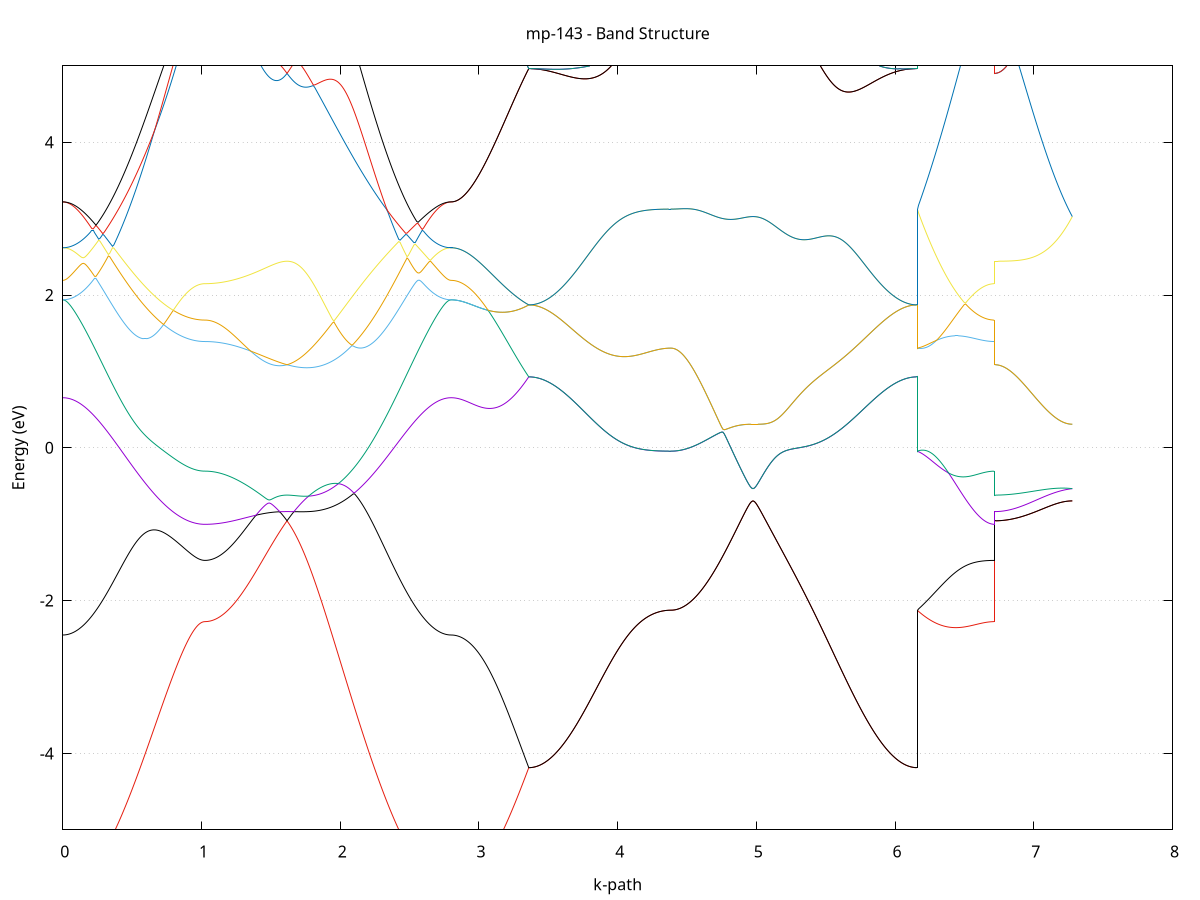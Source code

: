 set title 'mp-143 - Band Structure'
set xlabel 'k-path'
set ylabel 'Energy (eV)'
set grid y
set yrange [-5:5]
set terminal png size 800,600
set output 'mp-143_bands_gnuplot.png'
plot '-' using 1:2 with lines notitle, '-' using 1:2 with lines notitle, '-' using 1:2 with lines notitle, '-' using 1:2 with lines notitle, '-' using 1:2 with lines notitle, '-' using 1:2 with lines notitle, '-' using 1:2 with lines notitle, '-' using 1:2 with lines notitle, '-' using 1:2 with lines notitle, '-' using 1:2 with lines notitle, '-' using 1:2 with lines notitle, '-' using 1:2 with lines notitle, '-' using 1:2 with lines notitle, '-' using 1:2 with lines notitle, '-' using 1:2 with lines notitle, '-' using 1:2 with lines notitle, '-' using 1:2 with lines notitle, '-' using 1:2 with lines notitle, '-' using 1:2 with lines notitle, '-' using 1:2 with lines notitle
0.000000 -25.777181
0.009950 -25.777081
0.019900 -25.776981
0.029850 -25.776781
0.039800 -25.776481
0.049750 -25.776081
0.059700 -25.775681
0.069650 -25.775181
0.079600 -25.774481
0.089550 -25.773881
0.099500 -25.773081
0.109450 -25.772181
0.119399 -25.771281
0.129349 -25.770281
0.139299 -25.769181
0.149249 -25.767981
0.159199 -25.766781
0.169149 -25.765481
0.179099 -25.764081
0.189049 -25.762581
0.198999 -25.760981
0.208949 -25.759381
0.218899 -25.757681
0.228849 -25.755881
0.238799 -25.754081
0.248749 -25.752181
0.258699 -25.750181
0.268649 -25.748081
0.278599 -25.745981
0.288549 -25.743781
0.298499 -25.741581
0.308449 -25.739281
0.318399 -25.736881
0.328349 -25.734381
0.338299 -25.731881
0.348248 -25.729281
0.358198 -25.726681
0.368148 -25.723981
0.378098 -25.721281
0.388048 -25.718481
0.397998 -25.715581
0.407948 -25.712681
0.417898 -25.709781
0.427848 -25.706781
0.437798 -25.703681
0.447748 -25.700681
0.457698 -25.697481
0.467648 -25.694281
0.477598 -25.691081
0.487548 -25.687781
0.497498 -25.684481
0.507448 -25.681181
0.517398 -25.677781
0.527348 -25.674381
0.537298 -25.670981
0.547248 -25.667581
0.557198 -25.664081
0.567148 -25.660581
0.577097 -25.656981
0.587047 -25.653481
0.596997 -25.649881
0.606947 -25.646381
0.616897 -25.642781
0.626847 -25.639181
0.636797 -25.635581
0.646747 -25.631981
0.656697 -25.628281
0.666647 -25.624681
0.676597 -25.621081
0.686547 -25.617481
0.696497 -25.613881
0.706447 -25.615181
0.716397 -25.619881
0.726347 -25.624481
0.736297 -25.628981
0.746247 -25.633381
0.756197 -25.637681
0.766147 -25.641881
0.776097 -25.645881
0.786047 -25.649781
0.795997 -25.653581
0.805946 -25.657181
0.815896 -25.660681
0.825846 -25.664081
0.835796 -25.667281
0.845746 -25.670381
0.855696 -25.673281
0.865646 -25.676081
0.875596 -25.678681
0.885546 -25.681081
0.895496 -25.683381
0.905446 -25.685581
0.915396 -25.687481
0.925346 -25.689281
0.935296 -25.690981
0.945246 -25.692381
0.955196 -25.693681
0.965146 -25.694881
0.975096 -25.695781
0.985046 -25.696581
0.994996 -25.697181
1.004946 -25.697681
1.014896 -25.697881
1.024846 -25.697981
1.024846 -25.697981
1.034707 -25.697981
1.044569 -25.697881
1.054430 -25.697681
1.064292 -25.697481
1.074154 -25.697181
1.084015 -25.696781
1.093877 -25.696381
1.103738 -25.695881
1.113600 -25.695281
1.123462 -25.694681
1.133323 -25.693981
1.143185 -25.693181
1.153047 -25.692381
1.162908 -25.691481
1.172770 -25.690581
1.182631 -25.689581
1.192493 -25.688481
1.202355 -25.687381
1.212216 -25.686181
1.222078 -25.684981
1.231939 -25.683681
1.241801 -25.682281
1.251663 -25.680881
1.261524 -25.679481
1.271386 -25.677981
1.281247 -25.676381
1.291109 -25.674781
1.300971 -25.673181
1.310832 -25.671481
1.320694 -25.669781
1.330556 -25.668081
1.340417 -25.666281
1.350279 -25.664381
1.360140 -25.662581
1.370002 -25.660681
1.379864 -25.658781
1.389725 -25.656881
1.399587 -25.654981
1.409448 -25.653081
1.419310 -25.651181
1.429172 -25.649281
1.439033 -25.647381
1.448895 -25.645481
1.458757 -25.643681
1.468618 -25.641781
1.478480 -25.640081
1.488341 -25.638381
1.498203 -25.636781
1.508065 -25.635181
1.517926 -25.633781
1.527788 -25.632381
1.537649 -25.631181
1.547511 -25.630081
1.557373 -25.629181
1.567234 -25.628381
1.577096 -25.627781
1.586958 -25.627281
1.596819 -25.626881
1.606681 -25.626681
1.616542 -25.626681
1.616542 -25.626681
1.626487 -25.626681
1.636431 -25.626881
1.646376 -25.627081
1.656320 -25.627481
1.666265 -25.627881
1.676209 -25.628281
1.686153 -25.628681
1.696098 -25.629081
1.706042 -25.629581
1.715987 -25.629881
1.725931 -25.630281
1.735876 -25.630581
1.745820 -25.630781
1.755764 -25.630881
1.765709 -25.630981
1.775653 -25.630981
1.785598 -25.630781
1.795542 -25.630581
1.805487 -25.630181
1.815431 -25.629781
1.825376 -25.629181
1.835320 -25.628381
1.845264 -25.627581
1.855209 -25.626581
1.865153 -25.625481
1.875098 -25.624181
1.885042 -25.622781
1.894987 -25.621281
1.904931 -25.619581
1.914875 -25.617781
1.924820 -25.615781
1.934764 -25.613681
1.944709 -25.611381
1.954653 -25.608981
1.964598 -25.606481
1.974542 -25.603781
1.984486 -25.600881
1.994431 -25.597981
2.004375 -25.594781
2.014320 -25.591581
2.024264 -25.588181
2.034209 -25.584581
2.044153 -25.587981
2.054097 -25.591881
2.064042 -25.595781
2.073986 -25.599581
2.083931 -25.603481
2.093875 -25.607381
2.103820 -25.611181
2.113764 -25.615081
2.123709 -25.618881
2.133653 -25.622681
2.143597 -25.626581
2.153542 -25.630281
2.163486 -25.634081
2.173431 -25.637881
2.183375 -25.641581
2.193320 -25.645281
2.203264 -25.648981
2.213208 -25.652681
2.223153 -25.656281
2.233097 -25.659881
2.243042 -25.663481
2.252986 -25.667081
2.262931 -25.670581
2.272875 -25.674081
2.282819 -25.677481
2.292764 -25.680881
2.302708 -25.684281
2.312653 -25.687681
2.322597 -25.690881
2.332542 -25.694181
2.342486 -25.697381
2.352431 -25.700581
2.362375 -25.703681
2.372319 -25.706681
2.382264 -25.709781
2.392208 -25.712681
2.402153 -25.715581
2.412097 -25.718481
2.422042 -25.721281
2.431986 -25.723981
2.441930 -25.726681
2.451875 -25.729381
2.461819 -25.731881
2.471764 -25.734381
2.481708 -25.736881
2.491653 -25.739281
2.501597 -25.741581
2.511541 -25.743781
2.521486 -25.745981
2.531430 -25.748181
2.541375 -25.750181
2.551319 -25.752181
2.561264 -25.754081
2.571208 -25.755881
2.581153 -25.757681
2.591097 -25.759381
2.601041 -25.760981
2.610986 -25.762581
2.620930 -25.764081
2.630875 -25.765481
2.640819 -25.766781
2.650764 -25.767981
2.660708 -25.769181
2.670652 -25.770281
2.680597 -25.771281
2.690541 -25.772181
2.700486 -25.773081
2.710430 -25.773881
2.720375 -25.774481
2.730319 -25.775181
2.740263 -25.775681
2.750208 -25.776081
2.760152 -25.776481
2.770097 -25.776781
2.780041 -25.776981
2.789986 -25.777081
2.799930 -25.777181
2.799930 -25.777181
2.809917 -25.777081
2.819904 -25.776681
2.829891 -25.776181
2.839879 -25.775481
2.849866 -25.774481
2.859853 -25.773381
2.869840 -25.771981
2.879827 -25.770381
2.889814 -25.768581
2.899801 -25.766681
2.909788 -25.764481
2.919775 -25.762081
2.929762 -25.759481
2.939750 -25.756681
2.949737 -25.753681
2.959724 -25.750481
2.969711 -25.747081
2.979698 -25.743481
2.989685 -25.739781
2.999672 -25.735781
3.009659 -25.731681
3.019646 -25.727381
3.029634 -25.722881
3.039621 -25.718181
3.049608 -25.713381
3.059595 -25.708381
3.069582 -25.703181
3.079569 -25.697781
3.089556 -25.692281
3.099543 -25.686681
3.109530 -25.680881
3.119517 -25.674981
3.129505 -25.668881
3.139492 -25.662581
3.149479 -25.656281
3.159466 -25.649781
3.169453 -25.643181
3.179440 -25.636481
3.189427 -25.629581
3.199414 -25.622681
3.209401 -25.615581
3.219389 -25.608381
3.229376 -25.601181
3.239363 -25.593781
3.249350 -25.586381
3.259337 -25.578881
3.269324 -25.571281
3.279311 -25.563681
3.289298 -25.555881
3.299285 -25.548181
3.309272 -25.540381
3.319260 -25.532481
3.329247 -25.524581
3.339234 -25.516681
3.349221 -25.508681
3.359208 -25.500881
3.359208 -25.500881
3.369158 -25.500881
3.379108 -25.500881
3.389058 -25.500981
3.399008 -25.501181
3.408958 -25.501281
3.418908 -25.501481
3.428858 -25.501681
3.438808 -25.501981
3.448758 -25.502281
3.458708 -25.502681
3.468658 -25.503081
3.478607 -25.503481
3.488557 -25.503981
3.498507 -25.504581
3.508457 -25.505181
3.518407 -25.505781
3.528357 -25.506481
3.538307 -25.507281
3.548257 -25.508081
3.558207 -25.508981
3.568157 -25.509981
3.578107 -25.510981
3.588057 -25.512181
3.598007 -25.513381
3.607957 -25.514681
3.617907 -25.516081
3.627857 -25.517481
3.637807 -25.519081
3.647757 -25.520781
3.657707 -25.522481
3.667657 -25.524381
3.677607 -25.526381
3.687557 -25.528481
3.697507 -25.530681
3.707456 -25.532981
3.717406 -25.535481
3.727356 -25.537981
3.737306 -25.540681
3.747256 -25.543481
3.757206 -25.546381
3.767156 -25.549381
3.777106 -25.552481
3.787056 -25.555681
3.797006 -25.558981
3.806956 -25.562481
3.816906 -25.565981
3.826856 -25.569581
3.836806 -25.573281
3.846756 -25.577081
3.856706 -25.580881
3.866656 -25.584881
3.876606 -25.588881
3.886556 -25.592881
3.896506 -25.596981
3.906456 -25.601081
3.916406 -25.605281
3.926356 -25.609481
3.936305 -25.613681
3.946255 -25.617881
3.956205 -25.622081
3.966155 -25.626381
3.976105 -25.630581
3.986055 -25.634781
3.996005 -25.638981
4.005955 -25.643181
4.015905 -25.647281
4.025855 -25.651381
4.035805 -25.655481
4.045755 -25.659481
4.055705 -25.663481
4.065655 -25.667381
4.075605 -25.671181
4.085555 -25.674981
4.095505 -25.678581
4.105455 -25.682281
4.115405 -25.685781
4.125355 -25.689181
4.135305 -25.692481
4.145255 -25.695781
4.155205 -25.698881
4.165154 -25.701981
4.175104 -25.704881
4.185054 -25.707681
4.195004 -25.710381
4.204954 -25.712981
4.214904 -25.715381
4.224854 -25.717681
4.234804 -25.719881
4.244754 -25.721981
4.254704 -25.723881
4.264654 -25.725681
4.274604 -25.727381
4.284554 -25.728881
4.294504 -25.730281
4.304454 -25.731581
4.314404 -25.732681
4.324354 -25.733581
4.334304 -25.734381
4.344254 -25.735081
4.354204 -25.735581
4.364154 -25.735981
4.374104 -25.736181
4.384054 -25.736281
4.384054 -25.736281
4.393915 -25.736281
4.403777 -25.736181
4.413638 -25.735981
4.423500 -25.735681
4.433362 -25.735381
4.443223 -25.734981
4.453085 -25.734581
4.462946 -25.734081
4.472808 -25.733481
4.482670 -25.732781
4.492531 -25.732081
4.502393 -25.731281
4.512255 -25.730481
4.522116 -25.729581
4.531978 -25.728581
4.541839 -25.727481
4.551701 -25.726381
4.561563 -25.725281
4.571424 -25.723981
4.581286 -25.722781
4.591147 -25.721381
4.601009 -25.719981
4.610871 -25.718581
4.620732 -25.717081
4.630594 -25.715481
4.640455 -25.713881
4.650317 -25.712281
4.660179 -25.710581
4.670040 -25.708881
4.679902 -25.707181
4.689764 -25.705381
4.699625 -25.703481
4.709487 -25.701681
4.719348 -25.699781
4.729210 -25.697881
4.739072 -25.695981
4.748933 -25.694081
4.758795 -25.692181
4.768656 -25.690281
4.778518 -25.688381
4.788380 -25.686481
4.798241 -25.684581
4.808103 -25.682681
4.817965 -25.680881
4.827826 -25.679081
4.837688 -25.677381
4.847549 -25.675681
4.857411 -25.674081
4.867273 -25.672581
4.877134 -25.671181
4.886996 -25.669781
4.896857 -25.668581
4.906719 -25.667581
4.916581 -25.666581
4.926442 -25.665781
4.936304 -25.665081
4.946166 -25.664581
4.956027 -25.664181
4.965889 -25.663981
4.975750 -25.663881
4.975750 -25.663881
4.985695 -25.663981
4.995639 -25.664181
5.005584 -25.664481
5.015528 -25.664981
5.025473 -25.665481
5.035417 -25.666181
5.045361 -25.666881
5.055306 -25.667681
5.065250 -25.668481
5.075195 -25.669281
5.085139 -25.670081
5.095084 -25.670981
5.105028 -25.671781
5.114972 -25.672581
5.124917 -25.673281
5.134861 -25.673981
5.144806 -25.674681
5.154750 -25.675281
5.164695 -25.675781
5.174639 -25.676181
5.184583 -25.676581
5.194528 -25.676781
5.204472 -25.676981
5.214417 -25.676981
5.224361 -25.676881
5.234306 -25.676781
5.244250 -25.676481
5.254195 -25.676081
5.264139 -25.675581
5.274083 -25.674981
5.284028 -25.674181
5.293972 -25.673381
5.303917 -25.672381
5.313861 -25.671281
5.323806 -25.669981
5.333750 -25.668681
5.343694 -25.667181
5.353639 -25.665581
5.363583 -25.663881
5.373528 -25.662081
5.383472 -25.660081
5.393417 -25.658081
5.403361 -25.655881
5.413305 -25.653681
5.423250 -25.651281
5.433194 -25.648781
5.443139 -25.646281
5.453083 -25.643581
5.463028 -25.640881
5.472972 -25.638081
5.482917 -25.635081
5.492861 -25.632181
5.502805 -25.629081
5.512750 -25.625981
5.522694 -25.622781
5.532639 -25.619581
5.542583 -25.616281
5.552528 -25.612981
5.562472 -25.609581
5.572416 -25.606181
5.582361 -25.602781
5.592305 -25.599281
5.602250 -25.595881
5.612194 -25.592381
5.622139 -25.588981
5.632083 -25.585481
5.642027 -25.582081
5.651972 -25.578681
5.661916 -25.575281
5.671861 -25.571981
5.681805 -25.568681
5.691750 -25.565381
5.701694 -25.562181
5.711639 -25.559081
5.721583 -25.555981
5.731527 -25.553081
5.741472 -25.550081
5.751416 -25.547281
5.761361 -25.544581
5.771305 -25.541881
5.781250 -25.539281
5.791194 -25.536781
5.801138 -25.534481
5.811083 -25.532181
5.821027 -25.529981
5.830972 -25.527881
5.840916 -25.525881
5.850861 -25.523981
5.860805 -25.522181
5.870749 -25.520481
5.880694 -25.518881
5.890638 -25.517281
5.900583 -25.515881
5.910527 -25.514481
5.920472 -25.513281
5.930416 -25.512081
5.940361 -25.510981
5.950305 -25.509881
5.960249 -25.508981
5.970194 -25.508081
5.980138 -25.507281
5.990083 -25.506481
6.000027 -25.505781
6.009972 -25.505081
6.019916 -25.504581
6.029860 -25.503981
6.039805 -25.503481
6.049749 -25.503081
6.059694 -25.502681
6.069638 -25.502281
6.079583 -25.501981
6.089527 -25.501681
6.099471 -25.501481
6.109416 -25.501281
6.119360 -25.501181
6.129305 -25.500981
6.139249 -25.500881
6.149194 -25.500881
6.159138 -25.500881
6.159138 -25.736281
6.169125 -25.737681
6.179112 -25.739081
6.189099 -25.740381
6.199087 -25.741581
6.209074 -25.742681
6.219061 -25.743581
6.229048 -25.744481
6.239035 -25.745281
6.249022 -25.745881
6.259009 -25.746481
6.268996 -25.746881
6.278983 -25.747181
6.288970 -25.747381
6.298958 -25.747481
6.308945 -25.747481
6.318932 -25.747381
6.328919 -25.747181
6.338906 -25.746781
6.348893 -25.746381
6.358880 -25.745781
6.368867 -25.745181
6.378854 -25.744381
6.388842 -25.743581
6.398829 -25.742581
6.408816 -25.741581
6.418803 -25.740481
6.428790 -25.739181
6.438777 -25.737881
6.448764 -25.736481
6.458751 -25.735081
6.468738 -25.733481
6.478725 -25.731881
6.488713 -25.730281
6.498700 -25.728581
6.508687 -25.726781
6.518674 -25.724981
6.528661 -25.723181
6.538648 -25.721281
6.548635 -25.719481
6.558622 -25.717581
6.568609 -25.715681
6.578597 -25.713881
6.588584 -25.712081
6.598571 -25.710281
6.608558 -25.708581
6.618545 -25.706881
6.628532 -25.705381
6.638519 -25.703981
6.648506 -25.702581
6.658493 -25.701481
6.668480 -25.700381
6.678468 -25.699581
6.688455 -25.698881
6.698442 -25.698381
6.708429 -25.698081
6.718416 -25.697981
6.718416 -25.626681
6.728403 -25.626581
6.738390 -25.626481
6.748377 -25.626381
6.758364 -25.626081
6.768352 -25.625781
6.778339 -25.625381
6.788326 -25.624981
6.798313 -25.624481
6.808300 -25.623881
6.818287 -25.623181
6.828274 -25.622481
6.838261 -25.621681
6.848248 -25.620881
6.858235 -25.619981
6.868223 -25.618981
6.878210 -25.617881
6.888197 -25.616781
6.898184 -25.615681
6.908171 -25.614381
6.918158 -25.613081
6.928145 -25.611781
6.938132 -25.610381
6.948119 -25.608881
6.958107 -25.607381
6.968094 -25.609381
6.978081 -25.612581
6.988068 -25.615681
6.998055 -25.618681
7.008042 -25.621681
7.018029 -25.624581
7.028016 -25.627381
7.038003 -25.630081
7.047990 -25.632681
7.057978 -25.635281
7.067965 -25.637681
7.077952 -25.640081
7.087939 -25.642281
7.097926 -25.644481
7.107913 -25.646481
7.117900 -25.648481
7.127887 -25.650281
7.137874 -25.651981
7.147862 -25.653681
7.157849 -25.655181
7.167836 -25.656481
7.177823 -25.657781
7.187810 -25.658981
7.197797 -25.659981
7.207784 -25.660881
7.217771 -25.661681
7.227758 -25.662381
7.237745 -25.662881
7.247733 -25.663381
7.257720 -25.663681
7.267707 -25.663881
7.277694 -25.663881
e
0.000000 -25.320781
0.009950 -25.320881
0.019900 -25.321081
0.029850 -25.321581
0.039800 -25.322181
0.049750 -25.322981
0.059700 -25.323881
0.069650 -25.324981
0.079600 -25.326281
0.089550 -25.327781
0.099500 -25.329381
0.109450 -25.331181
0.119399 -25.333181
0.129349 -25.335281
0.139299 -25.337581
0.149249 -25.340081
0.159199 -25.342681
0.169149 -25.345481
0.179099 -25.348381
0.189049 -25.351481
0.198999 -25.354681
0.208949 -25.357981
0.218899 -25.361481
0.228849 -25.365181
0.238799 -25.368881
0.248749 -25.372781
0.258699 -25.376881
0.268649 -25.380981
0.278599 -25.385281
0.288549 -25.389681
0.298499 -25.394181
0.308449 -25.398781
0.318399 -25.403481
0.328349 -25.408281
0.338299 -25.413181
0.348248 -25.418181
0.358198 -25.423281
0.368148 -25.428381
0.378098 -25.433681
0.388048 -25.438981
0.397998 -25.444381
0.407948 -25.449781
0.417898 -25.455281
0.427848 -25.460781
0.437798 -25.466381
0.447748 -25.472081
0.457698 -25.477681
0.467648 -25.483381
0.477598 -25.489081
0.487548 -25.494881
0.497498 -25.500581
0.507448 -25.506381
0.517398 -25.512181
0.527348 -25.517881
0.537298 -25.523681
0.547248 -25.529381
0.557198 -25.535181
0.567148 -25.540881
0.577097 -25.546481
0.587047 -25.552181
0.596997 -25.557781
0.606947 -25.563281
0.616897 -25.568781
0.626847 -25.574281
0.636797 -25.579581
0.646747 -25.584981
0.656697 -25.590181
0.666647 -25.595381
0.676597 -25.600481
0.686547 -25.605481
0.696497 -25.610381
0.706447 -25.610381
0.716397 -25.606781
0.726347 -25.603281
0.736297 -25.599781
0.746247 -25.596281
0.756197 -25.592881
0.766147 -25.589481
0.776097 -25.586081
0.786047 -25.582781
0.795997 -25.579481
0.805946 -25.576381
0.815896 -25.573181
0.825846 -25.572781
0.835796 -25.575681
0.845746 -25.578481
0.855696 -25.581081
0.865646 -25.583681
0.875596 -25.585981
0.885546 -25.588281
0.895496 -25.590281
0.905446 -25.592281
0.915396 -25.594081
0.925346 -25.595681
0.935296 -25.597181
0.945246 -25.598481
0.955196 -25.599681
0.965146 -25.600681
0.975096 -25.601581
0.985046 -25.602281
0.994996 -25.602781
1.004946 -25.603181
1.014896 -25.603481
1.024846 -25.603481
1.024846 -25.603481
1.034707 -25.603481
1.044569 -25.603381
1.054430 -25.603281
1.064292 -25.602981
1.074154 -25.602681
1.084015 -25.602381
1.093877 -25.601981
1.103738 -25.601481
1.113600 -25.600981
1.123462 -25.600381
1.133323 -25.599781
1.143185 -25.598981
1.153047 -25.598281
1.162908 -25.597381
1.172770 -25.596581
1.182631 -25.595581
1.192493 -25.594581
1.202355 -25.593581
1.212216 -25.592381
1.222078 -25.591281
1.231939 -25.590081
1.241801 -25.588781
1.251663 -25.587481
1.261524 -25.586081
1.271386 -25.584681
1.281247 -25.583281
1.291109 -25.581781
1.300971 -25.580181
1.310832 -25.578681
1.320694 -25.577081
1.330556 -25.575381
1.340417 -25.573681
1.350279 -25.571981
1.360140 -25.570281
1.370002 -25.568581
1.379864 -25.566781
1.389725 -25.565081
1.399587 -25.563281
1.409448 -25.561481
1.419310 -25.559681
1.429172 -25.557981
1.439033 -25.556181
1.448895 -25.554481
1.458757 -25.552781
1.468618 -25.551181
1.478480 -25.549581
1.488341 -25.548081
1.498203 -25.546681
1.508065 -25.545381
1.517926 -25.544181
1.527788 -25.543081
1.537649 -25.542181
1.547511 -25.541581
1.557373 -25.542281
1.567234 -25.542781
1.577096 -25.543181
1.586958 -25.543181
1.596819 -25.542981
1.606681 -25.542581
1.616542 -25.542081
1.616542 -25.542081
1.626487 -25.542781
1.636431 -25.543881
1.646376 -25.545181
1.656320 -25.546581
1.666265 -25.548081
1.676209 -25.549681
1.686153 -25.551381
1.696098 -25.553081
1.706042 -25.554881
1.715987 -25.556681
1.725931 -25.558381
1.735876 -25.560181
1.745820 -25.561881
1.755764 -25.563581
1.765709 -25.565181
1.775653 -25.566681
1.785598 -25.568081
1.795542 -25.569481
1.805487 -25.570781
1.815431 -25.571881
1.825376 -25.572981
1.835320 -25.573881
1.845264 -25.574781
1.855209 -25.575481
1.865153 -25.576081
1.875098 -25.576481
1.885042 -25.576881
1.894987 -25.577081
1.904931 -25.577081
1.914875 -25.576981
1.924820 -25.576781
1.934764 -25.576481
1.944709 -25.575981
1.954653 -25.575281
1.964598 -25.574481
1.974542 -25.573581
1.984486 -25.572581
1.994431 -25.571381
2.004375 -25.572481
2.014320 -25.576281
2.024264 -25.580181
2.034209 -25.584081
2.044153 -25.580981
2.054097 -25.577181
2.064042 -25.573281
2.073986 -25.569181
2.083931 -25.565081
2.093875 -25.560781
2.103820 -25.556381
2.113764 -25.551881
2.123709 -25.547281
2.133653 -25.542581
2.143597 -25.537781
2.153542 -25.534281
2.163486 -25.530981
2.173431 -25.527581
2.183375 -25.524081
2.193320 -25.520481
2.203264 -25.516781
2.213208 -25.512981
2.223153 -25.509181
2.233097 -25.505181
2.243042 -25.501181
2.252986 -25.497181
2.262931 -25.493081
2.272875 -25.488881
2.282819 -25.484581
2.292764 -25.480381
2.302708 -25.476081
2.312653 -25.471681
2.322597 -25.467281
2.332542 -25.462881
2.342486 -25.458481
2.352431 -25.453981
2.362375 -25.449581
2.372319 -25.445081
2.382264 -25.440681
2.392208 -25.436181
2.402153 -25.431781
2.412097 -25.427281
2.422042 -25.422881
2.431986 -25.418581
2.441930 -25.414181
2.451875 -25.409881
2.461819 -25.405681
2.471764 -25.401381
2.481708 -25.397281
2.491653 -25.393181
2.501597 -25.389081
2.511541 -25.385181
2.521486 -25.381281
2.531430 -25.377481
2.541375 -25.373781
2.551319 -25.370081
2.561264 -25.366581
2.571208 -25.363081
2.581153 -25.359781
2.591097 -25.356481
2.601041 -25.353381
2.610986 -25.350381
2.620930 -25.347481
2.630875 -25.344781
2.640819 -25.342181
2.650764 -25.339681
2.660708 -25.337281
2.670652 -25.335081
2.680597 -25.332981
2.690541 -25.331081
2.700486 -25.329381
2.710430 -25.327781
2.720375 -25.326281
2.730319 -25.324981
2.740263 -25.323881
2.750208 -25.322981
2.760152 -25.322181
2.770097 -25.321581
2.780041 -25.321181
2.789986 -25.320881
2.799930 -25.320781
2.799930 -25.320781
2.809917 -25.320781
2.819904 -25.320681
2.829891 -25.320681
2.839879 -25.320481
2.849866 -25.320381
2.859853 -25.320181
2.869840 -25.319981
2.879827 -25.319781
2.889814 -25.319481
2.899801 -25.319181
2.909788 -25.318781
2.919775 -25.318481
2.929762 -25.318081
2.939750 -25.317581
2.949737 -25.317181
2.959724 -25.316681
2.969711 -25.316181
2.979698 -25.315581
2.989685 -25.314981
2.999672 -25.314381
3.009659 -25.313781
3.019646 -25.313081
3.029634 -25.312381
3.039621 -25.311681
3.049608 -25.310981
3.059595 -25.310181
3.069582 -25.309381
3.079569 -25.308581
3.089556 -25.307781
3.099543 -25.307081
3.109530 -25.313381
3.119517 -25.319781
3.129505 -25.326381
3.139492 -25.333081
3.149479 -25.339881
3.159466 -25.346781
3.169453 -25.353781
3.179440 -25.360981
3.189427 -25.368181
3.199414 -25.375581
3.209401 -25.382981
3.219389 -25.390481
3.229376 -25.398081
3.239363 -25.405781
3.249350 -25.413481
3.259337 -25.421281
3.269324 -25.429081
3.279311 -25.436981
3.289298 -25.444881
3.299285 -25.452781
3.309272 -25.460781
3.319260 -25.468781
3.329247 -25.476781
3.339234 -25.484781
3.349221 -25.492781
3.359208 -25.500581
3.359208 -25.500581
3.369158 -25.500581
3.379108 -25.500681
3.389058 -25.500781
3.399008 -25.500881
3.408958 -25.501081
3.418908 -25.501181
3.428858 -25.501481
3.438808 -25.501781
3.448758 -25.502081
3.458708 -25.502381
3.468658 -25.502781
3.478607 -25.503281
3.488557 -25.503781
3.498507 -25.504281
3.508457 -25.504881
3.518407 -25.505581
3.528357 -25.506281
3.538307 -25.507081
3.548257 -25.507881
3.558207 -25.508781
3.568157 -25.509781
3.578107 -25.510781
3.588057 -25.511981
3.598007 -25.513181
3.607957 -25.514481
3.617907 -25.515881
3.627857 -25.517381
3.637807 -25.518881
3.647757 -25.520581
3.657707 -25.522381
3.667657 -25.524281
3.677607 -25.526281
3.687557 -25.528381
3.697507 -25.530581
3.707456 -25.532881
3.717406 -25.535381
3.727356 -25.537881
3.737306 -25.540581
3.747256 -25.543381
3.757206 -25.546281
3.767156 -25.549281
3.777106 -25.552481
3.787056 -25.555681
3.797006 -25.558981
3.806956 -25.562381
3.816906 -25.565881
3.826856 -25.569581
3.836806 -25.573181
3.846756 -25.576981
3.856706 -25.580881
3.866656 -25.584781
3.876606 -25.588781
3.886556 -25.592781
3.896506 -25.596881
3.906456 -25.600981
3.916406 -25.605081
3.926356 -25.609281
3.936305 -25.613481
3.946255 -25.617681
3.956205 -25.621981
3.966155 -25.626181
3.976105 -25.630381
3.986055 -25.634581
3.996005 -25.638781
4.005955 -25.642981
4.015905 -25.647081
4.025855 -25.651181
4.035805 -25.655281
4.045755 -25.659281
4.055705 -25.663181
4.065655 -25.667081
4.075605 -25.670981
4.085555 -25.674681
4.095505 -25.678381
4.105455 -25.681981
4.115405 -25.685481
4.125355 -25.688881
4.135305 -25.692281
4.145255 -25.695481
4.155205 -25.698581
4.165154 -25.701681
4.175104 -25.704581
4.185054 -25.707381
4.195004 -25.710081
4.204954 -25.712681
4.214904 -25.715081
4.224854 -25.717381
4.234804 -25.719581
4.244754 -25.721681
4.254704 -25.723681
4.264654 -25.725481
4.274604 -25.727081
4.284554 -25.728581
4.294504 -25.729981
4.304454 -25.731281
4.314404 -25.732381
4.324354 -25.733281
4.334304 -25.734081
4.344254 -25.734781
4.354204 -25.735281
4.364154 -25.735681
4.374104 -25.735881
4.384054 -25.735981
4.384054 -25.735981
4.393915 -25.735981
4.403777 -25.735881
4.413638 -25.735681
4.423500 -25.735381
4.433362 -25.735081
4.443223 -25.734681
4.453085 -25.734281
4.462946 -25.733781
4.472808 -25.733181
4.482670 -25.732481
4.492531 -25.731781
4.502393 -25.730981
4.512255 -25.730181
4.522116 -25.729181
4.531978 -25.728281
4.541839 -25.727181
4.551701 -25.726081
4.561563 -25.724981
4.571424 -25.723681
4.581286 -25.722481
4.591147 -25.721081
4.601009 -25.719681
4.610871 -25.718281
4.620732 -25.716781
4.630594 -25.715181
4.640455 -25.713681
4.650317 -25.711981
4.660179 -25.710281
4.670040 -25.708581
4.679902 -25.706881
4.689764 -25.705081
4.699625 -25.703281
4.709487 -25.701381
4.719348 -25.699581
4.729210 -25.697681
4.739072 -25.695781
4.748933 -25.693781
4.758795 -25.691881
4.768656 -25.689981
4.778518 -25.688081
4.788380 -25.686181
4.798241 -25.684281
4.808103 -25.682481
4.817965 -25.680581
4.827826 -25.678881
4.837688 -25.677081
4.847549 -25.675481
4.857411 -25.673881
4.867273 -25.672381
4.877134 -25.670881
4.886996 -25.669581
4.896857 -25.668381
4.906719 -25.667281
4.916581 -25.666381
4.926442 -25.665581
4.936304 -25.664881
4.946166 -25.664381
4.956027 -25.663981
4.965889 -25.663781
4.975750 -25.663681
4.975750 -25.663681
4.985695 -25.663781
4.995639 -25.663981
5.005584 -25.664281
5.015528 -25.664781
5.025473 -25.665281
5.035417 -25.665981
5.045361 -25.666681
5.055306 -25.667381
5.065250 -25.668181
5.075195 -25.668981
5.085139 -25.669881
5.095084 -25.670681
5.105028 -25.671481
5.114972 -25.672281
5.124917 -25.673081
5.134861 -25.673781
5.144806 -25.674381
5.154750 -25.674981
5.164695 -25.675481
5.174639 -25.675981
5.184583 -25.676281
5.194528 -25.676581
5.204472 -25.676681
5.214417 -25.676781
5.224361 -25.676681
5.234306 -25.676481
5.244250 -25.676281
5.254195 -25.675881
5.264139 -25.675281
5.274083 -25.674681
5.284028 -25.673981
5.293972 -25.673081
5.303917 -25.672081
5.313861 -25.670981
5.323806 -25.669781
5.333750 -25.668381
5.343694 -25.666981
5.353639 -25.665381
5.363583 -25.663681
5.373528 -25.661781
5.383472 -25.659881
5.393417 -25.657881
5.403361 -25.655681
5.413305 -25.653481
5.423250 -25.651081
5.433194 -25.648581
5.443139 -25.646081
5.453083 -25.643381
5.463028 -25.640681
5.472972 -25.637881
5.482917 -25.634881
5.492861 -25.631981
5.502805 -25.628881
5.512750 -25.625781
5.522694 -25.622581
5.532639 -25.619381
5.542583 -25.616081
5.552528 -25.612781
5.562472 -25.609381
5.572416 -25.606081
5.582361 -25.602581
5.592305 -25.599181
5.602250 -25.595781
5.612194 -25.592281
5.622139 -25.588881
5.632083 -25.585481
5.642027 -25.581981
5.651972 -25.578581
5.661916 -25.575281
5.671861 -25.571881
5.681805 -25.568681
5.691750 -25.565381
5.701694 -25.562181
5.711639 -25.559081
5.721583 -25.555981
5.731527 -25.552981
5.741472 -25.550081
5.751416 -25.547281
5.761361 -25.544481
5.771305 -25.541781
5.781250 -25.539281
5.791194 -25.536781
5.801138 -25.534381
5.811083 -25.532081
5.821027 -25.529881
5.830972 -25.527781
5.840916 -25.525781
5.850861 -25.523781
5.860805 -25.521981
5.870749 -25.520281
5.880694 -25.518681
5.890638 -25.517181
5.900583 -25.515681
5.910527 -25.514381
5.920472 -25.513081
5.930416 -25.511881
5.940361 -25.510781
5.950305 -25.509681
5.960249 -25.508781
5.970194 -25.507881
5.980138 -25.506981
5.990083 -25.506281
6.000027 -25.505581
6.009972 -25.504881
6.019916 -25.504281
6.029860 -25.503781
6.039805 -25.503281
6.049749 -25.502781
6.059694 -25.502381
6.069638 -25.502081
6.079583 -25.501781
6.089527 -25.501481
6.099471 -25.501181
6.109416 -25.501081
6.119360 -25.500881
6.129305 -25.500781
6.139249 -25.500681
6.149194 -25.500581
6.159138 -25.500581
6.159138 -25.735981
6.169125 -25.734481
6.179112 -25.732781
6.189099 -25.730981
6.199087 -25.729081
6.209074 -25.727081
6.219061 -25.724981
6.229048 -25.722781
6.239035 -25.720581
6.249022 -25.718181
6.259009 -25.715781
6.268996 -25.713281
6.278983 -25.710681
6.288970 -25.707981
6.298958 -25.705281
6.308945 -25.702481
6.318932 -25.699581
6.328919 -25.696681
6.338906 -25.693781
6.348893 -25.690781
6.358880 -25.687681
6.368867 -25.684581
6.378854 -25.681481
6.388842 -25.678281
6.398829 -25.675181
6.408816 -25.671981
6.418803 -25.668781
6.428790 -25.665581
6.438777 -25.662381
6.448764 -25.659081
6.458751 -25.655981
6.468738 -25.652781
6.478725 -25.649681
6.488713 -25.646481
6.498700 -25.643481
6.508687 -25.640481
6.518674 -25.637481
6.528661 -25.634581
6.538648 -25.631781
6.548635 -25.629081
6.558622 -25.626381
6.568609 -25.623881
6.578597 -25.621481
6.588584 -25.619181
6.598571 -25.616981
6.608558 -25.614981
6.618545 -25.613081
6.628532 -25.611281
6.638519 -25.609681
6.648506 -25.608281
6.658493 -25.607081
6.668480 -25.605981
6.678468 -25.605081
6.688455 -25.604381
6.698442 -25.603881
6.708429 -25.603581
6.718416 -25.603481
6.718416 -25.542081
6.728403 -25.542281
6.738390 -25.542981
6.748377 -25.543981
6.758364 -25.545381
6.768352 -25.547081
6.778339 -25.549181
6.788326 -25.551481
6.798313 -25.553981
6.808300 -25.556781
6.818287 -25.559681
6.828274 -25.562681
6.838261 -25.565881
6.848248 -25.569081
6.858235 -25.572381
6.868223 -25.575781
6.878210 -25.579181
6.888197 -25.582581
6.898184 -25.586081
6.908171 -25.589481
6.918158 -25.592881
6.928145 -25.596281
6.938132 -25.599581
6.948119 -25.602881
6.958107 -25.606181
6.968094 -25.609181
6.978081 -25.612281
6.988068 -25.615381
6.998055 -25.618481
7.008042 -25.621381
7.018029 -25.624281
7.028016 -25.627081
7.038003 -25.629781
7.047990 -25.632481
7.057978 -25.634981
7.067965 -25.637481
7.077952 -25.639781
7.087939 -25.642081
7.097926 -25.644281
7.107913 -25.646281
7.117900 -25.648181
7.127887 -25.650081
7.137874 -25.651781
7.147862 -25.653381
7.157849 -25.654881
7.167836 -25.656281
7.177823 -25.657581
7.187810 -25.658681
7.197797 -25.659781
7.207784 -25.660681
7.217771 -25.661481
7.227758 -25.662181
7.237745 -25.662681
7.247733 -25.663081
7.257720 -25.663481
7.267707 -25.663581
7.277694 -25.663681
e
0.000000 -25.320681
0.009950 -25.320681
0.019900 -25.320781
0.029850 -25.320981
0.039800 -25.321181
0.049750 -25.321381
0.059700 -25.321781
0.069650 -25.322081
0.079600 -25.322581
0.089550 -25.323081
0.099500 -25.323581
0.109450 -25.324181
0.119399 -25.324881
0.129349 -25.325581
0.139299 -25.326381
0.149249 -25.327181
0.159199 -25.328081
0.169149 -25.328981
0.179099 -25.329881
0.189049 -25.330981
0.198999 -25.331981
0.208949 -25.333081
0.218899 -25.334281
0.228849 -25.335481
0.238799 -25.336681
0.248749 -25.337981
0.258699 -25.339281
0.268649 -25.340581
0.278599 -25.341981
0.288549 -25.343381
0.298499 -25.344781
0.308449 -25.346281
0.318399 -25.347781
0.328349 -25.349381
0.338299 -25.350881
0.348248 -25.352481
0.358198 -25.354081
0.368148 -25.355681
0.378098 -25.357381
0.388048 -25.359081
0.397998 -25.364181
0.407948 -25.369581
0.417898 -25.374981
0.427848 -25.380481
0.437798 -25.385981
0.447748 -25.391581
0.457698 -25.397081
0.467648 -25.402681
0.477598 -25.408281
0.487548 -25.413881
0.497498 -25.419481
0.507448 -25.424981
0.517398 -25.430581
0.527348 -25.436181
0.537298 -25.441681
0.547248 -25.447181
0.557198 -25.452681
0.567148 -25.458081
0.577097 -25.463481
0.587047 -25.468781
0.596997 -25.474081
0.606947 -25.479381
0.616897 -25.484581
0.626847 -25.489681
0.636797 -25.494681
0.646747 -25.499681
0.656697 -25.504581
0.666647 -25.509381
0.676597 -25.514181
0.686547 -25.518781
0.696497 -25.523381
0.706447 -25.527781
0.716397 -25.532181
0.726347 -25.536481
0.736297 -25.540581
0.746247 -25.544681
0.756197 -25.548581
0.766147 -25.552381
0.776097 -25.556081
0.786047 -25.559681
0.795997 -25.563181
0.805946 -25.566481
0.815896 -25.569681
0.825846 -25.570181
0.835796 -25.567181
0.845746 -25.564281
0.855696 -25.561481
0.865646 -25.558681
0.875596 -25.556081
0.885546 -25.553581
0.895496 -25.551281
0.905446 -25.548981
0.915396 -25.546881
0.925346 -25.544981
0.935296 -25.543181
0.945246 -25.541481
0.955196 -25.540081
0.965146 -25.538781
0.975096 -25.537681
0.985046 -25.536781
0.994996 -25.535981
1.004946 -25.535481
1.014896 -25.535181
1.024846 -25.535081
1.024846 -25.535081
1.034707 -25.535081
1.044569 -25.534981
1.054430 -25.534781
1.064292 -25.534581
1.074154 -25.534281
1.084015 -25.533981
1.093877 -25.533581
1.103738 -25.533081
1.113600 -25.532581
1.123462 -25.531981
1.133323 -25.531281
1.143185 -25.530581
1.153047 -25.529781
1.162908 -25.528981
1.172770 -25.528081
1.182631 -25.527081
1.192493 -25.526081
1.202355 -25.524981
1.212216 -25.523881
1.222078 -25.522681
1.231939 -25.521381
1.241801 -25.520081
1.251663 -25.518781
1.261524 -25.517281
1.271386 -25.515881
1.281247 -25.514281
1.291109 -25.512781
1.300971 -25.511081
1.310832 -25.509381
1.320694 -25.507681
1.330556 -25.505881
1.340417 -25.504081
1.350279 -25.502181
1.360140 -25.500281
1.370002 -25.500481
1.379864 -25.503281
1.389725 -25.506181
1.399587 -25.509081
1.409448 -25.511881
1.419310 -25.514681
1.429172 -25.517381
1.439033 -25.520081
1.448895 -25.522681
1.458757 -25.525181
1.468618 -25.527581
1.478480 -25.529781
1.488341 -25.531981
1.498203 -25.533981
1.508065 -25.535881
1.517926 -25.537581
1.527788 -25.538981
1.537649 -25.540281
1.547511 -25.541181
1.557373 -25.540881
1.567234 -25.540481
1.577096 -25.540281
1.586958 -25.540381
1.596819 -25.540681
1.606681 -25.541181
1.616542 -25.541681
1.616542 -25.541681
1.626487 -25.540881
1.636431 -25.539781
1.646376 -25.538381
1.656320 -25.536881
1.666265 -25.535081
1.676209 -25.533181
1.686153 -25.531081
1.696098 -25.528881
1.706042 -25.526581
1.715987 -25.524181
1.725931 -25.521681
1.735876 -25.518981
1.745820 -25.516381
1.755764 -25.513581
1.765709 -25.510781
1.775653 -25.507881
1.785598 -25.504981
1.795542 -25.501981
1.805487 -25.499081
1.815431 -25.501081
1.825376 -25.504681
1.835320 -25.508281
1.845264 -25.511881
1.855209 -25.515581
1.865153 -25.519181
1.875098 -25.522881
1.885042 -25.526581
1.894987 -25.530381
1.904931 -25.534081
1.914875 -25.537881
1.924820 -25.541681
1.934764 -25.545481
1.944709 -25.549281
1.954653 -25.553181
1.964598 -25.556981
1.974542 -25.560881
1.984486 -25.564681
1.994431 -25.568581
2.004375 -25.569981
2.014320 -25.568581
2.024264 -25.566881
2.034209 -25.565181
2.044153 -25.563281
2.054097 -25.561281
2.064042 -25.559081
2.073986 -25.556881
2.083931 -25.554481
2.093875 -25.551881
2.103820 -25.549281
2.113764 -25.546481
2.123709 -25.543581
2.133653 -25.540581
2.143597 -25.537381
2.153542 -25.532781
2.163486 -25.527781
2.173431 -25.522681
2.183375 -25.517581
2.193320 -25.512281
2.203264 -25.506981
2.213208 -25.501581
2.223153 -25.496181
2.233097 -25.490781
2.243042 -25.485181
2.252986 -25.479681
2.262931 -25.474081
2.272875 -25.468481
2.282819 -25.462881
2.292764 -25.457181
2.302708 -25.451581
2.312653 -25.445981
2.322597 -25.440381
2.332542 -25.434781
2.342486 -25.429281
2.352431 -25.423781
2.362375 -25.418381
2.372319 -25.412981
2.382264 -25.407781
2.392208 -25.402581
2.402153 -25.397581
2.412097 -25.392581
2.422042 -25.387781
2.431986 -25.383181
2.441930 -25.378681
2.451875 -25.374481
2.461819 -25.370381
2.471764 -25.366481
2.481708 -25.362781
2.491653 -25.359281
2.501597 -25.356081
2.511541 -25.353081
2.521486 -25.350181
2.531430 -25.347581
2.541375 -25.345181
2.551319 -25.342881
2.561264 -25.340781
2.571208 -25.338781
2.581153 -25.336981
2.591097 -25.335381
2.601041 -25.333781
2.610986 -25.332381
2.620930 -25.331081
2.630875 -25.329881
2.640819 -25.328681
2.650764 -25.327681
2.660708 -25.326681
2.670652 -25.325881
2.680597 -25.325081
2.690541 -25.324281
2.700486 -25.323681
2.710430 -25.323081
2.720375 -25.322581
2.730319 -25.322081
2.740263 -25.321681
2.750208 -25.321381
2.760152 -25.321081
2.770097 -25.320881
2.780041 -25.320781
2.789986 -25.320681
2.799930 -25.320681
2.799930 -25.320681
2.809917 -25.320681
2.819904 -25.320581
2.829891 -25.320481
2.839879 -25.320381
2.849866 -25.320281
2.859853 -25.320081
2.869840 -25.319881
2.879827 -25.319581
2.889814 -25.319381
2.899801 -25.319081
2.909788 -25.318681
2.919775 -25.318281
2.929762 -25.317881
2.939750 -25.317481
2.949737 -25.317081
2.959724 -25.316581
2.969711 -25.315981
2.979698 -25.315481
2.989685 -25.314881
2.999672 -25.314281
3.009659 -25.313681
3.019646 -25.312981
3.029634 -25.312281
3.039621 -25.311581
3.049608 -25.310881
3.059595 -25.310081
3.069582 -25.309281
3.079569 -25.308481
3.089556 -25.307681
3.099543 -25.306881
3.109530 -25.305981
3.119517 -25.305081
3.129505 -25.304181
3.139492 -25.303281
3.149479 -25.302281
3.159466 -25.301281
3.169453 -25.300281
3.179440 -25.299281
3.189427 -25.298281
3.199414 -25.297181
3.209401 -25.296081
3.219389 -25.295081
3.229376 -25.293981
3.239363 -25.292881
3.249350 -25.291781
3.259337 -25.290581
3.269324 -25.289481
3.279311 -25.288381
3.289298 -25.287181
3.299285 -25.286081
3.309272 -25.284881
3.319260 -25.283781
3.329247 -25.282581
3.339234 -25.281381
3.349221 -25.280281
3.359208 -25.279281
3.359208 -25.279281
3.369158 -25.279281
3.379108 -25.279481
3.389058 -25.279781
3.399008 -25.280181
3.408958 -25.280681
3.418908 -25.281281
3.428858 -25.282081
3.438808 -25.282881
3.448758 -25.283881
3.458708 -25.284881
3.468658 -25.286081
3.478607 -25.287281
3.488557 -25.288681
3.498507 -25.290081
3.508457 -25.291581
3.518407 -25.293181
3.528357 -25.294881
3.538307 -25.296581
3.548257 -25.298381
3.558207 -25.300281
3.568157 -25.302181
3.578107 -25.304081
3.588057 -25.306081
3.598007 -25.308081
3.607957 -25.310081
3.617907 -25.312081
3.627857 -25.314181
3.637807 -25.316181
3.647757 -25.318281
3.657707 -25.320281
3.667657 -25.322281
3.677607 -25.324281
3.687557 -25.326281
3.697507 -25.328181
3.707456 -25.330081
3.717406 -25.331881
3.727356 -25.333581
3.737306 -25.335381
3.747256 -25.336981
3.757206 -25.338581
3.767156 -25.340081
3.777106 -25.341581
3.787056 -25.342881
3.797006 -25.344181
3.806956 -25.345481
3.816906 -25.346581
3.826856 -25.347681
3.836806 -25.348781
3.846756 -25.349681
3.856706 -25.350581
3.866656 -25.351381
3.876606 -25.352081
3.886556 -25.352781
3.896506 -25.353381
3.906456 -25.353981
3.916406 -25.354481
3.926356 -25.354981
3.936305 -25.355381
3.946255 -25.355681
3.956205 -25.355981
3.966155 -25.356281
3.976105 -25.356481
3.986055 -25.356681
3.996005 -25.356781
4.005955 -25.356981
4.015905 -25.357081
4.025855 -25.357081
4.035805 -25.357181
4.045755 -25.357181
4.055705 -25.357181
4.065655 -25.357081
4.075605 -25.357081
4.085555 -25.356981
4.095505 -25.356881
4.105455 -25.356781
4.115405 -25.356681
4.125355 -25.356581
4.135305 -25.356481
4.145255 -25.356581
4.155205 -25.357481
4.165154 -25.358381
4.175104 -25.359181
4.185054 -25.359981
4.195004 -25.360681
4.204954 -25.361381
4.214904 -25.362081
4.224854 -25.362781
4.234804 -25.363381
4.244754 -25.363881
4.254704 -25.364481
4.264654 -25.364981
4.274604 -25.365381
4.284554 -25.365881
4.294504 -25.366181
4.304454 -25.366581
4.314404 -25.366881
4.324354 -25.367181
4.334304 -25.367381
4.344254 -25.367581
4.354204 -25.367681
4.364154 -25.367781
4.374104 -25.367881
4.384054 -25.367881
4.384054 -25.367881
4.393915 -25.368281
4.403777 -25.369281
4.413638 -25.370881
4.423500 -25.372681
4.433362 -25.374881
4.443223 -25.377181
4.453085 -25.379581
4.462946 -25.382181
4.472808 -25.384881
4.482670 -25.387581
4.492531 -25.390481
4.502393 -25.393381
4.512255 -25.396381
4.522116 -25.399481
4.531978 -25.402681
4.541839 -25.405881
4.551701 -25.409181
4.561563 -25.412581
4.571424 -25.415981
4.581286 -25.419481
4.591147 -25.422981
4.601009 -25.426581
4.610871 -25.430181
4.620732 -25.433881
4.630594 -25.437581
4.640455 -25.441381
4.650317 -25.445181
4.660179 -25.448981
4.670040 -25.452781
4.679902 -25.456581
4.689764 -25.460481
4.699625 -25.464381
4.709487 -25.468181
4.719348 -25.472081
4.729210 -25.475881
4.739072 -25.479681
4.748933 -25.483481
4.758795 -25.487181
4.768656 -25.490881
4.778518 -25.494481
4.788380 -25.498081
4.798241 -25.501581
4.808103 -25.504981
4.817965 -25.508281
4.827826 -25.511481
4.837688 -25.514581
4.847549 -25.517481
4.857411 -25.520281
4.867273 -25.522981
4.877134 -25.525381
4.886996 -25.527681
4.896857 -25.529781
4.906719 -25.531581
4.916581 -25.533281
4.926442 -25.534681
4.936304 -25.535781
4.946166 -25.536681
4.956027 -25.537381
4.965889 -25.537781
4.975750 -25.537881
4.975750 -25.537881
4.985695 -25.537781
4.995639 -25.537381
5.005584 -25.536681
5.015528 -25.535881
5.025473 -25.534781
5.035417 -25.533481
5.045361 -25.531981
5.055306 -25.530281
5.065250 -25.528481
5.075195 -25.526381
5.085139 -25.524281
5.095084 -25.521981
5.105028 -25.519581
5.114972 -25.517081
5.124917 -25.514481
5.134861 -25.511781
5.144806 -25.508981
5.154750 -25.506081
5.164695 -25.503181
5.174639 -25.500281
5.184583 -25.497181
5.194528 -25.494181
5.204472 -25.491081
5.214417 -25.487881
5.224361 -25.484781
5.234306 -25.481581
5.244250 -25.478381
5.254195 -25.475181
5.264139 -25.471881
5.274083 -25.468681
5.284028 -25.465481
5.293972 -25.462181
5.303917 -25.458981
5.313861 -25.455681
5.323806 -25.452481
5.333750 -25.449281
5.343694 -25.446081
5.353639 -25.442881
5.363583 -25.439681
5.373528 -25.436481
5.383472 -25.433381
5.393417 -25.430281
5.403361 -25.427181
5.413305 -25.424081
5.423250 -25.421081
5.433194 -25.418081
5.443139 -25.415081
5.453083 -25.412181
5.463028 -25.409281
5.472972 -25.406381
5.482917 -25.403581
5.492861 -25.400781
5.502805 -25.398081
5.512750 -25.395381
5.522694 -25.392681
5.532639 -25.390081
5.542583 -25.387581
5.552528 -25.384981
5.562472 -25.382581
5.572416 -25.380181
5.582361 -25.377781
5.592305 -25.375481
5.602250 -25.373181
5.612194 -25.370981
5.622139 -25.368781
5.632083 -25.366581
5.642027 -25.364481
5.651972 -25.362381
5.661916 -25.360381
5.671861 -25.358381
5.681805 -25.356381
5.691750 -25.354381
5.701694 -25.352481
5.711639 -25.350481
5.721583 -25.348581
5.731527 -25.346681
5.741472 -25.344681
5.751416 -25.342781
5.761361 -25.340781
5.771305 -25.338881
5.781250 -25.336881
5.791194 -25.334881
5.801138 -25.332881
5.811083 -25.330781
5.821027 -25.328781
5.830972 -25.326681
5.840916 -25.324581
5.850861 -25.322581
5.860805 -25.320481
5.870749 -25.318381
5.880694 -25.316281
5.890638 -25.314181
5.900583 -25.312081
5.910527 -25.310081
5.920472 -25.307981
5.930416 -25.305981
5.940361 -25.303981
5.950305 -25.302081
5.960249 -25.300181
5.970194 -25.298381
5.980138 -25.296581
5.990083 -25.294881
6.000027 -25.293181
6.009972 -25.291581
6.019916 -25.290081
6.029860 -25.288681
6.039805 -25.287281
6.049749 -25.286081
6.059694 -25.284881
6.069638 -25.283881
6.079583 -25.282881
6.089527 -25.282081
6.099471 -25.281381
6.109416 -25.280681
6.119360 -25.280181
6.129305 -25.279781
6.139249 -25.279481
6.149194 -25.279281
6.159138 -25.279281
6.159138 -25.367881
6.169125 -25.369581
6.179112 -25.371581
6.189099 -25.373481
6.199087 -25.375381
6.209074 -25.377381
6.219061 -25.379281
6.229048 -25.381181
6.239035 -25.383081
6.249022 -25.384981
6.259009 -25.386781
6.268996 -25.388681
6.278983 -25.390481
6.288970 -25.392981
6.298958 -25.396581
6.308945 -25.400281
6.318932 -25.404081
6.328919 -25.407881
6.338906 -25.411681
6.348893 -25.415681
6.358880 -25.419581
6.368867 -25.423681
6.378854 -25.427681
6.388842 -25.431781
6.398829 -25.435981
6.408816 -25.440081
6.418803 -25.444281
6.428790 -25.448481
6.438777 -25.452681
6.448764 -25.456881
6.458751 -25.461081
6.468738 -25.465281
6.478725 -25.469481
6.488713 -25.473581
6.498700 -25.477681
6.508687 -25.481781
6.518674 -25.485781
6.528661 -25.489781
6.538648 -25.493581
6.548635 -25.497381
6.558622 -25.501081
6.568609 -25.504681
6.578597 -25.508181
6.588584 -25.511481
6.598571 -25.514681
6.608558 -25.517681
6.618545 -25.520481
6.628532 -25.523081
6.638519 -25.525481
6.648506 -25.527681
6.658493 -25.529581
6.668480 -25.531181
6.678468 -25.532581
6.688455 -25.533681
6.698442 -25.534481
6.708429 -25.534981
6.718416 -25.535081
6.718416 -25.541681
6.728403 -25.541881
6.738390 -25.542481
6.748377 -25.543481
6.758364 -25.544881
6.768352 -25.546681
6.778339 -25.548681
6.788326 -25.551081
6.798313 -25.553581
6.808300 -25.556381
6.818287 -25.559281
6.828274 -25.562381
6.838261 -25.565481
6.848248 -25.568781
6.858235 -25.572081
6.868223 -25.575481
6.878210 -25.578881
6.888197 -25.582281
6.898184 -25.585681
6.908171 -25.589181
6.918158 -25.592581
6.928145 -25.595981
6.938132 -25.599281
6.948119 -25.602681
6.958107 -25.605881
6.968094 -25.605781
6.978081 -25.604181
6.988068 -25.602481
6.998055 -25.600781
7.008042 -25.598981
7.018029 -25.597181
7.028016 -25.595281
7.038003 -25.593381
7.047990 -25.591381
7.057978 -25.589381
7.067965 -25.587281
7.077952 -25.585281
7.087939 -25.583081
7.097926 -25.580981
7.107913 -25.578681
7.117900 -25.576481
7.127887 -25.574181
7.137874 -25.571881
7.147862 -25.569581
7.157849 -25.567281
7.167836 -25.564881
7.177823 -25.562481
7.187810 -25.560081
7.197797 -25.557581
7.207784 -25.555181
7.217771 -25.552681
7.227758 -25.550181
7.237745 -25.547681
7.247733 -25.545181
7.257720 -25.542681
7.267707 -25.540181
7.277694 -25.537881
e
0.000000 -25.236981
0.009950 -25.237081
0.019900 -25.237381
0.029850 -25.237781
0.039800 -25.238481
0.049750 -25.239281
0.059700 -25.240281
0.069650 -25.241481
0.079600 -25.242881
0.089550 -25.244481
0.099500 -25.246181
0.109450 -25.248081
0.119399 -25.250181
0.129349 -25.252381
0.139299 -25.254881
0.149249 -25.257381
0.159199 -25.260181
0.169149 -25.263081
0.179099 -25.266081
0.189049 -25.269281
0.198999 -25.272681
0.208949 -25.276181
0.218899 -25.279881
0.228849 -25.283581
0.238799 -25.287481
0.248749 -25.291581
0.258699 -25.295681
0.268649 -25.299981
0.278599 -25.304381
0.288549 -25.308881
0.298499 -25.313481
0.308449 -25.318181
0.318399 -25.322981
0.328349 -25.327881
0.338299 -25.332881
0.348248 -25.337881
0.358198 -25.343081
0.368148 -25.348281
0.378098 -25.353481
0.388048 -25.358781
0.397998 -25.360681
0.407948 -25.362381
0.417898 -25.364081
0.427848 -25.365881
0.437798 -25.367581
0.447748 -25.369281
0.457698 -25.371081
0.467648 -25.372781
0.477598 -25.374581
0.487548 -25.376381
0.497498 -25.378081
0.507448 -25.379881
0.517398 -25.381581
0.527348 -25.383381
0.537298 -25.385081
0.547248 -25.386781
0.557198 -25.388581
0.567148 -25.390281
0.577097 -25.391981
0.587047 -25.393681
0.596997 -25.395381
0.606947 -25.396981
0.616897 -25.398681
0.626847 -25.400281
0.636797 -25.401881
0.646747 -25.403481
0.656697 -25.404981
0.666647 -25.406481
0.676597 -25.407981
0.686547 -25.409481
0.696497 -25.410981
0.706447 -25.412381
0.716397 -25.413781
0.726347 -25.415081
0.736297 -25.416481
0.746247 -25.417781
0.756197 -25.418981
0.766147 -25.420181
0.776097 -25.421381
0.786047 -25.422481
0.795997 -25.423581
0.805946 -25.424681
0.815896 -25.425681
0.825846 -25.426681
0.835796 -25.427581
0.845746 -25.428481
0.855696 -25.429381
0.865646 -25.430181
0.875596 -25.430981
0.885546 -25.431681
0.895496 -25.432281
0.905446 -25.432981
0.915396 -25.433481
0.925346 -25.434081
0.935296 -25.434481
0.945246 -25.434981
0.955196 -25.435281
0.965146 -25.435681
0.975096 -25.435881
0.985046 -25.436181
0.994996 -25.436281
1.004946 -25.436481
1.014896 -25.436481
1.024846 -25.436581
1.024846 -25.436581
1.034707 -25.436581
1.044569 -25.436781
1.054430 -25.437081
1.064292 -25.437581
1.074154 -25.438081
1.084015 -25.438781
1.093877 -25.439581
1.103738 -25.440581
1.113600 -25.441581
1.123462 -25.442781
1.133323 -25.444081
1.143185 -25.445481
1.153047 -25.446981
1.162908 -25.448581
1.172770 -25.450281
1.182631 -25.452081
1.192493 -25.453981
1.202355 -25.455981
1.212216 -25.458181
1.222078 -25.460281
1.231939 -25.462581
1.241801 -25.464981
1.251663 -25.467381
1.261524 -25.469881
1.271386 -25.472481
1.281247 -25.475081
1.291109 -25.477781
1.300971 -25.480481
1.310832 -25.483281
1.320694 -25.486081
1.330556 -25.488881
1.340417 -25.491781
1.350279 -25.494681
1.360140 -25.497581
1.370002 -25.498281
1.379864 -25.496281
1.389725 -25.494181
1.399587 -25.492081
1.409448 -25.489881
1.419310 -25.487681
1.429172 -25.485481
1.439033 -25.483181
1.448895 -25.480881
1.458757 -25.478481
1.468618 -25.476081
1.478480 -25.473681
1.488341 -25.471181
1.498203 -25.468681
1.508065 -25.466181
1.517926 -25.463581
1.527788 -25.461081
1.537649 -25.458381
1.547511 -25.455781
1.557373 -25.453081
1.567234 -25.450381
1.577096 -25.447681
1.586958 -25.445381
1.596819 -25.446081
1.606681 -25.446581
1.616542 -25.446681
1.616542 -25.446681
1.626487 -25.446581
1.636431 -25.446081
1.646376 -25.445381
1.656320 -25.448181
1.666265 -25.451281
1.676209 -25.454281
1.686153 -25.457381
1.696098 -25.460581
1.706042 -25.463781
1.715987 -25.466981
1.725931 -25.470281
1.735876 -25.473581
1.745820 -25.476881
1.755764 -25.480281
1.765709 -25.483681
1.775653 -25.487081
1.785598 -25.490481
1.795542 -25.493981
1.805487 -25.497481
1.815431 -25.495981
1.825376 -25.492981
1.835320 -25.489881
1.845264 -25.486781
1.855209 -25.483681
1.865153 -25.480581
1.875098 -25.477481
1.885042 -25.474281
1.894987 -25.471181
1.904931 -25.467981
1.914875 -25.464881
1.924820 -25.461781
1.934764 -25.458581
1.944709 -25.455481
1.954653 -25.452381
1.964598 -25.449281
1.974542 -25.446181
1.984486 -25.443081
1.994431 -25.439981
2.004375 -25.436881
2.014320 -25.433881
2.024264 -25.430881
2.034209 -25.427881
2.044153 -25.424881
2.054097 -25.421881
2.064042 -25.418981
2.073986 -25.415981
2.083931 -25.413081
2.093875 -25.410281
2.103820 -25.407381
2.113764 -25.404581
2.123709 -25.401781
2.133653 -25.398981
2.143597 -25.396181
2.153542 -25.393481
2.163486 -25.390781
2.173431 -25.388081
2.183375 -25.385481
2.193320 -25.382781
2.203264 -25.380181
2.213208 -25.377681
2.223153 -25.375081
2.233097 -25.372581
2.243042 -25.370081
2.252986 -25.367581
2.262931 -25.365081
2.272875 -25.362681
2.282819 -25.360281
2.292764 -25.357881
2.302708 -25.355481
2.312653 -25.353081
2.322597 -25.350681
2.332542 -25.348381
2.342486 -25.345981
2.352431 -25.343681
2.362375 -25.341281
2.372319 -25.338881
2.382264 -25.336481
2.392208 -25.334081
2.402153 -25.331581
2.412097 -25.329081
2.422042 -25.326581
2.431986 -25.323981
2.441930 -25.321281
2.451875 -25.318581
2.461819 -25.315681
2.471764 -25.312881
2.481708 -25.309881
2.491653 -25.306781
2.501597 -25.303681
2.511541 -25.300481
2.521486 -25.297181
2.531430 -25.293981
2.541375 -25.290581
2.551319 -25.287281
2.561264 -25.283981
2.571208 -25.280681
2.581153 -25.277481
2.591097 -25.274281
2.601041 -25.271081
2.610986 -25.268081
2.620930 -25.265081
2.630875 -25.262281
2.640819 -25.259581
2.650764 -25.256981
2.660708 -25.254481
2.670652 -25.252181
2.680597 -25.249981
2.690541 -25.247981
2.700486 -25.246081
2.710430 -25.244381
2.720375 -25.242881
2.730319 -25.241481
2.740263 -25.240281
2.750208 -25.239281
2.760152 -25.238481
2.770097 -25.237781
2.780041 -25.237381
2.789986 -25.237081
2.799930 -25.236981
2.799930 -25.236981
2.809917 -25.236981
2.819904 -25.237081
2.829891 -25.237181
2.839879 -25.237281
2.849866 -25.237381
2.859853 -25.237581
2.869840 -25.237781
2.879827 -25.238081
2.889814 -25.238281
2.899801 -25.238681
2.909788 -25.238981
2.919775 -25.239381
2.929762 -25.239781
2.939750 -25.240181
2.949737 -25.240681
2.959724 -25.241181
2.969711 -25.241681
2.979698 -25.244681
2.989685 -25.248881
2.999672 -25.253281
3.009659 -25.257781
3.019646 -25.262581
3.029634 -25.267581
3.039621 -25.272681
3.049608 -25.277981
3.059595 -25.283481
3.069582 -25.289181
3.079569 -25.294981
3.089556 -25.300981
3.099543 -25.306781
3.109530 -25.305881
3.119517 -25.304981
3.129505 -25.304081
3.139492 -25.303081
3.149479 -25.302181
3.159466 -25.301181
3.169453 -25.300181
3.179440 -25.299181
3.189427 -25.298181
3.199414 -25.297081
3.209401 -25.295981
3.219389 -25.294981
3.229376 -25.293881
3.239363 -25.292781
3.249350 -25.291681
3.259337 -25.290581
3.269324 -25.289381
3.279311 -25.288281
3.289298 -25.287081
3.299285 -25.285981
3.309272 -25.284781
3.319260 -25.283681
3.329247 -25.282481
3.339234 -25.281281
3.349221 -25.280181
3.359208 -25.279181
3.359208 -25.279181
3.369158 -25.279181
3.379108 -25.279281
3.389058 -25.279381
3.399008 -25.279681
3.408958 -25.280281
3.418908 -25.280881
3.428858 -25.281581
3.438808 -25.282481
3.448758 -25.283381
3.458708 -25.284481
3.468658 -25.285681
3.478607 -25.286881
3.488557 -25.288281
3.498507 -25.289681
3.508457 -25.291181
3.518407 -25.292781
3.528357 -25.294481
3.538307 -25.296181
3.548257 -25.297981
3.558207 -25.299881
3.568157 -25.301781
3.578107 -25.303681
3.588057 -25.305681
3.598007 -25.307681
3.607957 -25.309681
3.617907 -25.311781
3.627857 -25.313781
3.637807 -25.315881
3.647757 -25.317881
3.657707 -25.319981
3.667657 -25.321981
3.677607 -25.323981
3.687557 -25.325981
3.697507 -25.327881
3.707456 -25.329781
3.717406 -25.331581
3.727356 -25.333381
3.737306 -25.335081
3.747256 -25.336781
3.757206 -25.338381
3.767156 -25.339881
3.777106 -25.341381
3.787056 -25.342781
3.797006 -25.344081
3.806956 -25.345281
3.816906 -25.346481
3.826856 -25.347581
3.836806 -25.348581
3.846756 -25.349581
3.856706 -25.350481
3.866656 -25.351281
3.876606 -25.351981
3.886556 -25.352681
3.896506 -25.353381
3.906456 -25.353881
3.916406 -25.354481
3.926356 -25.354881
3.936305 -25.355281
3.946255 -25.355681
3.956205 -25.355981
3.966155 -25.356281
3.976105 -25.356481
3.986055 -25.356681
3.996005 -25.356781
4.005955 -25.356981
4.015905 -25.356981
4.025855 -25.357081
4.035805 -25.357081
4.045755 -25.357081
4.055705 -25.357081
4.065655 -25.357081
4.075605 -25.356981
4.085555 -25.356981
4.095505 -25.356881
4.105455 -25.356781
4.115405 -25.356681
4.125355 -25.356581
4.135305 -25.356381
4.145255 -25.356381
4.155205 -25.357081
4.165154 -25.357881
4.175104 -25.358681
4.185054 -25.359481
4.195004 -25.360281
4.204954 -25.360981
4.214904 -25.361681
4.224854 -25.362281
4.234804 -25.362881
4.244754 -25.363481
4.254704 -25.363981
4.264654 -25.364481
4.274604 -25.364981
4.284554 -25.365381
4.294504 -25.365781
4.304454 -25.366081
4.314404 -25.366381
4.324354 -25.366681
4.334304 -25.366881
4.344254 -25.367081
4.354204 -25.367281
4.364154 -25.367381
4.374104 -25.367381
4.384054 -25.367381
4.384054 -25.367381
4.393915 -25.367781
4.403777 -25.368881
4.413638 -25.370481
4.423500 -25.372381
4.433362 -25.374481
4.443223 -25.376881
4.453085 -25.379281
4.462946 -25.381881
4.472808 -25.384581
4.482670 -25.387281
4.492531 -25.390181
4.502393 -25.393081
4.512255 -25.396081
4.522116 -25.399181
4.531978 -25.402381
4.541839 -25.405581
4.551701 -25.408881
4.561563 -25.412281
4.571424 -25.415681
4.581286 -25.419181
4.591147 -25.422681
4.601009 -25.426281
4.610871 -25.429881
4.620732 -25.433581
4.630594 -25.437281
4.640455 -25.441081
4.650317 -25.444781
4.660179 -25.448581
4.670040 -25.452481
4.679902 -25.456281
4.689764 -25.460081
4.699625 -25.463981
4.709487 -25.467881
4.719348 -25.471681
4.729210 -25.475481
4.739072 -25.479281
4.748933 -25.483081
4.758795 -25.486781
4.768656 -25.490481
4.778518 -25.494181
4.788380 -25.497681
4.798241 -25.501181
4.808103 -25.504581
4.817965 -25.507881
4.827826 -25.511081
4.837688 -25.514181
4.847549 -25.517081
4.857411 -25.519881
4.867273 -25.522481
4.877134 -25.524981
4.886996 -25.527281
4.896857 -25.529281
4.906719 -25.531181
4.916581 -25.532781
4.926442 -25.534181
4.936304 -25.535381
4.946166 -25.536281
4.956027 -25.536881
4.965889 -25.537281
4.975750 -25.537381
4.975750 -25.537381
4.985695 -25.537281
4.995639 -25.536881
5.005584 -25.536281
5.015528 -25.535381
5.025473 -25.534281
5.035417 -25.532981
5.045361 -25.531581
5.055306 -25.529881
5.065250 -25.527981
5.075195 -25.525981
5.085139 -25.523881
5.095084 -25.521581
5.105028 -25.519181
5.114972 -25.516681
5.124917 -25.514081
5.134861 -25.511381
5.144806 -25.508581
5.154750 -25.505681
5.164695 -25.502781
5.174639 -25.499881
5.184583 -25.496781
5.194528 -25.493781
5.204472 -25.490681
5.214417 -25.487581
5.224361 -25.484381
5.234306 -25.481181
5.244250 -25.477981
5.254195 -25.474781
5.264139 -25.471581
5.274083 -25.468281
5.284028 -25.465081
5.293972 -25.461781
5.303917 -25.458581
5.313861 -25.455381
5.323806 -25.452081
5.333750 -25.448881
5.343694 -25.445681
5.353639 -25.442481
5.363583 -25.439281
5.373528 -25.436181
5.383472 -25.433081
5.393417 -25.429881
5.403361 -25.426881
5.413305 -25.423781
5.423250 -25.420781
5.433194 -25.417781
5.443139 -25.414781
5.453083 -25.411881
5.463028 -25.408981
5.472972 -25.406081
5.482917 -25.403281
5.492861 -25.400481
5.502805 -25.397781
5.512750 -25.395081
5.522694 -25.392381
5.532639 -25.389781
5.542583 -25.387281
5.552528 -25.384781
5.562472 -25.382281
5.572416 -25.379881
5.582361 -25.377481
5.592305 -25.375181
5.602250 -25.372881
5.612194 -25.370681
5.622139 -25.368481
5.632083 -25.366381
5.642027 -25.364281
5.651972 -25.362181
5.661916 -25.360181
5.671861 -25.358181
5.681805 -25.356181
5.691750 -25.354181
5.701694 -25.352181
5.711639 -25.350281
5.721583 -25.348381
5.731527 -25.346381
5.741472 -25.344481
5.751416 -25.342481
5.761361 -25.340581
5.771305 -25.338581
5.781250 -25.336581
5.791194 -25.334581
5.801138 -25.332581
5.811083 -25.330481
5.821027 -25.328481
5.830972 -25.326381
5.840916 -25.324281
5.850861 -25.322181
5.860805 -25.320081
5.870749 -25.317981
5.880694 -25.315881
5.890638 -25.313781
5.900583 -25.311781
5.910527 -25.309681
5.920472 -25.307581
5.930416 -25.305581
5.940361 -25.303581
5.950305 -25.301681
5.960249 -25.299781
5.970194 -25.297981
5.980138 -25.296181
5.990083 -25.294381
6.000027 -25.292781
6.009972 -25.291181
6.019916 -25.289681
6.029860 -25.288281
6.039805 -25.286881
6.049749 -25.285681
6.059694 -25.284481
6.069638 -25.283481
6.079583 -25.282481
6.089527 -25.281681
6.099471 -25.280881
6.109416 -25.280281
6.119360 -25.279781
6.129305 -25.279381
6.139249 -25.279281
6.149194 -25.279181
6.159138 -25.279181
6.159138 -25.367381
6.169125 -25.365681
6.179112 -25.363781
6.189099 -25.361781
6.199087 -25.364281
6.209074 -25.367181
6.219061 -25.370081
6.229048 -25.373081
6.239035 -25.376181
6.249022 -25.379381
6.259009 -25.382681
6.268996 -25.386081
6.278983 -25.389481
6.288970 -25.392381
6.298958 -25.394181
6.308945 -25.395881
6.318932 -25.397681
6.328919 -25.399381
6.338906 -25.401081
6.348893 -25.402781
6.358880 -25.404481
6.368867 -25.406081
6.378854 -25.407681
6.388842 -25.409181
6.398829 -25.410781
6.408816 -25.412181
6.418803 -25.413681
6.428790 -25.415081
6.438777 -25.416481
6.448764 -25.417781
6.458751 -25.419081
6.468738 -25.420381
6.478725 -25.421581
6.488713 -25.422781
6.498700 -25.423881
6.508687 -25.424981
6.518674 -25.426081
6.528661 -25.427081
6.538648 -25.427981
6.548635 -25.428881
6.558622 -25.429781
6.568609 -25.430581
6.578597 -25.431381
6.588584 -25.432081
6.598571 -25.432681
6.608558 -25.433281
6.618545 -25.433881
6.628532 -25.434381
6.638519 -25.434881
6.648506 -25.435281
6.658493 -25.435581
6.668480 -25.435881
6.678468 -25.436081
6.688455 -25.436281
6.698442 -25.436481
6.708429 -25.436481
6.718416 -25.436581
6.718416 -25.446681
6.728403 -25.446781
6.738390 -25.446881
6.748377 -25.447081
6.758364 -25.447281
6.768352 -25.447581
6.778339 -25.447981
6.788326 -25.448481
6.798313 -25.448981
6.808300 -25.449681
6.818287 -25.450281
6.828274 -25.451081
6.838261 -25.451881
6.848248 -25.452781
6.858235 -25.453681
6.868223 -25.454681
6.878210 -25.455781
6.888197 -25.456981
6.898184 -25.458181
6.908171 -25.459481
6.918158 -25.460781
6.928145 -25.462181
6.938132 -25.463681
6.948119 -25.465181
6.958107 -25.466681
6.968094 -25.468381
6.978081 -25.470081
6.988068 -25.471781
6.998055 -25.473581
7.008042 -25.475381
7.018029 -25.477281
7.028016 -25.479181
7.038003 -25.481181
7.047990 -25.483181
7.057978 -25.485281
7.067965 -25.487381
7.077952 -25.489481
7.087939 -25.491681
7.097926 -25.493881
7.107913 -25.496181
7.117900 -25.498481
7.127887 -25.500781
7.137874 -25.503081
7.147862 -25.505481
7.157849 -25.507881
7.167836 -25.510281
7.177823 -25.512681
7.187810 -25.515081
7.197797 -25.517581
7.207784 -25.520081
7.217771 -25.522581
7.227758 -25.525081
7.237745 -25.527581
7.247733 -25.530081
7.257720 -25.532581
7.267707 -25.535081
7.277694 -25.537381
e
0.000000 -25.236981
0.009950 -25.236981
0.019900 -25.236981
0.029850 -25.237081
0.039800 -25.237181
0.049750 -25.237281
0.059700 -25.237381
0.069650 -25.237581
0.079600 -25.237781
0.089550 -25.237981
0.099500 -25.238181
0.109450 -25.238381
0.119399 -25.238681
0.129349 -25.238981
0.139299 -25.239281
0.149249 -25.239681
0.159199 -25.240081
0.169149 -25.240481
0.179099 -25.240881
0.189049 -25.241281
0.198999 -25.241781
0.208949 -25.242281
0.218899 -25.242781
0.228849 -25.243281
0.238799 -25.243881
0.248749 -25.244381
0.258699 -25.244981
0.268649 -25.245581
0.278599 -25.246281
0.288549 -25.246881
0.298499 -25.247581
0.308449 -25.248281
0.318399 -25.248981
0.328349 -25.249781
0.338299 -25.250481
0.348248 -25.251281
0.358198 -25.251981
0.368148 -25.252781
0.378098 -25.253681
0.388048 -25.254481
0.397998 -25.255281
0.407948 -25.256181
0.417898 -25.257081
0.427848 -25.257881
0.437798 -25.258781
0.447748 -25.259681
0.457698 -25.260581
0.467648 -25.261481
0.477598 -25.262481
0.487548 -25.263381
0.497498 -25.264281
0.507448 -25.265181
0.517398 -25.266181
0.527348 -25.267081
0.537298 -25.268081
0.547248 -25.268981
0.557198 -25.269881
0.567148 -25.270881
0.577097 -25.271781
0.587047 -25.272781
0.596997 -25.273681
0.606947 -25.274681
0.616897 -25.276781
0.626847 -25.278981
0.636797 -25.281181
0.646747 -25.283381
0.656697 -25.285681
0.666647 -25.287881
0.676597 -25.290181
0.686547 -25.292481
0.696497 -25.294781
0.706447 -25.297081
0.716397 -25.299381
0.726347 -25.301681
0.736297 -25.304081
0.746247 -25.306381
0.756197 -25.308681
0.766147 -25.310981
0.776097 -25.313281
0.786047 -25.315581
0.795997 -25.317881
0.805946 -25.320081
0.815896 -25.322281
0.825846 -25.324481
0.835796 -25.326581
0.845746 -25.328681
0.855696 -25.330781
0.865646 -25.332681
0.875596 -25.334681
0.885546 -25.336481
0.895496 -25.338281
0.905446 -25.339881
0.915396 -25.341481
0.925346 -25.342981
0.935296 -25.344381
0.945246 -25.345581
0.955196 -25.346781
0.965146 -25.347681
0.975096 -25.348581
0.985046 -25.349281
0.994996 -25.349881
1.004946 -25.350281
1.014896 -25.350481
1.024846 -25.350581
1.024846 -25.350581
1.034707 -25.350581
1.044569 -25.350681
1.054430 -25.350781
1.064292 -25.350981
1.074154 -25.351181
1.084015 -25.351381
1.093877 -25.351681
1.103738 -25.352081
1.113600 -25.352481
1.123462 -25.352981
1.133323 -25.353481
1.143185 -25.353981
1.153047 -25.354581
1.162908 -25.355281
1.172770 -25.355981
1.182631 -25.356681
1.192493 -25.357481
1.202355 -25.358281
1.212216 -25.359181
1.222078 -25.360181
1.231939 -25.361181
1.241801 -25.362181
1.251663 -25.363281
1.261524 -25.364381
1.271386 -25.365581
1.281247 -25.366781
1.291109 -25.368081
1.300971 -25.369381
1.310832 -25.370781
1.320694 -25.372181
1.330556 -25.373581
1.340417 -25.375181
1.350279 -25.376681
1.360140 -25.378281
1.370002 -25.379981
1.379864 -25.382481
1.389725 -25.386381
1.399587 -25.390181
1.409448 -25.393981
1.419310 -25.397881
1.429172 -25.401581
1.439033 -25.405381
1.448895 -25.409081
1.458757 -25.412681
1.468618 -25.416181
1.478480 -25.419681
1.488341 -25.422981
1.498203 -25.426181
1.508065 -25.429181
1.517926 -25.431981
1.527788 -25.434681
1.537649 -25.437081
1.547511 -25.439281
1.557373 -25.441281
1.567234 -25.442881
1.577096 -25.444281
1.586958 -25.444881
1.596819 -25.442181
1.606681 -25.439381
1.616542 -25.436681
1.616542 -25.436681
1.626487 -25.439381
1.636431 -25.442281
1.646376 -25.445181
1.656320 -25.444481
1.666265 -25.443281
1.676209 -25.441881
1.686153 -25.440281
1.696098 -25.438481
1.706042 -25.436581
1.715987 -25.434581
1.725931 -25.432381
1.735876 -25.430181
1.745820 -25.427781
1.755764 -25.425281
1.765709 -25.422781
1.775653 -25.420181
1.785598 -25.417581
1.795542 -25.414881
1.805487 -25.412081
1.815431 -25.409381
1.825376 -25.406581
1.835320 -25.403681
1.845264 -25.400881
1.855209 -25.397981
1.865153 -25.395081
1.875098 -25.392181
1.885042 -25.389281
1.894987 -25.386281
1.904931 -25.383381
1.914875 -25.380481
1.924820 -25.377481
1.934764 -25.374581
1.944709 -25.371681
1.954653 -25.368781
1.964598 -25.365881
1.974542 -25.362981
1.984486 -25.360081
1.994431 -25.357181
2.004375 -25.354381
2.014320 -25.351481
2.024264 -25.348681
2.034209 -25.345881
2.044153 -25.343081
2.054097 -25.340381
2.064042 -25.337581
2.073986 -25.334881
2.083931 -25.332181
2.093875 -25.329581
2.103820 -25.326881
2.113764 -25.324281
2.123709 -25.321781
2.133653 -25.319181
2.143597 -25.316681
2.153542 -25.314181
2.163486 -25.311781
2.173431 -25.309281
2.183375 -25.306881
2.193320 -25.304581
2.203264 -25.302281
2.213208 -25.299981
2.223153 -25.297681
2.233097 -25.295481
2.243042 -25.293381
2.252986 -25.291181
2.262931 -25.289081
2.272875 -25.287081
2.282819 -25.284981
2.292764 -25.283081
2.302708 -25.281081
2.312653 -25.279181
2.322597 -25.277381
2.332542 -25.275481
2.342486 -25.273781
2.352431 -25.271981
2.362375 -25.270281
2.372319 -25.268681
2.382264 -25.267081
2.392208 -25.265481
2.402153 -25.263981
2.412097 -25.262481
2.422042 -25.260981
2.431986 -25.259681
2.441930 -25.258281
2.451875 -25.256981
2.461819 -25.255681
2.471764 -25.254481
2.481708 -25.253281
2.491653 -25.252181
2.501597 -25.251081
2.511541 -25.250081
2.521486 -25.249081
2.531430 -25.248081
2.541375 -25.247181
2.551319 -25.246381
2.561264 -25.245481
2.571208 -25.244781
2.581153 -25.243981
2.591097 -25.243281
2.601041 -25.242681
2.610986 -25.242081
2.620930 -25.241481
2.630875 -25.240981
2.640819 -25.240481
2.650764 -25.239981
2.660708 -25.239581
2.670652 -25.239181
2.680597 -25.238881
2.690541 -25.238481
2.700486 -25.238281
2.710430 -25.237981
2.720375 -25.237781
2.730319 -25.237581
2.740263 -25.237381
2.750208 -25.237281
2.760152 -25.237181
2.770097 -25.237081
2.780041 -25.236981
2.789986 -25.236981
2.799930 -25.236981
2.799930 -25.236981
2.809917 -25.236981
2.819904 -25.236981
2.829891 -25.237081
2.839879 -25.237181
2.849866 -25.237381
2.859853 -25.237581
2.869840 -25.237781
2.879827 -25.237981
2.889814 -25.238281
2.899801 -25.238581
2.909788 -25.238981
2.919775 -25.239281
2.929762 -25.239781
2.939750 -25.240181
2.949737 -25.240681
2.959724 -25.241181
2.969711 -25.241681
2.979698 -25.242281
2.989685 -25.242881
2.999672 -25.243481
3.009659 -25.244081
3.019646 -25.244781
3.029634 -25.245481
3.039621 -25.246181
3.049608 -25.246981
3.059595 -25.247681
3.069582 -25.248481
3.079569 -25.249381
3.089556 -25.250181
3.099543 -25.251081
3.109530 -25.251981
3.119517 -25.252881
3.129505 -25.253781
3.139492 -25.254781
3.149479 -25.255681
3.159466 -25.256681
3.169453 -25.257681
3.179440 -25.258781
3.189427 -25.259781
3.199414 -25.260881
3.209401 -25.261881
3.219389 -25.262981
3.229376 -25.264081
3.239363 -25.265181
3.249350 -25.266281
3.259337 -25.267381
3.269324 -25.268581
3.279311 -25.269681
3.289298 -25.270881
3.299285 -25.271981
3.309272 -25.273181
3.319260 -25.274381
3.329247 -25.275481
3.339234 -25.276681
3.349221 -25.277881
3.359208 -25.278781
3.359208 -25.278781
3.369158 -25.278881
3.379108 -25.279081
3.389058 -25.279281
3.399008 -25.279481
3.408958 -25.279681
3.418908 -25.279981
3.428858 -25.280181
3.438808 -25.280481
3.448758 -25.280881
3.458708 -25.281281
3.468658 -25.281681
3.478607 -25.282181
3.488557 -25.282681
3.498507 -25.283181
3.508457 -25.283781
3.518407 -25.284381
3.528357 -25.285081
3.538307 -25.285781
3.548257 -25.286481
3.558207 -25.287281
3.568157 -25.288081
3.578107 -25.288881
3.588057 -25.289781
3.598007 -25.290681
3.607957 -25.291581
3.617907 -25.292581
3.627857 -25.293581
3.637807 -25.294581
3.647757 -25.295581
3.657707 -25.296681
3.667657 -25.297781
3.677607 -25.298881
3.687557 -25.299981
3.697507 -25.301181
3.707456 -25.302381
3.717406 -25.303581
3.727356 -25.304781
3.737306 -25.305981
3.747256 -25.307281
3.757206 -25.308481
3.767156 -25.309781
3.777106 -25.311081
3.787056 -25.312381
3.797006 -25.313681
3.806956 -25.315081
3.816906 -25.316381
3.826856 -25.317681
3.836806 -25.319081
3.846756 -25.320381
3.856706 -25.321781
3.866656 -25.323081
3.876606 -25.324481
3.886556 -25.325781
3.896506 -25.327181
3.906456 -25.328481
3.916406 -25.329881
3.926356 -25.331181
3.936305 -25.332481
3.946255 -25.333781
3.956205 -25.335181
3.966155 -25.336481
3.976105 -25.337681
3.986055 -25.338981
3.996005 -25.340281
4.005955 -25.341481
4.015905 -25.342681
4.025855 -25.343881
4.035805 -25.345081
4.045755 -25.346281
4.055705 -25.347381
4.065655 -25.348581
4.075605 -25.349681
4.085555 -25.350681
4.095505 -25.351781
4.105455 -25.352781
4.115405 -25.353781
4.125355 -25.354781
4.135305 -25.355681
4.145255 -25.356281
4.155205 -25.356281
4.165154 -25.356081
4.175104 -25.355981
4.185054 -25.355881
4.195004 -25.355681
4.204954 -25.355581
4.214904 -25.355381
4.224854 -25.355281
4.234804 -25.355181
4.244754 -25.355081
4.254704 -25.354881
4.264654 -25.354781
4.274604 -25.354681
4.284554 -25.354581
4.294504 -25.354481
4.304454 -25.354481
4.314404 -25.354381
4.324354 -25.354281
4.334304 -25.354281
4.344254 -25.354181
4.354204 -25.354181
4.364154 -25.354181
4.374104 -25.354081
4.384054 -25.354081
4.384054 -25.354081
4.393915 -25.353781
4.403777 -25.352881
4.413638 -25.351681
4.423500 -25.350281
4.433362 -25.348681
4.443223 -25.347181
4.453085 -25.345581
4.462946 -25.344081
4.472808 -25.342481
4.482670 -25.340981
4.492531 -25.339581
4.502393 -25.338081
4.512255 -25.336781
4.522116 -25.335381
4.531978 -25.334081
4.541839 -25.332881
4.551701 -25.331681
4.561563 -25.330481
4.571424 -25.329381
4.581286 -25.328281
4.591147 -25.327281
4.601009 -25.326181
4.610871 -25.325281
4.620732 -25.324381
4.630594 -25.323481
4.640455 -25.322581
4.650317 -25.321781
4.660179 -25.320981
4.670040 -25.320181
4.679902 -25.319481
4.689764 -25.318781
4.699625 -25.318181
4.709487 -25.317481
4.719348 -25.316881
4.729210 -25.316281
4.739072 -25.315781
4.748933 -25.315281
4.758795 -25.314781
4.768656 -25.314281
4.778518 -25.313881
4.788380 -25.313381
4.798241 -25.312981
4.808103 -25.312681
4.817965 -25.312281
4.827826 -25.311981
4.837688 -25.311681
4.847549 -25.311381
4.857411 -25.311181
4.867273 -25.310881
4.877134 -25.310681
4.886996 -25.310481
4.896857 -25.310381
4.906719 -25.310181
4.916581 -25.310081
4.926442 -25.309981
4.936304 -25.309881
4.946166 -25.309781
4.956027 -25.309781
4.965889 -25.309681
4.975750 -25.309681
4.975750 -25.309681
4.985695 -25.309681
4.995639 -25.309781
5.005584 -25.309781
5.015528 -25.309881
5.025473 -25.309981
5.035417 -25.310081
5.045361 -25.310181
5.055306 -25.310281
5.065250 -25.310481
5.075195 -25.310681
5.085139 -25.310781
5.095084 -25.311081
5.105028 -25.311281
5.114972 -25.311481
5.124917 -25.311781
5.134861 -25.311981
5.144806 -25.312281
5.154750 -25.312581
5.164695 -25.312881
5.174639 -25.313181
5.184583 -25.313581
5.194528 -25.313881
5.204472 -25.314281
5.214417 -25.314581
5.224361 -25.314981
5.234306 -25.315381
5.244250 -25.315781
5.254195 -25.316081
5.264139 -25.316481
5.274083 -25.316981
5.284028 -25.317381
5.293972 -25.317781
5.303917 -25.318181
5.313861 -25.318581
5.323806 -25.318981
5.333750 -25.319381
5.343694 -25.319781
5.353639 -25.320181
5.363583 -25.320581
5.373528 -25.320881
5.383472 -25.321281
5.393417 -25.321681
5.403361 -25.321981
5.413305 -25.322281
5.423250 -25.322581
5.433194 -25.322881
5.443139 -25.323181
5.453083 -25.323381
5.463028 -25.323581
5.472972 -25.323781
5.482917 -25.323881
5.492861 -25.323981
5.502805 -25.324081
5.512750 -25.324081
5.522694 -25.324081
5.532639 -25.323981
5.542583 -25.323881
5.552528 -25.323781
5.562472 -25.323581
5.572416 -25.323281
5.582361 -25.322981
5.592305 -25.322581
5.602250 -25.322181
5.612194 -25.321681
5.622139 -25.321081
5.632083 -25.320481
5.642027 -25.319881
5.651972 -25.319081
5.661916 -25.318381
5.671861 -25.317481
5.681805 -25.316581
5.691750 -25.315681
5.701694 -25.314681
5.711639 -25.313681
5.721583 -25.312681
5.731527 -25.311581
5.741472 -25.310481
5.751416 -25.309381
5.761361 -25.308281
5.771305 -25.307081
5.781250 -25.305981
5.791194 -25.304781
5.801138 -25.303581
5.811083 -25.302481
5.821027 -25.301281
5.830972 -25.300181
5.840916 -25.299081
5.850861 -25.297881
5.860805 -25.296881
5.870749 -25.295781
5.880694 -25.294681
5.890638 -25.293681
5.900583 -25.292681
5.910527 -25.291681
5.920472 -25.290781
5.930416 -25.289881
5.940361 -25.288981
5.950305 -25.288181
5.960249 -25.287281
5.970194 -25.286581
5.980138 -25.285781
5.990083 -25.285081
6.000027 -25.284481
6.009972 -25.283781
6.019916 -25.283181
6.029860 -25.282681
6.039805 -25.282181
6.049749 -25.281681
6.059694 -25.281281
6.069638 -25.280881
6.079583 -25.280481
6.089527 -25.280181
6.099471 -25.279881
6.109416 -25.279681
6.119360 -25.279481
6.129305 -25.279381
6.139249 -25.279081
6.149194 -25.278881
6.159138 -25.278781
6.159138 -25.354081
6.169125 -25.356481
6.179112 -25.358981
6.189099 -25.361581
6.199087 -25.359881
6.209074 -25.357881
6.219061 -25.355981
6.229048 -25.354081
6.239035 -25.352181
6.249022 -25.350281
6.259009 -25.348381
6.268996 -25.346481
6.278983 -25.344681
6.288970 -25.342781
6.298958 -25.340981
6.308945 -25.339181
6.318932 -25.337381
6.328919 -25.335681
6.338906 -25.333881
6.348893 -25.332181
6.358880 -25.330481
6.368867 -25.329081
6.378854 -25.329081
6.388842 -25.329181
6.398829 -25.329281
6.408816 -25.329581
6.418803 -25.329881
6.428790 -25.330381
6.438777 -25.330881
6.448764 -25.331381
6.458751 -25.332081
6.468738 -25.332781
6.478725 -25.333481
6.488713 -25.334281
6.498700 -25.335181
6.508687 -25.336081
6.518674 -25.336981
6.528661 -25.337881
6.538648 -25.338881
6.548635 -25.339781
6.558622 -25.340781
6.568609 -25.341781
6.578597 -25.342681
6.588584 -25.343681
6.598571 -25.344581
6.608558 -25.345381
6.618545 -25.346181
6.628532 -25.346981
6.638519 -25.347681
6.648506 -25.348381
6.658493 -25.348881
6.668480 -25.349381
6.678468 -25.349781
6.688455 -25.350181
6.698442 -25.350381
6.708429 -25.350481
6.718416 -25.350581
6.718416 -25.436681
6.728403 -25.436481
6.738390 -25.435881
6.748377 -25.434781
6.758364 -25.433381
6.768352 -25.431581
6.778339 -25.429481
6.788326 -25.427181
6.798313 -25.424481
6.808300 -25.421681
6.818287 -25.418681
6.828274 -25.415581
6.838261 -25.412281
6.848248 -25.408981
6.858235 -25.405581
6.868223 -25.402081
6.878210 -25.398581
6.888197 -25.395081
6.898184 -25.391481
6.908171 -25.387981
6.918158 -25.384381
6.928145 -25.380881
6.938132 -25.377381
6.948119 -25.373981
6.958107 -25.370581
6.968094 -25.367181
6.978081 -25.363881
6.988068 -25.360581
6.998055 -25.357481
7.008042 -25.354381
7.018029 -25.351281
7.028016 -25.348381
7.038003 -25.345481
7.047990 -25.342781
7.057978 -25.340081
7.067965 -25.337481
7.077952 -25.334981
7.087939 -25.332581
7.097926 -25.330381
7.107913 -25.328181
7.117900 -25.326081
7.127887 -25.324181
7.137874 -25.322381
7.147862 -25.320581
7.157849 -25.319081
7.167836 -25.317581
7.177823 -25.316181
7.187810 -25.314981
7.197797 -25.313881
7.207784 -25.312881
7.217771 -25.312081
7.227758 -25.311381
7.237745 -25.310781
7.247733 -25.310281
7.257720 -25.309981
7.267707 -25.309781
7.277694 -25.309681
e
0.000000 -25.206981
0.009950 -25.206981
0.019900 -25.207081
0.029850 -25.207181
0.039800 -25.207281
0.049750 -25.207481
0.059700 -25.207681
0.069650 -25.207881
0.079600 -25.208181
0.089550 -25.208481
0.099500 -25.208781
0.109450 -25.209181
0.119399 -25.209581
0.129349 -25.210081
0.139299 -25.210581
0.149249 -25.211081
0.159199 -25.211681
0.169149 -25.212281
0.179099 -25.212881
0.189049 -25.213581
0.198999 -25.214281
0.208949 -25.215081
0.218899 -25.215881
0.228849 -25.216681
0.238799 -25.217581
0.248749 -25.218481
0.258699 -25.219381
0.268649 -25.220381
0.278599 -25.221381
0.288549 -25.222381
0.298499 -25.223481
0.308449 -25.224581
0.318399 -25.225781
0.328349 -25.226981
0.338299 -25.228181
0.348248 -25.229481
0.358198 -25.230781
0.368148 -25.232081
0.378098 -25.233481
0.388048 -25.234881
0.397998 -25.236381
0.407948 -25.237881
0.417898 -25.239381
0.427848 -25.240881
0.437798 -25.242481
0.447748 -25.244181
0.457698 -25.245781
0.467648 -25.247481
0.477598 -25.249281
0.487548 -25.250981
0.497498 -25.252781
0.507448 -25.254681
0.517398 -25.256481
0.527348 -25.258381
0.537298 -25.260381
0.547248 -25.262281
0.557198 -25.264281
0.567148 -25.266281
0.577097 -25.268381
0.587047 -25.270481
0.596997 -25.272581
0.606947 -25.274581
0.616897 -25.275481
0.626847 -25.276381
0.636797 -25.277281
0.646747 -25.278181
0.656697 -25.279081
0.666647 -25.279981
0.676597 -25.280881
0.686547 -25.281681
0.696497 -25.282481
0.706447 -25.283281
0.716397 -25.284181
0.726347 -25.284881
0.736297 -25.285681
0.746247 -25.286481
0.756197 -25.287181
0.766147 -25.287881
0.776097 -25.288581
0.786047 -25.289281
0.795997 -25.289881
0.805946 -25.290481
0.815896 -25.291181
0.825846 -25.291681
0.835796 -25.292281
0.845746 -25.292781
0.855696 -25.293281
0.865646 -25.293781
0.875596 -25.294281
0.885546 -25.294681
0.895496 -25.295081
0.905446 -25.295481
0.915396 -25.295781
0.925346 -25.296081
0.935296 -25.296381
0.945246 -25.296681
0.955196 -25.296881
0.965146 -25.297081
0.975096 -25.297281
0.985046 -25.297381
0.994996 -25.297481
1.004946 -25.297581
1.014896 -25.297581
1.024846 -25.297581
1.024846 -25.297581
1.034707 -25.297681
1.044569 -25.297881
1.054430 -25.298281
1.064292 -25.298881
1.074154 -25.299581
1.084015 -25.300381
1.093877 -25.301381
1.103738 -25.302581
1.113600 -25.303881
1.123462 -25.305281
1.133323 -25.306881
1.143185 -25.308581
1.153047 -25.310481
1.162908 -25.312481
1.172770 -25.314581
1.182631 -25.316881
1.192493 -25.319281
1.202355 -25.321781
1.212216 -25.324381
1.222078 -25.327181
1.231939 -25.329981
1.241801 -25.332981
1.251663 -25.335981
1.261524 -25.339181
1.271386 -25.342381
1.281247 -25.345781
1.291109 -25.349181
1.300971 -25.352681
1.310832 -25.356181
1.320694 -25.359881
1.330556 -25.363481
1.340417 -25.367281
1.350279 -25.370981
1.360140 -25.374781
1.370002 -25.378681
1.379864 -25.381681
1.389725 -25.383481
1.399587 -25.385281
1.409448 -25.387081
1.419310 -25.388981
1.429172 -25.390881
1.439033 -25.392881
1.448895 -25.394981
1.458757 -25.397081
1.468618 -25.399181
1.478480 -25.401381
1.488341 -25.403581
1.498203 -25.405881
1.508065 -25.408181
1.517926 -25.410581
1.527788 -25.412981
1.537649 -25.415381
1.547511 -25.417881
1.557373 -25.420481
1.567234 -25.422981
1.577096 -25.425681
1.586958 -25.428381
1.596819 -25.431081
1.606681 -25.433781
1.616542 -25.436381
1.616542 -25.436381
1.626487 -25.433781
1.636431 -25.430881
1.646376 -25.428081
1.656320 -25.425081
1.666265 -25.422181
1.676209 -25.419281
1.686153 -25.416281
1.696098 -25.413381
1.706042 -25.410381
1.715987 -25.407381
1.725931 -25.404481
1.735876 -25.401481
1.745820 -25.398481
1.755764 -25.395481
1.765709 -25.392481
1.775653 -25.389481
1.785598 -25.386481
1.795542 -25.383481
1.805487 -25.380481
1.815431 -25.377481
1.825376 -25.374481
1.835320 -25.371481
1.845264 -25.368481
1.855209 -25.365581
1.865153 -25.362581
1.875098 -25.359681
1.885042 -25.356681
1.894987 -25.353781
1.904931 -25.350881
1.914875 -25.347981
1.924820 -25.345081
1.934764 -25.342181
1.944709 -25.339281
1.954653 -25.336481
1.964598 -25.333681
1.974542 -25.330781
1.984486 -25.328081
1.994431 -25.325281
2.004375 -25.322481
2.014320 -25.319781
2.024264 -25.317081
2.034209 -25.314381
2.044153 -25.311781
2.054097 -25.309081
2.064042 -25.306481
2.073986 -25.303981
2.083931 -25.301381
2.093875 -25.298881
2.103820 -25.296381
2.113764 -25.293881
2.123709 -25.291481
2.133653 -25.289081
2.143597 -25.286681
2.153542 -25.284281
2.163486 -25.281981
2.173431 -25.279681
2.183375 -25.277381
2.193320 -25.275181
2.203264 -25.272981
2.213208 -25.270881
2.223153 -25.268681
2.233097 -25.266581
2.243042 -25.264581
2.252986 -25.262581
2.262931 -25.260581
2.272875 -25.258581
2.282819 -25.256681
2.292764 -25.254781
2.302708 -25.252881
2.312653 -25.251081
2.322597 -25.249281
2.332542 -25.247581
2.342486 -25.245881
2.352431 -25.244181
2.362375 -25.242581
2.372319 -25.240981
2.382264 -25.239381
2.392208 -25.237881
2.402153 -25.236381
2.412097 -25.234881
2.422042 -25.233481
2.431986 -25.232081
2.441930 -25.230781
2.451875 -25.229481
2.461819 -25.228181
2.471764 -25.226981
2.481708 -25.225781
2.491653 -25.224581
2.501597 -25.223481
2.511541 -25.222381
2.521486 -25.221381
2.531430 -25.220381
2.541375 -25.219381
2.551319 -25.218381
2.561264 -25.217481
2.571208 -25.216681
2.581153 -25.215881
2.591097 -25.215081
2.601041 -25.214281
2.610986 -25.213581
2.620930 -25.212881
2.630875 -25.212281
2.640819 -25.211681
2.650764 -25.211081
2.660708 -25.210581
2.670652 -25.210081
2.680597 -25.209581
2.690541 -25.209181
2.700486 -25.208781
2.710430 -25.208481
2.720375 -25.208181
2.730319 -25.207881
2.740263 -25.207681
2.750208 -25.207481
2.760152 -25.207281
2.770097 -25.207181
2.780041 -25.207081
2.789986 -25.206981
2.799930 -25.206981
2.799930 -25.206981
2.809917 -25.207081
2.819904 -25.207481
2.829891 -25.208081
2.839879 -25.208881
2.849866 -25.209981
2.859853 -25.211281
2.869840 -25.212781
2.879827 -25.214581
2.889814 -25.216581
2.899801 -25.218781
2.909788 -25.221281
2.919775 -25.223981
2.929762 -25.226881
2.939750 -25.229981
2.949737 -25.233381
2.959724 -25.236981
2.969711 -25.240681
2.979698 -25.242181
2.989685 -25.242781
2.999672 -25.243381
3.009659 -25.244081
3.019646 -25.244681
3.029634 -25.245381
3.039621 -25.246181
3.049608 -25.246881
3.059595 -25.247681
3.069582 -25.248481
3.079569 -25.249281
3.089556 -25.250181
3.099543 -25.250981
3.109530 -25.251881
3.119517 -25.252781
3.129505 -25.253781
3.139492 -25.254681
3.149479 -25.255681
3.159466 -25.256681
3.169453 -25.257681
3.179440 -25.258681
3.189427 -25.259681
3.199414 -25.260781
3.209401 -25.261881
3.219389 -25.262881
3.229376 -25.263981
3.239363 -25.265081
3.249350 -25.266281
3.259337 -25.267381
3.269324 -25.268481
3.279311 -25.269681
3.289298 -25.270781
3.299285 -25.271981
3.309272 -25.273081
3.319260 -25.274281
3.329247 -25.275481
3.339234 -25.276581
3.349221 -25.277781
3.359208 -25.278781
3.359208 -25.278781
3.369158 -25.278781
3.379108 -25.278881
3.389058 -25.278981
3.399008 -25.279081
3.408958 -25.279281
3.418908 -25.279481
3.428858 -25.279781
3.438808 -25.280081
3.448758 -25.280481
3.458708 -25.280781
3.468658 -25.281281
3.478607 -25.281681
3.488557 -25.282281
3.498507 -25.282781
3.508457 -25.283381
3.518407 -25.283981
3.528357 -25.284681
3.538307 -25.285381
3.548257 -25.286081
3.558207 -25.286881
3.568157 -25.287681
3.578107 -25.288481
3.588057 -25.289381
3.598007 -25.290181
3.607957 -25.291181
3.617907 -25.292081
3.627857 -25.293081
3.637807 -25.294081
3.647757 -25.295181
3.657707 -25.296181
3.667657 -25.297281
3.677607 -25.298381
3.687557 -25.299581
3.697507 -25.300681
3.707456 -25.301881
3.717406 -25.303081
3.727356 -25.304281
3.737306 -25.305581
3.747256 -25.306781
3.757206 -25.308081
3.767156 -25.309381
3.777106 -25.310681
3.787056 -25.311981
3.797006 -25.313281
3.806956 -25.314581
3.816906 -25.315981
3.826856 -25.317281
3.836806 -25.318581
3.846756 -25.319981
3.856706 -25.321281
3.866656 -25.322681
3.876606 -25.323981
3.886556 -25.325381
3.896506 -25.326681
3.906456 -25.328081
3.916406 -25.329381
3.926356 -25.330781
3.936305 -25.332081
3.946255 -25.333381
3.956205 -25.334681
3.966155 -25.335981
3.976105 -25.337281
3.986055 -25.338581
3.996005 -25.339781
4.005955 -25.341081
4.015905 -25.342281
4.025855 -25.343481
4.035805 -25.344681
4.045755 -25.345881
4.055705 -25.346981
4.065655 -25.348081
4.075605 -25.349181
4.085555 -25.350281
4.095505 -25.351281
4.105455 -25.352381
4.115405 -25.353381
4.125355 -25.354281
4.135305 -25.355281
4.145255 -25.356181
4.155205 -25.356181
4.165154 -25.355981
4.175104 -25.355881
4.185054 -25.355781
4.195004 -25.355581
4.204954 -25.355481
4.214904 -25.355381
4.224854 -25.355181
4.234804 -25.355081
4.244754 -25.354981
4.254704 -25.354781
4.264654 -25.354681
4.274604 -25.354581
4.284554 -25.354481
4.294504 -25.354381
4.304454 -25.354381
4.314404 -25.354281
4.324354 -25.354181
4.334304 -25.354181
4.344254 -25.354081
4.354204 -25.354081
4.364154 -25.353981
4.374104 -25.353981
4.384054 -25.353981
4.384054 -25.353981
4.393915 -25.353681
4.403777 -25.352881
4.413638 -25.351681
4.423500 -25.350281
4.433362 -25.348681
4.443223 -25.347181
4.453085 -25.345581
4.462946 -25.343981
4.472808 -25.342481
4.482670 -25.340981
4.492531 -25.339481
4.502393 -25.338081
4.512255 -25.336681
4.522116 -25.335381
4.531978 -25.334081
4.541839 -25.332781
4.551701 -25.331581
4.561563 -25.330481
4.571424 -25.329281
4.581286 -25.328281
4.591147 -25.327181
4.601009 -25.326181
4.610871 -25.325181
4.620732 -25.324281
4.630594 -25.323381
4.640455 -25.322581
4.650317 -25.321781
4.660179 -25.320981
4.670040 -25.320181
4.679902 -25.319481
4.689764 -25.318781
4.699625 -25.318081
4.709487 -25.317481
4.719348 -25.316881
4.729210 -25.316281
4.739072 -25.315781
4.748933 -25.315281
4.758795 -25.314781
4.768656 -25.314281
4.778518 -25.313881
4.788380 -25.313381
4.798241 -25.312981
4.808103 -25.312681
4.817965 -25.312281
4.827826 -25.311981
4.837688 -25.311681
4.847549 -25.311381
4.857411 -25.311181
4.867273 -25.310881
4.877134 -25.310681
4.886996 -25.310481
4.896857 -25.310381
4.906719 -25.310181
4.916581 -25.310081
4.926442 -25.309981
4.936304 -25.309881
4.946166 -25.309781
4.956027 -25.309781
4.965889 -25.309681
4.975750 -25.309681
4.975750 -25.309681
4.985695 -25.309681
4.995639 -25.309781
5.005584 -25.309781
5.015528 -25.309881
5.025473 -25.309981
5.035417 -25.310081
5.045361 -25.310181
5.055306 -25.310281
5.065250 -25.310481
5.075195 -25.310581
5.085139 -25.310781
5.095084 -25.310981
5.105028 -25.311281
5.114972 -25.311481
5.124917 -25.311781
5.134861 -25.311981
5.144806 -25.312281
5.154750 -25.312581
5.164695 -25.312881
5.174639 -25.313181
5.184583 -25.313581
5.194528 -25.313881
5.204472 -25.314181
5.214417 -25.314581
5.224361 -25.314981
5.234306 -25.315381
5.244250 -25.315681
5.254195 -25.316081
5.264139 -25.316481
5.274083 -25.316881
5.284028 -25.317281
5.293972 -25.317681
5.303917 -25.318081
5.313861 -25.318481
5.323806 -25.318881
5.333750 -25.319281
5.343694 -25.319681
5.353639 -25.320081
5.363583 -25.320481
5.373528 -25.320881
5.383472 -25.321181
5.393417 -25.321581
5.403361 -25.321881
5.413305 -25.322181
5.423250 -25.322481
5.433194 -25.322781
5.443139 -25.322981
5.453083 -25.323281
5.463028 -25.323481
5.472972 -25.323581
5.482917 -25.323781
5.492861 -25.323881
5.502805 -25.323881
5.512750 -25.323881
5.522694 -25.323881
5.532639 -25.323781
5.542583 -25.323681
5.552528 -25.323581
5.562472 -25.323281
5.572416 -25.323081
5.582361 -25.322681
5.592305 -25.322381
5.602250 -25.321881
5.612194 -25.321381
5.622139 -25.320881
5.632083 -25.320181
5.642027 -25.319581
5.651972 -25.318781
5.661916 -25.317981
5.671861 -25.317181
5.681805 -25.316281
5.691750 -25.315381
5.701694 -25.314381
5.711639 -25.313381
5.721583 -25.312281
5.731527 -25.311181
5.741472 -25.310081
5.751416 -25.308981
5.761361 -25.307881
5.771305 -25.306681
5.781250 -25.305481
5.791194 -25.304381
5.801138 -25.303181
5.811083 -25.302081
5.821027 -25.300881
5.830972 -25.299781
5.840916 -25.298581
5.850861 -25.297481
5.860805 -25.296381
5.870749 -25.295281
5.880694 -25.294281
5.890638 -25.293281
5.900583 -25.292281
5.910527 -25.291281
5.920472 -25.290381
5.930416 -25.289381
5.940361 -25.288581
5.950305 -25.287681
5.960249 -25.286881
5.970194 -25.286081
5.980138 -25.285381
5.990083 -25.284681
6.000027 -25.283981
6.009972 -25.283381
6.019916 -25.282781
6.029860 -25.282181
6.039805 -25.281681
6.049749 -25.281281
6.059694 -25.280781
6.069638 -25.280381
6.079583 -25.280081
6.089527 -25.279781
6.099471 -25.279481
6.109416 -25.279281
6.119360 -25.279081
6.129305 -25.278881
6.139249 -25.278781
6.149194 -25.278781
6.159138 -25.278781
6.159138 -25.353981
6.169125 -25.351781
6.179112 -25.349581
6.189099 -25.347481
6.199087 -25.345481
6.209074 -25.343681
6.219061 -25.341881
6.229048 -25.340281
6.239035 -25.338781
6.249022 -25.337381
6.259009 -25.336081
6.268996 -25.334881
6.278983 -25.333781
6.288970 -25.332781
6.298958 -25.331981
6.308945 -25.331281
6.318932 -25.330581
6.328919 -25.330081
6.338906 -25.329681
6.348893 -25.329381
6.358880 -25.329181
6.368867 -25.328881
6.378854 -25.327281
6.388842 -25.325681
6.398829 -25.324081
6.408816 -25.322581
6.418803 -25.321081
6.428790 -25.319681
6.438777 -25.318281
6.448764 -25.316881
6.458751 -25.315581
6.468738 -25.314281
6.478725 -25.312981
6.488713 -25.311781
6.498700 -25.310581
6.508687 -25.309481
6.518674 -25.308381
6.528661 -25.307381
6.538648 -25.306381
6.548635 -25.305481
6.558622 -25.304581
6.568609 -25.303781
6.578597 -25.302981
6.588584 -25.302281
6.598571 -25.301581
6.608558 -25.300981
6.618545 -25.300381
6.628532 -25.299881
6.638519 -25.299381
6.648506 -25.298981
6.658493 -25.298581
6.668480 -25.298281
6.678468 -25.298081
6.688455 -25.297881
6.698442 -25.297681
6.708429 -25.297681
6.718416 -25.297581
6.718416 -25.436381
6.728403 -25.436181
6.738390 -25.435581
6.748377 -25.434481
6.758364 -25.433081
6.768352 -25.431281
6.778339 -25.429281
6.788326 -25.426881
6.798313 -25.424281
6.808300 -25.421481
6.818287 -25.418481
6.828274 -25.415381
6.838261 -25.412081
6.848248 -25.408781
6.858235 -25.405381
6.868223 -25.401881
6.878210 -25.398381
6.888197 -25.394881
6.898184 -25.391381
6.908171 -25.387781
6.918158 -25.384281
6.928145 -25.380781
6.938132 -25.377281
6.948119 -25.373781
6.958107 -25.370381
6.968094 -25.367081
6.978081 -25.363781
6.988068 -25.360481
6.998055 -25.357381
7.008042 -25.354281
7.018029 -25.351181
7.028016 -25.348281
7.038003 -25.345381
7.047990 -25.342681
7.057978 -25.339981
7.067965 -25.337381
7.077952 -25.334881
7.087939 -25.332581
7.097926 -25.330281
7.107913 -25.328081
7.117900 -25.326081
7.127887 -25.324081
7.137874 -25.322281
7.147862 -25.320581
7.157849 -25.318981
7.167836 -25.317481
7.177823 -25.316181
7.187810 -25.314981
7.197797 -25.313881
7.207784 -25.312881
7.217771 -25.312081
7.227758 -25.311281
7.237745 -25.310781
7.247733 -25.310281
7.257720 -25.309981
7.267707 -25.309781
7.277694 -25.309681
e
0.000000 -5.776781
0.009950 -5.776281
0.019900 -5.774581
0.029850 -5.771681
0.039800 -5.767781
0.049750 -5.762681
0.059700 -5.756481
0.069650 -5.749081
0.079600 -5.740581
0.089550 -5.731081
0.099500 -5.720381
0.109450 -5.708581
0.119399 -5.695581
0.129349 -5.681581
0.139299 -5.666481
0.149249 -5.650281
0.159199 -5.633081
0.169149 -5.614681
0.179099 -5.595281
0.189049 -5.574781
0.198999 -5.553281
0.208949 -5.530681
0.218899 -5.507081
0.228849 -5.482481
0.238799 -5.456881
0.248749 -5.430281
0.258699 -5.402681
0.268649 -5.374081
0.278599 -5.344481
0.288549 -5.313981
0.298499 -5.282581
0.308449 -5.250181
0.318399 -5.216881
0.328349 -5.182781
0.338299 -5.147681
0.348248 -5.111781
0.358198 -5.074981
0.368148 -5.037381
0.378098 -4.998981
0.388048 -4.959781
0.397998 -4.919781
0.407948 -4.879081
0.417898 -4.837581
0.427848 -4.795381
0.437798 -4.752481
0.447748 -4.708881
0.457698 -4.664681
0.467648 -4.619781
0.477598 -4.574281
0.487548 -4.528181
0.497498 -4.481581
0.507448 -4.434381
0.517398 -4.386781
0.527348 -4.338581
0.537298 -4.289981
0.547248 -4.240881
0.557198 -4.191481
0.567148 -4.141581
0.577097 -4.091481
0.587047 -4.040981
0.596997 -3.990281
0.606947 -3.939281
0.616897 -3.887981
0.626847 -3.836681
0.636797 -3.785081
0.646747 -3.733481
0.656697 -3.681781
0.666647 -3.630081
0.676597 -3.578381
0.686547 -3.526681
0.696497 -3.475181
0.706447 -3.423781
0.716397 -3.372481
0.726347 -3.321481
0.736297 -3.270781
0.746247 -3.220481
0.756197 -3.170481
0.766147 -3.120981
0.776097 -3.071881
0.786047 -3.023381
0.795997 -2.975581
0.805946 -2.928381
0.815896 -2.881981
0.825846 -2.836381
0.835796 -2.791681
0.845746 -2.747881
0.855696 -2.705281
0.865646 -2.663781
0.875596 -2.623581
0.885546 -2.584681
0.895496 -2.547381
0.905446 -2.511681
0.915396 -2.477681
0.925346 -2.445681
0.935296 -2.415781
0.945246 -2.388181
0.955196 -2.363081
0.965146 -2.340681
0.975096 -2.321281
0.985046 -2.304981
0.994996 -2.292081
1.004946 -2.282681
1.014896 -2.276981
1.024846 -2.275081
1.024846 -2.275081
1.034707 -2.274481
1.044569 -2.272881
1.054430 -2.270181
1.064292 -2.266381
1.074154 -2.261581
1.084015 -2.255581
1.093877 -2.248581
1.103738 -2.240581
1.113600 -2.231481
1.123462 -2.221281
1.133323 -2.210181
1.143185 -2.197981
1.153047 -2.184781
1.162908 -2.170681
1.172770 -2.155581
1.182631 -2.139481
1.192493 -2.122481
1.202355 -2.104581
1.212216 -2.085781
1.222078 -2.066081
1.231939 -2.045581
1.241801 -2.024281
1.251663 -2.002181
1.261524 -1.979281
1.271386 -1.955681
1.281247 -1.931381
1.291109 -1.906381
1.300971 -1.880681
1.310832 -1.854481
1.320694 -1.827681
1.330556 -1.800281
1.340417 -1.772481
1.350279 -1.744181
1.360140 -1.715481
1.370002 -1.686381
1.379864 -1.656881
1.389725 -1.627181
1.399587 -1.597181
1.409448 -1.566881
1.419310 -1.536481
1.429172 -1.505981
1.439033 -1.475381
1.448895 -1.444681
1.458757 -1.414081
1.468618 -1.383481
1.478480 -1.352881
1.488341 -1.322481
1.498203 -1.292281
1.508065 -1.262281
1.517926 -1.232481
1.527788 -1.202981
1.537649 -1.173781
1.547511 -1.144981
1.557373 -1.116481
1.567234 -1.088481
1.577096 -1.060881
1.586958 -1.033781
1.596819 -1.007181
1.606681 -0.981081
1.616542 -0.956181
1.616542 -0.956181
1.626487 -0.981681
1.636431 -1.009181
1.646376 -1.037981
1.656320 -1.068281
1.666265 -1.099981
1.676209 -1.133281
1.686153 -1.167981
1.696098 -1.204181
1.706042 -1.241781
1.715987 -1.280981
1.725931 -1.321481
1.735876 -1.363381
1.745820 -1.406681
1.755764 -1.451281
1.765709 -1.497081
1.775653 -1.544081
1.785598 -1.592181
1.795542 -1.641381
1.805487 -1.691581
1.815431 -1.742681
1.825376 -1.794681
1.835320 -1.847481
1.845264 -1.901081
1.855209 -1.955381
1.865153 -2.010281
1.875098 -2.065781
1.885042 -2.121781
1.894987 -2.178381
1.904931 -2.235281
1.914875 -2.292681
1.924820 -2.350381
1.934764 -2.408381
1.944709 -2.466581
1.954653 -2.525081
1.964598 -2.583681
1.974542 -2.642481
1.984486 -2.701281
1.994431 -2.760281
2.004375 -2.819281
2.014320 -2.878181
2.024264 -2.937181
2.034209 -2.995981
2.044153 -3.054781
2.054097 -3.113481
2.064042 -3.171981
2.073986 -3.230281
2.083931 -3.288481
2.093875 -3.346381
2.103820 -3.404081
2.113764 -3.461481
2.123709 -3.518581
2.133653 -3.575381
2.143597 -3.631781
2.153542 -3.687881
2.163486 -3.743581
2.173431 -3.798881
2.183375 -3.853781
2.193320 -3.908281
2.203264 -3.962281
2.213208 -4.015781
2.223153 -4.068781
2.233097 -4.121281
2.243042 -4.173181
2.252986 -4.224581
2.262931 -4.275481
2.272875 -4.325681
2.282819 -4.375381
2.292764 -4.424381
2.302708 -4.472781
2.312653 -4.520481
2.322597 -4.567581
2.332542 -4.613881
2.342486 -4.659581
2.352431 -4.704581
2.362375 -4.748781
2.372319 -4.792181
2.382264 -4.834881
2.392208 -4.876881
2.402153 -4.917981
2.412097 -4.958281
2.422042 -4.997781
2.431986 -5.036481
2.441930 -5.074281
2.451875 -5.111281
2.461819 -5.147281
2.471764 -5.182481
2.481708 -5.216781
2.491653 -5.250181
2.501597 -5.282581
2.511541 -5.314081
2.521486 -5.344681
2.531430 -5.374181
2.541375 -5.402881
2.551319 -5.430481
2.561264 -5.457081
2.571208 -5.482681
2.581153 -5.507381
2.591097 -5.530881
2.601041 -5.553481
2.610986 -5.574981
2.620930 -5.595481
2.630875 -5.614881
2.640819 -5.633181
2.650764 -5.650481
2.660708 -5.666581
2.670652 -5.681681
2.680597 -5.695681
2.690541 -5.708581
2.700486 -5.720381
2.710430 -5.731081
2.720375 -5.740681
2.730319 -5.749081
2.740263 -5.756481
2.750208 -5.762681
2.760152 -5.767781
2.770097 -5.771681
2.780041 -5.774581
2.789986 -5.776281
2.799930 -5.776781
2.799930 -5.776781
2.809917 -5.776181
2.819904 -5.774481
2.829891 -5.771581
2.839879 -5.767581
2.849866 -5.762381
2.859853 -5.756081
2.869840 -5.748581
2.879827 -5.739881
2.889814 -5.730181
2.899801 -5.719281
2.909788 -5.707181
2.919775 -5.694081
2.929762 -5.679781
2.939750 -5.664381
2.949737 -5.647881
2.959724 -5.630381
2.969711 -5.611681
2.979698 -5.591881
2.989685 -5.571081
2.999672 -5.549181
3.009659 -5.526281
3.019646 -5.502281
3.029634 -5.477281
3.039621 -5.451281
3.049608 -5.424181
3.059595 -5.396181
3.069582 -5.367181
3.079569 -5.337181
3.089556 -5.306281
3.099543 -5.274481
3.109530 -5.241681
3.119517 -5.208081
3.129505 -5.173481
3.139492 -5.138081
3.149479 -5.101781
3.159466 -5.064781
3.169453 -5.026881
3.179440 -4.988181
3.189427 -4.948781
3.199414 -4.908581
3.209401 -4.867681
3.219389 -4.826081
3.229376 -4.783881
3.239363 -4.740981
3.249350 -4.697481
3.259337 -4.653381
3.269324 -4.608681
3.279311 -4.563481
3.289298 -4.517881
3.299285 -4.471681
3.309272 -4.425181
3.319260 -4.378181
3.329247 -4.330881
3.339234 -4.283181
3.349221 -4.235281
3.359208 -4.187481
3.359208 -4.187481
3.369158 -4.186981
3.379108 -4.185481
3.389058 -4.182981
3.399008 -4.179381
3.408958 -4.174781
3.418908 -4.169281
3.428858 -4.162681
3.438808 -4.155081
3.448758 -4.146481
3.458708 -4.136881
3.468658 -4.126381
3.478607 -4.114881
3.488557 -4.102381
3.498507 -4.088881
3.508457 -4.074481
3.518407 -4.059181
3.528357 -4.042981
3.538307 -4.025781
3.548257 -4.007781
3.558207 -3.988781
3.568157 -3.968981
3.578107 -3.948281
3.588057 -3.926781
3.598007 -3.904481
3.607957 -3.881381
3.617907 -3.857481
3.627857 -3.832781
3.637807 -3.807381
3.647757 -3.781281
3.657707 -3.754481
3.667657 -3.726981
3.677607 -3.698881
3.687557 -3.670181
3.697507 -3.640881
3.707456 -3.610981
3.717406 -3.580481
3.727356 -3.549581
3.737306 -3.518181
3.747256 -3.486381
3.757206 -3.454081
3.767156 -3.421481
3.777106 -3.388581
3.787056 -3.355381
3.797006 -3.321881
3.806956 -3.288081
3.816906 -3.254181
3.826856 -3.220181
3.836806 -3.186081
3.846756 -3.151881
3.856706 -3.117681
3.866656 -3.083581
3.876606 -3.049481
3.886556 -3.015481
3.896506 -2.981681
3.906456 -2.948181
3.916406 -2.914881
3.926356 -2.881881
3.936305 -2.849181
3.946255 -2.816981
3.956205 -2.785181
3.966155 -2.753781
3.976105 -2.722981
3.986055 -2.692781
3.996005 -2.663181
4.005955 -2.634181
4.015905 -2.605981
4.025855 -2.578381
4.035805 -2.551581
4.045755 -2.525481
4.055705 -2.500281
4.065655 -2.475781
4.075605 -2.452281
4.085555 -2.429481
4.095505 -2.407681
4.105455 -2.386681
4.115405 -2.366681
4.125355 -2.347481
4.135305 -2.329181
4.145255 -2.311781
4.155205 -2.295181
4.165154 -2.279581
4.175104 -2.264781
4.185054 -2.250881
4.195004 -2.237781
4.204954 -2.225481
4.214904 -2.214081
4.224854 -2.203381
4.234804 -2.193481
4.244754 -2.184381
4.254704 -2.175881
4.264654 -2.168181
4.274604 -2.161181
4.284554 -2.154881
4.294504 -2.149181
4.304454 -2.144181
4.314404 -2.139781
4.324354 -2.135981
4.334304 -2.132781
4.344254 -2.130281
4.354204 -2.128281
4.364154 -2.126781
4.374104 -2.125981
4.384054 -2.125681
4.384054 -2.125681
4.393915 -2.125081
4.403777 -2.123481
4.413638 -2.120781
4.423500 -2.116881
4.433362 -2.111981
4.443223 -2.105981
4.453085 -2.098881
4.462946 -2.090681
4.472808 -2.081481
4.482670 -2.071181
4.492531 -2.059881
4.502393 -2.047481
4.512255 -2.034081
4.522116 -2.019681
4.531978 -2.004281
4.541839 -1.987881
4.551701 -1.970481
4.561563 -1.952081
4.571424 -1.932881
4.581286 -1.912581
4.591147 -1.891481
4.601009 -1.869481
4.610871 -1.846581
4.620732 -1.822881
4.630594 -1.798281
4.640455 -1.772981
4.650317 -1.746781
4.660179 -1.719881
4.670040 -1.692281
4.679902 -1.663881
4.689764 -1.634881
4.699625 -1.605181
4.709487 -1.574781
4.719348 -1.543881
4.729210 -1.512381
4.739072 -1.480281
4.748933 -1.447681
4.758795 -1.414581
4.768656 -1.381081
4.778518 -1.347081
4.788380 -1.312781
4.798241 -1.278081
4.808103 -1.242981
4.817965 -1.207681
4.827826 -1.172081
4.837688 -1.136281
4.847549 -1.100381
4.857411 -1.064281
4.867273 -1.028081
4.877134 -0.991981
4.886996 -0.955881
4.896857 -0.919881
4.906719 -0.884281
4.916581 -0.849081
4.926442 -0.814681
4.936304 -0.781481
4.946166 -0.750381
4.956027 -0.722981
4.965889 -0.702781
4.975750 -0.694981
4.975750 -0.694981
4.985695 -0.702881
4.995639 -0.722781
5.005584 -0.749381
5.015528 -0.779281
5.025473 -0.810981
5.035417 -0.843481
5.045361 -0.876581
5.055306 -0.909981
5.065250 -0.943481
5.075195 -0.976981
5.085139 -1.010581
5.095084 -1.044181
5.105028 -1.077781
5.114972 -1.111281
5.124917 -1.144781
5.134861 -1.178281
5.144806 -1.211781
5.154750 -1.245181
5.164695 -1.278681
5.174639 -1.312081
5.184583 -1.345481
5.194528 -1.378981
5.204472 -1.412481
5.214417 -1.446081
5.224361 -1.479781
5.234306 -1.513481
5.244250 -1.547281
5.254195 -1.581181
5.264139 -1.615281
5.274083 -1.649381
5.284028 -1.683681
5.293972 -1.718181
5.303917 -1.752781
5.313861 -1.787581
5.323806 -1.822581
5.333750 -1.857681
5.343694 -1.893081
5.353639 -1.928581
5.363583 -1.964381
5.373528 -2.000281
5.383472 -2.036381
5.393417 -2.072781
5.403361 -2.109281
5.413305 -2.145981
5.423250 -2.182981
5.433194 -2.220081
5.443139 -2.257281
5.453083 -2.294781
5.463028 -2.332381
5.472972 -2.370181
5.482917 -2.408081
5.492861 -2.446081
5.502805 -2.484181
5.512750 -2.522381
5.522694 -2.560681
5.532639 -2.599081
5.542583 -2.637481
5.552528 -2.675881
5.562472 -2.714281
5.572416 -2.752681
5.582361 -2.791081
5.592305 -2.829381
5.602250 -2.867581
5.612194 -2.905681
5.622139 -2.943681
5.632083 -2.981481
5.642027 -3.019181
5.651972 -3.056581
5.661916 -3.093881
5.671861 -3.130781
5.681805 -3.167481
5.691750 -3.203881
5.701694 -3.239981
5.711639 -3.275681
5.721583 -3.311081
5.731527 -3.346081
5.741472 -3.380581
5.751416 -3.414681
5.761361 -3.448281
5.771305 -3.481481
5.781250 -3.514081
5.791194 -3.546181
5.801138 -3.577681
5.811083 -3.608581
5.821027 -3.638981
5.830972 -3.668681
5.840916 -3.697681
5.850861 -3.726081
5.860805 -3.753781
5.870749 -3.780781
5.880694 -3.807081
5.890638 -3.832581
5.900583 -3.857381
5.910527 -3.881281
5.920472 -3.904481
5.930416 -3.926881
5.940361 -3.948381
5.950305 -3.969081
5.960249 -3.988881
5.970194 -4.007881
5.980138 -4.025881
5.990083 -4.043081
6.000027 -4.059281
6.009972 -4.074581
6.019916 -4.088981
6.029860 -4.102481
6.039805 -4.114881
6.049749 -4.126481
6.059694 -4.136981
6.069638 -4.146581
6.079583 -4.155081
6.089527 -4.162681
6.099471 -4.169281
6.109416 -4.174781
6.119360 -4.179381
6.129305 -4.182981
6.139249 -4.185481
6.149194 -4.186981
6.159138 -4.187481
6.159138 -2.125681
6.169125 -2.141281
6.179112 -2.156581
6.189099 -2.171381
6.199087 -2.185781
6.209074 -2.199481
6.219061 -2.212781
6.229048 -2.225481
6.239035 -2.237581
6.249022 -2.249181
6.259009 -2.260081
6.268996 -2.270481
6.278983 -2.280281
6.288970 -2.289481
6.298958 -2.297981
6.308945 -2.305881
6.318932 -2.313181
6.328919 -2.319881
6.338906 -2.325981
6.348893 -2.331481
6.358880 -2.336281
6.368867 -2.340481
6.378854 -2.344181
6.388842 -2.347181
6.398829 -2.349581
6.408816 -2.351481
6.418803 -2.352781
6.428790 -2.353481
6.438777 -2.353681
6.448764 -2.353381
6.458751 -2.352581
6.468738 -2.351381
6.478725 -2.349681
6.488713 -2.347481
6.498700 -2.344981
6.508687 -2.342081
6.518674 -2.338881
6.528661 -2.335381
6.538648 -2.331581
6.548635 -2.327581
6.558622 -2.323481
6.568609 -2.319281
6.578597 -2.314881
6.588584 -2.310581
6.598571 -2.306281
6.608558 -2.302081
6.618545 -2.297981
6.628532 -2.294081
6.638519 -2.290381
6.648506 -2.286981
6.658493 -2.283981
6.668480 -2.281381
6.678468 -2.279181
6.688455 -2.277381
6.698442 -2.276081
6.708429 -2.275281
6.718416 -2.275081
6.718416 -0.956181
6.728403 -0.955981
6.738390 -0.955581
6.748377 -0.954781
6.758364 -0.953781
6.768352 -0.952381
6.778339 -0.950781
6.788326 -0.948781
6.798313 -0.946581
6.808300 -0.944081
6.818287 -0.941281
6.828274 -0.938181
6.838261 -0.934781
6.848248 -0.931081
6.858235 -0.927181
6.868223 -0.922981
6.878210 -0.918581
6.888197 -0.913881
6.898184 -0.908881
6.908171 -0.903681
6.918158 -0.898281
6.928145 -0.892581
6.938132 -0.886781
6.948119 -0.880681
6.958107 -0.874381
6.968094 -0.867981
6.978081 -0.861381
6.988068 -0.854581
6.998055 -0.847681
7.008042 -0.840681
7.018029 -0.833481
7.028016 -0.826281
7.038003 -0.818981
7.047990 -0.811581
7.057978 -0.804281
7.067965 -0.796881
7.077952 -0.789481
7.087939 -0.782181
7.097926 -0.774881
7.107913 -0.767781
7.117900 -0.760781
7.127887 -0.753881
7.137874 -0.747281
7.147862 -0.740881
7.157849 -0.734681
7.167836 -0.728881
7.177823 -0.723381
7.187810 -0.718381
7.197797 -0.713681
7.207784 -0.709481
7.217771 -0.705681
7.227758 -0.702481
7.237745 -0.699881
7.247733 -0.697781
7.257720 -0.696281
7.267707 -0.695281
7.277694 -0.694981
e
0.000000 -2.450281
0.009950 -2.449781
0.019900 -2.447981
0.029850 -2.445081
0.039800 -2.441081
0.049750 -2.435881
0.059700 -2.429481
0.069650 -2.421981
0.079600 -2.413381
0.089550 -2.403681
0.099500 -2.392781
0.109450 -2.380781
0.119399 -2.367681
0.129349 -2.353481
0.139299 -2.338281
0.149249 -2.321881
0.159199 -2.304581
0.169149 -2.286081
0.179099 -2.266681
0.189049 -2.246281
0.198999 -2.224881
0.208949 -2.202481
0.218899 -2.179181
0.228849 -2.154881
0.238799 -2.129781
0.248749 -2.103781
0.258699 -2.077081
0.268649 -2.049481
0.278599 -2.021081
0.288549 -1.991981
0.298499 -1.962281
0.308449 -1.931881
0.318399 -1.900881
0.328349 -1.869381
0.338299 -1.837381
0.348248 -1.804881
0.358198 -1.772081
0.368148 -1.738981
0.378098 -1.705581
0.388048 -1.672081
0.397998 -1.638481
0.407948 -1.604881
0.417898 -1.571281
0.427848 -1.537981
0.437798 -1.504881
0.447748 -1.472281
0.457698 -1.440081
0.467648 -1.408581
0.477598 -1.377681
0.487548 -1.347781
0.497498 -1.318781
0.507448 -1.290981
0.517398 -1.264381
0.527348 -1.239081
0.537298 -1.215381
0.547248 -1.193181
0.557198 -1.172781
0.567148 -1.154081
0.577097 -1.137381
0.587047 -1.122481
0.596997 -1.109681
0.606947 -1.098881
0.616897 -1.089981
0.626847 -1.083181
0.636797 -1.078281
0.646747 -1.075181
0.656697 -1.073981
0.666647 -1.074581
0.676597 -1.076681
0.686547 -1.080381
0.696497 -1.085581
0.706447 -1.091981
0.716397 -1.099681
0.726347 -1.108381
0.736297 -1.118181
0.746247 -1.128881
0.756197 -1.140281
0.766147 -1.152481
0.776097 -1.165281
0.786047 -1.178681
0.795997 -1.192581
0.805946 -1.206881
0.815896 -1.221581
0.825846 -1.236581
0.835796 -1.251781
0.845746 -1.267281
0.855696 -1.282781
0.865646 -1.298381
0.875596 -1.314081
0.885546 -1.329581
0.895496 -1.345081
0.905446 -1.360181
0.915396 -1.375081
0.925346 -1.389481
0.935296 -1.403281
0.945246 -1.416381
0.955196 -1.428481
0.965146 -1.439681
0.975096 -1.449481
0.985046 -1.457881
0.994996 -1.464581
1.004946 -1.469581
1.014896 -1.472581
1.024846 -1.473581
1.024846 -1.473581
1.034707 -1.473081
1.044569 -1.471481
1.054430 -1.468681
1.064292 -1.464881
1.074154 -1.459981
1.084015 -1.454081
1.093877 -1.447081
1.103738 -1.438981
1.113600 -1.429981
1.123462 -1.419881
1.133323 -1.408781
1.143185 -1.396681
1.153047 -1.383681
1.162908 -1.369681
1.172770 -1.354881
1.182631 -1.339181
1.192493 -1.322581
1.202355 -1.305281
1.212216 -1.287081
1.222078 -1.268281
1.231939 -1.248681
1.241801 -1.228581
1.251663 -1.207781
1.261524 -1.186481
1.271386 -1.164681
1.281247 -1.142481
1.291109 -1.119881
1.300971 -1.096981
1.310832 -1.073781
1.320694 -1.050481
1.330556 -1.027081
1.340417 -1.003681
1.350279 -0.980281
1.360140 -0.957081
1.370002 -0.933981
1.379864 -0.911281
1.389725 -0.888981
1.399587 -0.879081
1.409448 -0.875081
1.419310 -0.871281
1.429172 -0.867581
1.439033 -0.864081
1.448895 -0.860681
1.458757 -0.857481
1.468618 -0.854481
1.478480 -0.851781
1.488341 -0.849181
1.498203 -0.846881
1.508065 -0.844681
1.517926 -0.842781
1.527788 -0.841081
1.537649 -0.839681
1.547511 -0.838381
1.557373 -0.837281
1.567234 -0.843481
1.577096 -0.863781
1.586958 -0.885081
1.596819 -0.907381
1.606681 -0.930881
1.616542 -0.954981
1.616542 -0.954981
1.626487 -0.930381
1.636431 -0.905781
1.646376 -0.881681
1.656320 -0.858281
1.666265 -0.835681
1.676209 -0.835981
1.686153 -0.836281
1.696098 -0.836581
1.706042 -0.836781
1.715987 -0.836881
1.725931 -0.836981
1.735876 -0.836781
1.745820 -0.836581
1.755764 -0.836081
1.765709 -0.835481
1.775653 -0.834581
1.785598 -0.833481
1.795542 -0.832181
1.805487 -0.830481
1.815431 -0.828581
1.825376 -0.826281
1.835320 -0.823681
1.845264 -0.820781
1.855209 -0.817381
1.865153 -0.813681
1.875098 -0.809581
1.885042 -0.805081
1.894987 -0.800181
1.904931 -0.794881
1.914875 -0.789081
1.924820 -0.782781
1.934764 -0.776181
1.944709 -0.768981
1.954653 -0.761381
1.964598 -0.753181
1.974542 -0.744581
1.984486 -0.735581
1.994431 -0.725981
2.004375 -0.715881
2.014320 -0.705381
2.024264 -0.694281
2.034209 -0.682681
2.044153 -0.670681
2.054097 -0.658081
2.064042 -0.645081
2.073986 -0.631481
2.083931 -0.617481
2.093875 -0.602981
2.103820 -0.603281
2.113764 -0.624681
2.123709 -0.647681
2.133653 -0.672181
2.143597 -0.698081
2.153542 -0.725281
2.163486 -0.753881
2.173431 -0.783581
2.183375 -0.814481
2.193320 -0.846381
2.203264 -0.879181
2.213208 -0.912981
2.223153 -0.947581
2.233097 -0.982781
2.243042 -1.018681
2.252986 -1.055181
2.262931 -1.092081
2.272875 -1.129381
2.282819 -1.166981
2.292764 -1.204881
2.302708 -1.242981
2.312653 -1.281181
2.322597 -1.319381
2.332542 -1.357681
2.342486 -1.395781
2.352431 -1.433881
2.362375 -1.471781
2.372319 -1.509481
2.382264 -1.546881
2.392208 -1.583981
2.402153 -1.620781
2.412097 -1.657081
2.422042 -1.692981
2.431986 -1.728381
2.441930 -1.763281
2.451875 -1.797581
2.461819 -1.831381
2.471764 -1.864481
2.481708 -1.896881
2.491653 -1.928681
2.501597 -1.959781
2.511541 -1.990081
2.521486 -2.019581
2.531430 -2.048281
2.541375 -2.076181
2.551319 -2.103181
2.561264 -2.129381
2.571208 -2.154681
2.581153 -2.178981
2.591097 -2.202381
2.601041 -2.224781
2.610986 -2.246281
2.620930 -2.266781
2.630875 -2.286181
2.640819 -2.304681
2.650764 -2.321981
2.660708 -2.338381
2.670652 -2.353581
2.680597 -2.367781
2.690541 -2.380881
2.700486 -2.392881
2.710430 -2.403681
2.720375 -2.413481
2.730319 -2.422081
2.740263 -2.429581
2.750208 -2.435881
2.760152 -2.441081
2.770097 -2.445081
2.780041 -2.447981
2.789986 -2.449781
2.799930 -2.450281
2.799930 -2.450281
2.809917 -2.450881
2.819904 -2.452581
2.829891 -2.455481
2.839879 -2.459481
2.849866 -2.464681
2.859853 -2.471081
2.869840 -2.478581
2.879827 -2.487281
2.889814 -2.497281
2.899801 -2.508481
2.909788 -2.520881
2.919775 -2.534481
2.929762 -2.549381
2.939750 -2.565581
2.949737 -2.583081
2.959724 -2.601881
2.969711 -2.621981
2.979698 -2.643381
2.989685 -2.666081
2.999672 -2.690181
3.009659 -2.715481
3.019646 -2.742181
3.029634 -2.770181
3.039621 -2.799481
3.049608 -2.829981
3.059595 -2.861881
3.069582 -2.894881
3.079569 -2.929081
3.089556 -2.964481
3.099543 -3.001081
3.109530 -3.038681
3.119517 -3.077281
3.129505 -3.116981
3.139492 -3.157681
3.149479 -3.199181
3.159466 -3.241581
3.169453 -3.284781
3.179440 -3.328781
3.189427 -3.373381
3.199414 -3.418681
3.209401 -3.464581
3.219389 -3.511081
3.229376 -3.557981
3.239363 -3.605281
3.249350 -3.652981
3.259337 -3.700981
3.269324 -3.749181
3.279311 -3.797681
3.289298 -3.846281
3.299285 -3.895081
3.309272 -3.943781
3.319260 -3.992681
3.329247 -4.041381
3.339234 -4.090081
3.349221 -4.138681
3.359208 -4.186581
3.359208 -4.186581
3.369158 -4.186081
3.379108 -4.184581
3.389058 -4.181981
3.399008 -4.178481
3.408958 -4.173881
3.418908 -4.168281
3.428858 -4.161681
3.438808 -4.154181
3.448758 -4.145581
3.458708 -4.135981
3.468658 -4.125481
3.478607 -4.113981
3.488557 -4.101481
3.498507 -4.087981
3.508457 -4.073581
3.518407 -4.058281
3.528357 -4.042081
3.538307 -4.024881
3.548257 -4.006881
3.558207 -3.987881
3.568157 -3.968081
3.578107 -3.947481
3.588057 -3.925981
3.598007 -3.903581
3.607957 -3.880481
3.617907 -3.856581
3.627857 -3.831981
3.637807 -3.806581
3.647757 -3.780481
3.657707 -3.753681
3.667657 -3.726181
3.677607 -3.698081
3.687557 -3.669381
3.697507 -3.639981
3.707456 -3.610081
3.717406 -3.579681
3.727356 -3.548781
3.737306 -3.517381
3.747256 -3.485581
3.757206 -3.453381
3.767156 -3.420781
3.777106 -3.387781
3.787056 -3.354581
3.797006 -3.321081
3.806956 -3.287381
3.816906 -3.253481
3.826856 -3.219481
3.836806 -3.185381
3.846756 -3.151181
3.856706 -3.116981
3.866656 -3.082881
3.876606 -3.048781
3.886556 -3.014881
3.896506 -2.981081
3.906456 -2.947481
3.916406 -2.914181
3.926356 -2.881181
3.936305 -2.848581
3.946255 -2.816381
3.956205 -2.784581
3.966155 -2.753281
3.976105 -2.722481
3.986055 -2.692281
3.996005 -2.662681
4.005955 -2.633681
4.015905 -2.605381
4.025855 -2.577881
4.035805 -2.551081
4.045755 -2.524981
4.055705 -2.499781
4.065655 -2.475381
4.075605 -2.451781
4.085555 -2.429081
4.095505 -2.407281
4.105455 -2.386281
4.115405 -2.366281
4.125355 -2.347081
4.135305 -2.328781
4.145255 -2.311381
4.155205 -2.294881
4.165154 -2.279281
4.175104 -2.264481
4.185054 -2.250581
4.195004 -2.237481
4.204954 -2.225181
4.214904 -2.213781
4.224854 -2.203081
4.234804 -2.193181
4.244754 -2.184081
4.254704 -2.175681
4.264654 -2.167981
4.274604 -2.160981
4.284554 -2.154581
4.294504 -2.148981
4.304454 -2.143881
4.314404 -2.139481
4.324354 -2.135781
4.334304 -2.132581
4.344254 -2.129981
4.354204 -2.127981
4.364154 -2.126581
4.374104 -2.125681
4.384054 -2.125381
4.384054 -2.125381
4.393915 -2.124881
4.403777 -2.123181
4.413638 -2.120481
4.423500 -2.116681
4.433362 -2.111681
4.443223 -2.105681
4.453085 -2.098681
4.462946 -2.090481
4.472808 -2.081281
4.482670 -2.070981
4.492531 -2.059681
4.502393 -2.047281
4.512255 -2.033881
4.522116 -2.019481
4.531978 -2.004081
4.541839 -1.987681
4.551701 -1.970281
4.561563 -1.951881
4.571424 -1.932681
4.581286 -1.912381
4.591147 -1.891281
4.601009 -1.869281
4.610871 -1.846481
4.620732 -1.822681
4.630594 -1.798181
4.640455 -1.772781
4.650317 -1.746681
4.660179 -1.719781
4.670040 -1.692081
4.679902 -1.663781
4.689764 -1.634781
4.699625 -1.605081
4.709487 -1.574681
4.719348 -1.543781
4.729210 -1.512281
4.739072 -1.480181
4.748933 -1.447681
4.758795 -1.414581
4.768656 -1.381081
4.778518 -1.347081
4.788380 -1.312781
4.798241 -1.278081
4.808103 -1.242981
4.817965 -1.207681
4.827826 -1.172081
4.837688 -1.136281
4.847549 -1.100281
4.857411 -1.064181
4.867273 -1.027981
4.877134 -0.991781
4.886996 -0.955681
4.896857 -0.919781
4.906719 -0.884081
4.916581 -0.848881
4.926442 -0.814481
4.936304 -0.781281
4.946166 -0.750081
4.956027 -0.722681
4.965889 -0.702481
4.975750 -0.694681
4.975750 -0.694681
4.985695 -0.702481
4.995639 -0.722481
5.005584 -0.749081
5.015528 -0.779081
5.025473 -0.810681
5.035417 -0.843281
5.045361 -0.876381
5.055306 -0.909781
5.065250 -0.943281
5.075195 -0.976881
5.085139 -1.010481
5.095084 -1.044081
5.105028 -1.077681
5.114972 -1.111181
5.124917 -1.144681
5.134861 -1.178181
5.144806 -1.211681
5.154750 -1.245181
5.164695 -1.278581
5.174639 -1.311981
5.184583 -1.345481
5.194528 -1.378981
5.204472 -1.412481
5.214417 -1.446081
5.224361 -1.479681
5.234306 -1.513381
5.244250 -1.547281
5.254195 -1.581181
5.264139 -1.615181
5.274083 -1.649281
5.284028 -1.683581
5.293972 -1.718081
5.303917 -1.752681
5.313861 -1.787481
5.323806 -1.822381
5.333750 -1.857581
5.343694 -1.892881
5.353639 -1.928381
5.363583 -1.964081
5.373528 -1.999981
5.383472 -2.036181
5.393417 -2.072481
5.403361 -2.108981
5.413305 -2.145681
5.423250 -2.182581
5.433194 -2.219681
5.443139 -2.256981
5.453083 -2.294381
5.463028 -2.331981
5.472972 -2.369681
5.482917 -2.407581
5.492861 -2.445581
5.502805 -2.483681
5.512750 -2.521881
5.522694 -2.560181
5.532639 -2.598581
5.542583 -2.636881
5.552528 -2.675381
5.562472 -2.713781
5.572416 -2.752081
5.582361 -2.790481
5.592305 -2.828781
5.602250 -2.866981
5.612194 -2.905081
5.622139 -2.943081
5.632083 -2.980881
5.642027 -3.018481
5.651972 -3.055881
5.661916 -3.093181
5.671861 -3.130081
5.681805 -3.166781
5.691750 -3.203181
5.701694 -3.239281
5.711639 -3.274981
5.721583 -3.310281
5.731527 -3.345281
5.741472 -3.379781
5.751416 -3.413881
5.761361 -3.447481
5.771305 -3.480681
5.781250 -3.513281
5.791194 -3.545281
5.801138 -3.576881
5.811083 -3.607781
5.821027 -3.638081
5.830972 -3.667781
5.840916 -3.696881
5.850861 -3.725281
5.860805 -3.752981
5.870749 -3.779981
5.880694 -3.806181
5.890638 -3.831681
5.900583 -3.856481
5.910527 -3.880481
5.920472 -3.903581
5.930416 -3.925981
5.940361 -3.947481
5.950305 -3.968181
5.960249 -3.987981
5.970194 -4.006981
5.980138 -4.024981
5.990083 -4.042181
6.000027 -4.058381
6.009972 -4.073681
6.019916 -4.088081
6.029860 -4.101581
6.039805 -4.113981
6.049749 -4.125481
6.059694 -4.136081
6.069638 -4.145581
6.079583 -4.154181
6.089527 -4.161781
6.099471 -4.168381
6.109416 -4.173881
6.119360 -4.178481
6.129305 -4.181981
6.139249 -4.184581
6.149194 -4.186081
6.159138 -4.186581
6.159138 -2.125381
6.169125 -2.109281
6.179112 -2.092681
6.189099 -2.075681
6.199087 -2.058181
6.209074 -2.040481
6.219061 -2.022381
6.229048 -2.003981
6.239035 -1.985381
6.249022 -1.966581
6.259009 -1.947581
6.268996 -1.928381
6.278983 -1.909181
6.288970 -1.889781
6.298958 -1.870481
6.308945 -1.851181
6.318932 -1.831981
6.328919 -1.812781
6.338906 -1.793881
6.348893 -1.775181
6.358880 -1.756681
6.368867 -1.738581
6.378854 -1.720881
6.388842 -1.703581
6.398829 -1.686681
6.408816 -1.670381
6.418803 -1.654681
6.428790 -1.639581
6.438777 -1.625081
6.448764 -1.611281
6.458751 -1.598181
6.468738 -1.585881
6.478725 -1.574281
6.488713 -1.563381
6.498700 -1.553281
6.508687 -1.543981
6.518674 -1.535381
6.528661 -1.527581
6.538648 -1.520381
6.548635 -1.513981
6.558622 -1.508081
6.568609 -1.502881
6.578597 -1.498281
6.588584 -1.494181
6.598571 -1.490581
6.608558 -1.487381
6.618545 -1.484681
6.628532 -1.482281
6.638519 -1.480281
6.648506 -1.478581
6.658493 -1.477181
6.668480 -1.476081
6.678468 -1.475181
6.688455 -1.474481
6.698442 -1.473981
6.708429 -1.473681
6.718416 -1.473581
6.718416 -0.954981
6.728403 -0.954781
6.738390 -0.954381
6.748377 -0.953581
6.758364 -0.952581
6.768352 -0.951181
6.778339 -0.949581
6.788326 -0.947581
6.798313 -0.945381
6.808300 -0.942881
6.818287 -0.940081
6.828274 -0.936981
6.838261 -0.933581
6.848248 -0.929981
6.858235 -0.925981
6.868223 -0.921881
6.878210 -0.917381
6.888197 -0.912681
6.898184 -0.907781
6.908171 -0.902581
6.918158 -0.897181
6.928145 -0.891581
6.938132 -0.885681
6.948119 -0.879681
6.958107 -0.873381
6.968094 -0.866981
6.978081 -0.860381
6.988068 -0.853681
6.998055 -0.846781
7.008042 -0.839781
7.018029 -0.832581
7.028016 -0.825381
7.038003 -0.818081
7.047990 -0.810781
7.057978 -0.803481
7.067965 -0.796081
7.077952 -0.788681
7.087939 -0.781381
7.097926 -0.774181
7.107913 -0.767081
7.117900 -0.760081
7.127887 -0.753281
7.137874 -0.746681
7.147862 -0.740281
7.157849 -0.734181
7.167836 -0.728381
7.177823 -0.722981
7.187810 -0.717881
7.197797 -0.713181
7.207784 -0.708981
7.217771 -0.705281
7.227758 -0.702081
7.237745 -0.699481
7.247733 -0.697381
7.257720 -0.695881
7.267707 -0.694981
7.277694 -0.694681
e
0.000000 0.655919
0.009950 0.655419
0.019900 0.653919
0.029850 0.651419
0.039800 0.647919
0.049750 0.643519
0.059700 0.638119
0.069650 0.631719
0.079600 0.624419
0.089550 0.616219
0.099500 0.607019
0.109450 0.596919
0.119399 0.586019
0.129349 0.574219
0.139299 0.561519
0.149249 0.548019
0.159199 0.533819
0.169149 0.518719
0.179099 0.503019
0.189049 0.486519
0.198999 0.469319
0.208949 0.451419
0.218899 0.432919
0.228849 0.413819
0.238799 0.394119
0.248749 0.373919
0.258699 0.353119
0.268649 0.331919
0.278599 0.310119
0.288549 0.288019
0.298499 0.265419
0.308449 0.242519
0.318399 0.219219
0.328349 0.195619
0.338299 0.171719
0.348248 0.147619
0.358198 0.123219
0.368148 0.098619
0.378098 0.073919
0.388048 0.049019
0.397998 0.023919
0.407948 -0.001181
0.417898 -0.026381
0.427848 -0.051681
0.437798 -0.076981
0.447748 -0.102281
0.457698 -0.127481
0.467648 -0.152781
0.477598 -0.177881
0.487548 -0.202981
0.497498 -0.227881
0.507448 -0.252681
0.517398 -0.277381
0.527348 -0.301881
0.537298 -0.326181
0.547248 -0.350281
0.557198 -0.374181
0.567148 -0.397781
0.577097 -0.421181
0.587047 -0.444181
0.596997 -0.466981
0.606947 -0.489481
0.616897 -0.511581
0.626847 -0.533381
0.636797 -0.554781
0.646747 -0.575881
0.656697 -0.596581
0.666647 -0.616881
0.676597 -0.636681
0.686547 -0.656181
0.696497 -0.675181
0.706447 -0.693681
0.716397 -0.711781
0.726347 -0.729481
0.736297 -0.746581
0.746247 -0.763281
0.756197 -0.779481
0.766147 -0.795081
0.776097 -0.810181
0.786047 -0.824781
0.795997 -0.838881
0.805946 -0.852381
0.815896 -0.865381
0.825846 -0.877781
0.835796 -0.889681
0.845746 -0.900981
0.855696 -0.911681
0.865646 -0.921781
0.875596 -0.931381
0.885546 -0.940281
0.895496 -0.948681
0.905446 -0.956381
0.915396 -0.963581
0.925346 -0.970081
0.935296 -0.975981
0.945246 -0.981281
0.955196 -0.985981
0.965146 -0.990081
0.975096 -0.993481
0.985046 -0.996381
0.994996 -0.998481
1.004946 -1.000081
1.014896 -1.001081
1.024846 -1.001381
1.024846 -1.001381
1.034707 -1.001281
1.044569 -1.000881
1.054430 -1.000281
1.064292 -0.999481
1.074154 -0.998481
1.084015 -0.997181
1.093877 -0.995681
1.103738 -0.993981
1.113600 -0.992081
1.123462 -0.989881
1.133323 -0.987581
1.143185 -0.984981
1.153047 -0.982281
1.162908 -0.979381
1.172770 -0.976281
1.182631 -0.972981
1.192493 -0.969481
1.202355 -0.965881
1.212216 -0.962181
1.222078 -0.958281
1.231939 -0.954281
1.241801 -0.950081
1.251663 -0.945881
1.261524 -0.941581
1.271386 -0.937181
1.281247 -0.932681
1.291109 -0.928181
1.300971 -0.923581
1.310832 -0.918981
1.320694 -0.914381
1.330556 -0.909781
1.340417 -0.905281
1.350279 -0.900681
1.360140 -0.896181
1.370002 -0.891781
1.379864 -0.887481
1.389725 -0.883281
1.399587 -0.867081
1.409448 -0.845881
1.419310 -0.825281
1.429172 -0.805481
1.439033 -0.786581
1.448895 -0.768781
1.458757 -0.752281
1.468618 -0.737681
1.478480 -0.726381
1.488341 -0.722281
1.498203 -0.728381
1.508065 -0.740481
1.517926 -0.755081
1.527788 -0.770981
1.537649 -0.787781
1.547511 -0.805481
1.557373 -0.824081
1.567234 -0.836481
1.577096 -0.835781
1.586958 -0.835281
1.596819 -0.834981
1.606681 -0.834781
1.616542 -0.834681
1.616542 -0.834681
1.626487 -0.834781
1.636431 -0.834881
1.646376 -0.835081
1.656320 -0.835381
1.666265 -0.835481
1.676209 -0.813281
1.686153 -0.791781
1.696098 -0.770881
1.706042 -0.750581
1.715987 -0.730981
1.725931 -0.711981
1.735876 -0.693681
1.745820 -0.675981
1.755764 -0.658881
1.765709 -0.642481
1.775653 -0.632081
1.785598 -0.630481
1.795542 -0.628381
1.805487 -0.625681
1.815431 -0.622481
1.825376 -0.618581
1.835320 -0.614181
1.845264 -0.609181
1.855209 -0.603581
1.865153 -0.597281
1.875098 -0.590481
1.885042 -0.582881
1.894987 -0.574781
1.904931 -0.565981
1.914875 -0.556481
1.924820 -0.546381
1.934764 -0.535681
1.944709 -0.524181
1.954653 -0.512181
1.964598 -0.499381
1.974542 -0.485981
1.984486 -0.471881
1.994431 -0.470881
2.004375 -0.475381
2.014320 -0.481281
2.024264 -0.488581
2.034209 -0.497381
2.044153 -0.507781
2.054097 -0.519681
2.064042 -0.533181
2.073986 -0.548281
2.083931 -0.564981
2.093875 -0.583281
2.103820 -0.587981
2.113764 -0.572481
2.123709 -0.556581
2.133653 -0.540181
2.143597 -0.523281
2.153542 -0.505981
2.163486 -0.488181
2.173431 -0.469981
2.183375 -0.451381
2.193320 -0.432381
2.203264 -0.412981
2.213208 -0.393181
2.223153 -0.372981
2.233097 -0.352381
2.243042 -0.331481
2.252986 -0.310281
2.262931 -0.288781
2.272875 -0.266881
2.282819 -0.244781
2.292764 -0.222381
2.302708 -0.199781
2.312653 -0.176981
2.322597 -0.153881
2.332542 -0.130581
2.342486 -0.107181
2.352431 -0.083681
2.362375 -0.059981
2.372319 -0.036281
2.382264 -0.012381
2.392208 0.011419
2.402153 0.035319
2.412097 0.059219
2.422042 0.083019
2.431986 0.106819
2.441930 0.130519
2.451875 0.154019
2.461819 0.177419
2.471764 0.200519
2.481708 0.223519
2.491653 0.246219
2.501597 0.268619
2.511541 0.290719
2.521486 0.312519
2.531430 0.333819
2.541375 0.354819
2.551319 0.375319
2.561264 0.395319
2.571208 0.414819
2.581153 0.433719
2.591097 0.452119
2.601041 0.469819
2.610986 0.486919
2.620930 0.503319
2.630875 0.519019
2.640819 0.534019
2.650764 0.548219
2.660708 0.561719
2.670652 0.574319
2.680597 0.586119
2.690541 0.597019
2.700486 0.607119
2.710430 0.616219
2.720375 0.624419
2.730319 0.631719
2.740263 0.638119
2.750208 0.643519
2.760152 0.647919
2.770097 0.651419
2.780041 0.653919
2.789986 0.655419
2.799930 0.655919
2.799930 0.655919
2.809917 0.655419
2.819904 0.654119
2.829891 0.651919
2.839879 0.648919
2.849866 0.645219
2.859853 0.640619
2.869840 0.635419
2.879827 0.629619
2.889814 0.623219
2.899801 0.616319
2.909788 0.609119
2.919775 0.601519
2.929762 0.593819
2.939750 0.585919
2.949737 0.578119
2.959724 0.570319
2.969711 0.562719
2.979698 0.555419
2.989685 0.548419
2.999672 0.541919
3.009659 0.536019
3.019646 0.530719
3.029634 0.526019
3.039621 0.522219
3.049608 0.519119
3.059595 0.517019
3.069582 0.515719
3.079569 0.515519
3.089556 0.516319
3.099543 0.518119
3.109530 0.521019
3.119517 0.524919
3.129505 0.530019
3.139492 0.536219
3.149479 0.543519
3.159466 0.552019
3.169453 0.561519
3.179440 0.572219
3.189427 0.583919
3.199414 0.596819
3.209401 0.610719
3.219389 0.625619
3.229376 0.641619
3.239363 0.658519
3.249350 0.676519
3.259337 0.695319
3.269324 0.715119
3.279311 0.735819
3.289298 0.757319
3.299285 0.779619
3.309272 0.802819
3.319260 0.826719
3.329247 0.851319
3.339234 0.876619
3.349221 0.902519
3.359208 0.929019
3.359208 0.929019
3.369158 0.928619
3.379108 0.927619
3.389058 0.925919
3.399008 0.923519
3.408958 0.920419
3.418908 0.916719
3.428858 0.912219
3.438808 0.907119
3.448758 0.901419
3.458708 0.895019
3.468658 0.888019
3.478607 0.880419
3.488557 0.872119
3.498507 0.863219
3.508457 0.853819
3.518407 0.843719
3.528357 0.833219
3.538307 0.822019
3.548257 0.810419
3.558207 0.798219
3.568157 0.785519
3.578107 0.772319
3.588057 0.758719
3.598007 0.744719
3.607957 0.730219
3.617907 0.715319
3.627857 0.700119
3.637807 0.684519
3.647757 0.668519
3.657707 0.652319
3.667657 0.635719
3.677607 0.618919
3.687557 0.601919
3.697507 0.584619
3.707456 0.567219
3.717406 0.549619
3.727356 0.531919
3.737306 0.514019
3.747256 0.496119
3.757206 0.478119
3.767156 0.460219
3.777106 0.442219
3.787056 0.424219
3.797006 0.406419
3.806956 0.388619
3.816906 0.370919
3.826856 0.353419
3.836806 0.336119
3.846756 0.319019
3.856706 0.302119
3.866656 0.285519
3.876606 0.269119
3.886556 0.253119
3.896506 0.237419
3.906456 0.222119
3.916406 0.207119
3.926356 0.192619
3.936305 0.178419
3.946255 0.164719
3.956205 0.151519
3.966155 0.138719
3.976105 0.126419
3.986055 0.114519
3.996005 0.103219
4.005955 0.092419
4.015905 0.082119
4.025855 0.072219
4.035805 0.062919
4.045755 0.054119
4.055705 0.045819
4.065655 0.038019
4.075605 0.030619
4.085555 0.023719
4.095505 0.017319
4.105455 0.011319
4.115405 0.005819
4.125355 0.000719
4.135305 -0.004081
4.145255 -0.008381
4.155205 -0.012381
4.165154 -0.016081
4.175104 -0.019381
4.185054 -0.022381
4.195004 -0.025181
4.204954 -0.027681
4.214904 -0.029881
4.224854 -0.031881
4.234804 -0.033681
4.244754 -0.035281
4.254704 -0.036781
4.264654 -0.038081
4.274604 -0.039181
4.284554 -0.040181
4.294504 -0.040981
4.304454 -0.041681
4.314404 -0.042381
4.324354 -0.042881
4.334304 -0.043281
4.344254 -0.043681
4.354204 -0.043981
4.364154 -0.044181
4.374104 -0.044281
4.384054 -0.044281
4.384054 -0.044281
4.393915 -0.044081
4.403777 -0.043281
4.413638 -0.042081
4.423500 -0.040281
4.433362 -0.038081
4.443223 -0.035381
4.453085 -0.032181
4.462946 -0.028581
4.472808 -0.024481
4.482670 -0.019881
4.492531 -0.014881
4.502393 -0.009381
4.512255 -0.003581
4.522116 0.002719
4.531978 0.009419
4.541839 0.016519
4.551701 0.023919
4.561563 0.031619
4.571424 0.039719
4.581286 0.048119
4.591147 0.056819
4.601009 0.065719
4.610871 0.074819
4.620732 0.084219
4.630594 0.093719
4.640455 0.103319
4.650317 0.113119
4.660179 0.122919
4.670040 0.132819
4.679902 0.142619
4.689764 0.152419
4.699625 0.162219
4.709487 0.171719
4.719348 0.181019
4.729210 0.190019
4.739072 0.198319
4.748933 0.205019
4.758795 0.204919
4.768656 0.182319
4.778518 0.146719
4.788380 0.108819
4.798241 0.070319
4.808103 0.031619
4.817965 -0.006981
4.827826 -0.045581
4.837688 -0.083981
4.847549 -0.122181
4.857411 -0.160181
4.867273 -0.197881
4.877134 -0.235281
4.886996 -0.272381
4.896857 -0.308981
4.906719 -0.345081
4.916581 -0.380581
4.926442 -0.415081
4.936304 -0.448281
4.946166 -0.479281
4.956027 -0.506581
4.965889 -0.526681
4.975750 -0.534381
4.975750 -0.534381
4.985695 -0.526681
4.995639 -0.506981
5.005584 -0.480881
5.015528 -0.451881
5.025473 -0.421481
5.035417 -0.390781
5.045361 -0.360181
5.055306 -0.330181
5.065250 -0.300781
5.075195 -0.272381
5.085139 -0.245081
5.095084 -0.219081
5.105028 -0.194581
5.114972 -0.171681
5.124917 -0.150581
5.134861 -0.131181
5.144806 -0.113581
5.154750 -0.097881
5.164695 -0.083881
5.174639 -0.071681
5.184583 -0.060981
5.194528 -0.051781
5.204472 -0.043781
5.214417 -0.036881
5.224361 -0.030981
5.234306 -0.025881
5.244250 -0.021281
5.254195 -0.017281
5.264139 -0.013681
5.274083 -0.010281
5.284028 -0.007081
5.293972 -0.003981
5.303917 -0.000981
5.313861 0.002119
5.323806 0.005319
5.333750 0.008719
5.343694 0.012219
5.353639 0.016019
5.363583 0.020019
5.373528 0.024319
5.383472 0.029019
5.393417 0.033919
5.403361 0.039319
5.413305 0.045019
5.423250 0.051119
5.433194 0.057619
5.443139 0.064619
5.453083 0.071919
5.463028 0.079719
5.472972 0.087919
5.482917 0.096519
5.492861 0.105619
5.502805 0.115219
5.512750 0.125119
5.522694 0.135519
5.532639 0.146419
5.542583 0.157619
5.552528 0.169319
5.562472 0.181419
5.572416 0.193919
5.582361 0.206719
5.592305 0.220019
5.602250 0.233619
5.612194 0.247619
5.622139 0.261919
5.632083 0.276619
5.642027 0.291519
5.651972 0.306819
5.661916 0.322319
5.671861 0.338019
5.681805 0.354019
5.691750 0.370219
5.701694 0.386619
5.711639 0.403219
5.721583 0.419919
5.731527 0.436719
5.741472 0.453719
5.751416 0.470719
5.761361 0.487719
5.771305 0.504819
5.781250 0.521919
5.791194 0.538919
5.801138 0.555919
5.811083 0.572819
5.821027 0.589619
5.830972 0.606219
5.840916 0.622719
5.850861 0.639019
5.860805 0.655119
5.870749 0.671019
5.880694 0.686519
5.890638 0.701819
5.900583 0.716819
5.910527 0.731419
5.920472 0.745719
5.930416 0.759619
5.940361 0.773019
5.950305 0.786019
5.960249 0.798619
5.970194 0.810719
5.980138 0.822319
5.990083 0.833419
6.000027 0.843919
6.009972 0.853919
6.019916 0.863319
6.029860 0.872219
6.039805 0.880419
6.049749 0.888019
6.059694 0.895119
6.069638 0.901419
6.079583 0.907219
6.089527 0.912219
6.099471 0.916719
6.109416 0.920419
6.119360 0.923519
6.129305 0.925919
6.139249 0.927619
6.149194 0.928619
6.159138 0.929019
6.159138 -0.044281
6.169125 -0.051181
6.179112 -0.059781
6.189099 -0.069681
6.199087 -0.080681
6.209074 -0.092581
6.219061 -0.105281
6.229048 -0.118581
6.239035 -0.132481
6.249022 -0.146781
6.259009 -0.161381
6.268996 -0.176081
6.278983 -0.190881
6.288970 -0.205681
6.298958 -0.220281
6.308945 -0.234681
6.318932 -0.248681
6.328919 -0.262381
6.338906 -0.275581
6.348893 -0.288281
6.358880 -0.300281
6.368867 -0.311581
6.378854 -0.322281
6.388842 -0.337581
6.398829 -0.364981
6.408816 -0.392781
6.418803 -0.420881
6.428790 -0.449181
6.438777 -0.477681
6.448764 -0.506081
6.458751 -0.534481
6.468738 -0.562781
6.478725 -0.590781
6.488713 -0.618481
6.498700 -0.645881
6.508687 -0.672781
6.518674 -0.699181
6.528661 -0.724981
6.538648 -0.749981
6.548635 -0.774281
6.558622 -0.797781
6.568609 -0.820381
6.578597 -0.841981
6.588584 -0.862481
6.598571 -0.881781
6.608558 -0.899981
6.618545 -0.916781
6.628532 -0.932381
6.638519 -0.946381
6.648506 -0.958981
6.658493 -0.970081
6.668480 -0.979481
6.678468 -0.987281
6.688455 -0.993481
6.698442 -0.997881
6.708429 -1.000481
6.718416 -1.001381
6.718416 -0.834681
6.728403 -0.834481
6.738390 -0.833881
6.748377 -0.832881
6.758364 -0.831481
6.768352 -0.829581
6.778339 -0.827381
6.788326 -0.824781
6.798313 -0.821781
6.808300 -0.818481
6.818287 -0.814681
6.828274 -0.810681
6.838261 -0.806181
6.848248 -0.801481
6.858235 -0.796381
6.868223 -0.790981
6.878210 -0.785281
6.888197 -0.779281
6.898184 -0.772981
6.908171 -0.766481
6.918158 -0.759781
6.928145 -0.752881
6.938132 -0.745681
6.948119 -0.738381
6.958107 -0.730981
6.968094 -0.723381
6.978081 -0.715681
6.988068 -0.707881
6.998055 -0.699981
7.008042 -0.692081
7.018029 -0.684181
7.028016 -0.676281
7.038003 -0.668381
7.047990 -0.660481
7.057978 -0.652681
7.067965 -0.644981
7.077952 -0.637381
7.087939 -0.629881
7.097926 -0.622581
7.107913 -0.615481
7.117900 -0.608481
7.127887 -0.601781
7.137874 -0.595281
7.147862 -0.588981
7.157849 -0.582981
7.167836 -0.577181
7.177823 -0.571781
7.187810 -0.566581
7.197797 -0.561681
7.207784 -0.557181
7.217771 -0.552881
7.227758 -0.548981
7.237745 -0.545381
7.247733 -0.542181
7.257720 -0.539181
7.267707 -0.536581
7.277694 -0.534381
e
0.000000 1.937319
0.009950 1.934419
0.019900 1.925719
0.029850 1.912119
0.039800 1.894619
0.049750 1.874019
0.059700 1.851019
0.069650 1.826219
0.079600 1.799819
0.089550 1.772119
0.099500 1.743419
0.109450 1.713619
0.119399 1.683019
0.129349 1.651719
0.139299 1.619619
0.149249 1.586919
0.159199 1.553619
0.169149 1.519719
0.179099 1.485419
0.189049 1.450619
0.198999 1.415419
0.208949 1.379919
0.218899 1.344019
0.228849 1.307819
0.238799 1.271519
0.248749 1.234919
0.258699 1.198219
0.268649 1.161319
0.278599 1.124419
0.288549 1.087519
0.298499 1.050619
0.308449 1.013819
0.318399 0.977119
0.328349 0.940519
0.338299 0.904119
0.348248 0.867919
0.358198 0.832019
0.368148 0.796519
0.378098 0.761319
0.388048 0.726519
0.397998 0.692219
0.407948 0.658319
0.417898 0.625019
0.427848 0.592319
0.437798 0.560219
0.447748 0.528819
0.457698 0.498119
0.467648 0.468119
0.477598 0.439019
0.487548 0.410619
0.497498 0.383119
0.507448 0.356519
0.517398 0.330819
0.527348 0.306019
0.537298 0.282219
0.547248 0.259219
0.557198 0.237319
0.567148 0.216219
0.577097 0.196019
0.587047 0.176719
0.596997 0.158119
0.606947 0.140419
0.616897 0.123319
0.626847 0.106819
0.636797 0.090919
0.646747 0.075419
0.656697 0.060419
0.666647 0.045719
0.676597 0.031219
0.686547 0.017019
0.696497 0.003019
0.706447 -0.010781
0.716397 -0.024581
0.726347 -0.038181
0.736297 -0.051781
0.746247 -0.065181
0.756197 -0.078581
0.766147 -0.091781
0.776097 -0.104881
0.786047 -0.117881
0.795997 -0.130681
0.805946 -0.143281
0.815896 -0.155681
0.825846 -0.167781
0.835796 -0.179581
0.845746 -0.191081
0.855696 -0.202281
0.865646 -0.212981
0.875596 -0.223281
0.885546 -0.233081
0.895496 -0.242481
0.905446 -0.251281
0.915396 -0.259481
0.925346 -0.267081
0.935296 -0.274081
0.945246 -0.280481
0.955196 -0.286181
0.965146 -0.291081
0.975096 -0.295381
0.985046 -0.298881
0.994996 -0.301581
1.004946 -0.303581
1.014896 -0.304681
1.024846 -0.305081
1.024846 -0.305081
1.034707 -0.305381
1.044569 -0.305981
1.054430 -0.307081
1.064292 -0.308681
1.074154 -0.310681
1.084015 -0.313081
1.093877 -0.315881
1.103738 -0.319181
1.113600 -0.322881
1.123462 -0.326981
1.133323 -0.331481
1.143185 -0.336481
1.153047 -0.341781
1.162908 -0.347481
1.172770 -0.353581
1.182631 -0.360081
1.192493 -0.366881
1.202355 -0.374081
1.212216 -0.381581
1.222078 -0.389481
1.231939 -0.397681
1.241801 -0.406181
1.251663 -0.414981
1.261524 -0.424081
1.271386 -0.433481
1.281247 -0.443181
1.291109 -0.453181
1.300971 -0.463381
1.310832 -0.473781
1.320694 -0.484481
1.330556 -0.495381
1.340417 -0.506581
1.350279 -0.517981
1.360140 -0.529481
1.370002 -0.541281
1.379864 -0.553281
1.389725 -0.565481
1.399587 -0.577881
1.409448 -0.590381
1.419310 -0.603081
1.429172 -0.615981
1.439033 -0.628981
1.448895 -0.642081
1.458757 -0.655081
1.468618 -0.667481
1.478480 -0.677981
1.488341 -0.682681
1.498203 -0.678781
1.508065 -0.670481
1.517926 -0.661481
1.527788 -0.652981
1.537649 -0.645281
1.547511 -0.638581
1.557373 -0.632881
1.567234 -0.628281
1.577096 -0.624681
1.586958 -0.621981
1.596819 -0.620181
1.606681 -0.619181
1.616542 -0.618881
1.616542 -0.618881
1.626487 -0.619181
1.636431 -0.619981
1.646376 -0.621181
1.656320 -0.622581
1.666265 -0.624181
1.676209 -0.625881
1.686153 -0.627681
1.696098 -0.629281
1.706042 -0.630781
1.715987 -0.631981
1.725931 -0.632981
1.735876 -0.633681
1.745820 -0.633881
1.755764 -0.633781
1.765709 -0.633181
1.775653 -0.626781
1.785598 -0.611681
1.795542 -0.597181
1.805487 -0.583381
1.815431 -0.570281
1.825376 -0.557781
1.835320 -0.546081
1.845264 -0.534981
1.855209 -0.524581
1.865153 -0.514981
1.875098 -0.506081
1.885042 -0.497981
1.894987 -0.490581
1.904931 -0.484181
1.914875 -0.478581
1.924820 -0.473881
1.934764 -0.470181
1.944709 -0.467481
1.954653 -0.465781
1.964598 -0.465281
1.974542 -0.465881
1.984486 -0.467681
1.994431 -0.457081
2.004375 -0.441681
2.014320 -0.425581
2.024264 -0.408881
2.034209 -0.391481
2.044153 -0.373381
2.054097 -0.354581
2.064042 -0.335181
2.073986 -0.315181
2.083931 -0.294481
2.093875 -0.273081
2.103820 -0.251081
2.113764 -0.228481
2.123709 -0.205181
2.133653 -0.181281
2.143597 -0.156681
2.153542 -0.131581
2.163486 -0.105781
2.173431 -0.079381
2.183375 -0.052481
2.193320 -0.024881
2.203264 0.003219
2.213208 0.031919
2.223153 0.061219
2.233097 0.091019
2.243042 0.121419
2.252986 0.152219
2.262931 0.183619
2.272875 0.215519
2.282819 0.247919
2.292764 0.280719
2.302708 0.314019
2.312653 0.347719
2.322597 0.381919
2.332542 0.416419
2.342486 0.451419
2.352431 0.486719
2.362375 0.522319
2.372319 0.558319
2.382264 0.594519
2.392208 0.631119
2.402153 0.667919
2.412097 0.704919
2.422042 0.742219
2.431986 0.779619
2.441930 0.817219
2.451875 0.854919
2.461819 0.892719
2.471764 0.930619
2.481708 0.968519
2.491653 1.006419
2.501597 1.044319
2.511541 1.082119
2.521486 1.119919
2.531430 1.157519
2.541375 1.194919
2.551319 1.232219
2.561264 1.269319
2.571208 1.306119
2.581153 1.342619
2.591097 1.378819
2.601041 1.414619
2.610986 1.450019
2.620930 1.484919
2.630875 1.519419
2.640819 1.553419
2.650764 1.586819
2.660708 1.619519
2.670652 1.651719
2.680597 1.683119
2.690541 1.713719
2.700486 1.743419
2.710430 1.772219
2.720375 1.799919
2.730319 1.826219
2.740263 1.851019
2.750208 1.874019
2.760152 1.894519
2.770097 1.912019
2.780041 1.925619
2.789986 1.934319
2.799930 1.937319
2.799930 1.937319
2.809917 1.937019
2.819904 1.935919
2.829891 1.934119
2.839879 1.931619
2.849866 1.928519
2.859853 1.924819
2.869840 1.920519
2.879827 1.915719
2.889814 1.910419
2.899801 1.904719
2.909788 1.898719
2.919775 1.892419
2.929762 1.885819
2.939750 1.879119
2.949737 1.872319
2.959724 1.865419
2.969711 1.858519
2.979698 1.851619
2.989685 1.844919
2.999672 1.838219
3.009659 1.831719
3.019646 1.825519
3.029634 1.819419
3.039621 1.813719
3.049608 1.808219
3.059595 1.803119
3.069582 1.791219
3.079569 1.764119
3.089556 1.736419
3.099543 1.708119
3.109530 1.679419
3.119517 1.650319
3.129505 1.620719
3.139492 1.590819
3.149479 1.560619
3.159466 1.530219
3.169453 1.499519
3.179440 1.468619
3.189427 1.437619
3.199414 1.406519
3.209401 1.375319
3.219389 1.344119
3.229376 1.313019
3.239363 1.281919
3.249350 1.251019
3.259337 1.220119
3.269324 1.189519
3.279311 1.159119
3.289298 1.129019
3.299285 1.099219
3.309272 1.069719
3.319260 1.040719
3.329247 1.012019
3.339234 0.983919
3.349221 0.956219
3.359208 0.929119
3.359208 0.929119
3.369158 0.928819
3.379108 0.927719
3.389058 0.926019
3.399008 0.923619
3.408958 0.920519
3.418908 0.916819
3.428858 0.912419
3.438808 0.907319
3.448758 0.901619
3.458708 0.895219
3.468658 0.888219
3.478607 0.880519
3.488557 0.872319
3.498507 0.863419
3.508457 0.854019
3.518407 0.843919
3.528357 0.833419
3.538307 0.822219
3.548257 0.810619
3.558207 0.798419
3.568157 0.785819
3.578107 0.772619
3.588057 0.759019
3.598007 0.745019
3.607957 0.730519
3.617907 0.715719
3.627857 0.700419
3.637807 0.684819
3.647757 0.668919
3.657707 0.652719
3.667657 0.636119
3.677607 0.619319
3.687557 0.602319
3.697507 0.585119
3.707456 0.567719
3.717406 0.550119
3.727356 0.532419
3.737306 0.514519
3.747256 0.496619
3.757206 0.478719
3.767156 0.460719
3.777106 0.442819
3.787056 0.424819
3.797006 0.407019
3.806956 0.389219
3.816906 0.371619
3.826856 0.354119
3.836806 0.336819
3.846756 0.319719
3.856706 0.302819
3.866656 0.286219
3.876606 0.269919
3.886556 0.253919
3.896506 0.238219
3.906456 0.222919
3.916406 0.208019
3.926356 0.193419
3.936305 0.179319
3.946255 0.165619
3.956205 0.152419
3.966155 0.139619
3.976105 0.127319
3.986055 0.115519
3.996005 0.104219
4.005955 0.093419
4.015905 0.083119
4.025855 0.073219
4.035805 0.063919
4.045755 0.055119
4.055705 0.046819
4.065655 0.039019
4.075605 0.031619
4.085555 0.024819
4.095505 0.018419
4.105455 0.012419
4.115405 0.006919
4.125355 0.001719
4.135305 -0.002981
4.145255 -0.007381
4.155205 -0.011281
4.165154 -0.014981
4.175104 -0.018281
4.185054 -0.021381
4.195004 -0.024081
4.204954 -0.026581
4.214904 -0.028881
4.224854 -0.030881
4.234804 -0.032681
4.244754 -0.034281
4.254704 -0.035681
4.264654 -0.036981
4.274604 -0.038081
4.284554 -0.039081
4.294504 -0.039981
4.304454 -0.040681
4.314404 -0.041381
4.324354 -0.041881
4.334304 -0.042281
4.344254 -0.042681
4.354204 -0.042881
4.364154 -0.043081
4.374104 -0.043181
4.384054 -0.043281
4.384054 -0.043281
4.393915 -0.042981
4.403777 -0.042281
4.413638 -0.041081
4.423500 -0.039281
4.433362 -0.037081
4.443223 -0.034381
4.453085 -0.031181
4.462946 -0.027581
4.472808 -0.023381
4.482670 -0.018881
4.492531 -0.013781
4.502393 -0.008381
4.512255 -0.002481
4.522116 0.003819
4.531978 0.010519
4.541839 0.017619
4.551701 0.025019
4.561563 0.032819
4.571424 0.040919
4.581286 0.049219
4.591147 0.057919
4.601009 0.066819
4.610871 0.076019
4.620732 0.085419
4.630594 0.094919
4.640455 0.104519
4.650317 0.114319
4.660179 0.124219
4.670040 0.134019
4.679902 0.143919
4.689764 0.153719
4.699625 0.163419
4.709487 0.173019
4.719348 0.182319
4.729210 0.191319
4.739072 0.199619
4.748933 0.206119
4.758795 0.205519
4.768656 0.182319
4.778518 0.146819
4.788380 0.108919
4.798241 0.070319
4.808103 0.031719
4.817965 -0.006981
4.827826 -0.045481
4.837688 -0.083881
4.847549 -0.122081
4.857411 -0.160081
4.867273 -0.197781
4.877134 -0.235181
4.886996 -0.272281
4.896857 -0.308881
4.906719 -0.345081
4.916581 -0.380481
4.926442 -0.415081
4.936304 -0.448281
4.946166 -0.479281
4.956027 -0.506481
4.965889 -0.526581
4.975750 -0.534281
4.975750 -0.534281
4.985695 -0.526581
4.995639 -0.506981
5.005584 -0.480881
5.015528 -0.451881
5.025473 -0.421481
5.035417 -0.390781
5.045361 -0.360181
5.055306 -0.330081
5.065250 -0.300781
5.075195 -0.272281
5.085139 -0.244981
5.095084 -0.218981
5.105028 -0.194481
5.114972 -0.171481
5.124917 -0.150181
5.134861 -0.130781
5.144806 -0.113081
5.154750 -0.097281
5.164695 -0.083281
5.174639 -0.070981
5.184583 -0.060181
5.194528 -0.050881
5.204472 -0.042881
5.214417 -0.035881
5.224361 -0.029981
5.234306 -0.024681
5.244250 -0.020181
5.254195 -0.016081
5.264139 -0.012481
5.274083 -0.009081
5.284028 -0.005881
5.293972 -0.002781
5.303917 0.000319
5.313861 0.003419
5.323806 0.006619
5.333750 0.010019
5.343694 0.013519
5.353639 0.017319
5.363583 0.021319
5.373528 0.025619
5.383472 0.030319
5.393417 0.035219
5.403361 0.040619
5.413305 0.046319
5.423250 0.052419
5.433194 0.058919
5.443139 0.065819
5.453083 0.073119
5.463028 0.080919
5.472972 0.089119
5.482917 0.097719
5.492861 0.106819
5.502805 0.116319
5.512750 0.126319
5.522694 0.136619
5.532639 0.147419
5.542583 0.158719
5.552528 0.170319
5.562472 0.182419
5.572416 0.194919
5.582361 0.207719
5.592305 0.221019
5.602250 0.234619
5.612194 0.248519
5.622139 0.262819
5.632083 0.277419
5.642027 0.292419
5.651972 0.307619
5.661916 0.323119
5.671861 0.338819
5.681805 0.354819
5.691750 0.371019
5.701694 0.387319
5.711639 0.403919
5.721583 0.420619
5.731527 0.437419
5.741472 0.454319
5.751416 0.471319
5.761361 0.488319
5.771305 0.505319
5.781250 0.522419
5.791194 0.539419
5.801138 0.556419
5.811083 0.573219
5.821027 0.590019
5.830972 0.606719
5.840916 0.623119
5.850861 0.639419
5.860805 0.655519
5.870749 0.671319
5.880694 0.686919
5.890638 0.702219
5.900583 0.717119
5.910527 0.731719
5.920472 0.746019
5.930416 0.759819
5.940361 0.773319
5.950305 0.786319
5.960249 0.798919
5.970194 0.810919
5.980138 0.822519
5.990083 0.833619
6.000027 0.844119
6.009972 0.854119
6.019916 0.863519
6.029860 0.872319
6.039805 0.880619
6.049749 0.888219
6.059694 0.895219
6.069638 0.901619
6.079583 0.907319
6.089527 0.912419
6.099471 0.916819
6.109416 0.920619
6.119360 0.923619
6.129305 0.926019
6.139249 0.927719
6.149194 0.928819
6.159138 0.929119
6.159138 -0.043281
6.169125 -0.037881
6.179112 -0.033581
6.189099 -0.031081
6.199087 -0.030281
6.209074 -0.031281
6.219061 -0.034281
6.229048 -0.039181
6.239035 -0.046081
6.249022 -0.054881
6.259009 -0.065581
6.268996 -0.078081
6.278983 -0.092381
6.288970 -0.108381
6.298958 -0.125981
6.308945 -0.144981
6.318932 -0.165481
6.328919 -0.187181
6.338906 -0.209981
6.348893 -0.233881
6.358880 -0.258681
6.368867 -0.284281
6.378854 -0.310681
6.388842 -0.331981
6.398829 -0.341081
6.408816 -0.349181
6.418803 -0.356381
6.428790 -0.362681
6.438777 -0.367981
6.448764 -0.372381
6.458751 -0.375781
6.468738 -0.378281
6.478725 -0.379781
6.488713 -0.380481
6.498700 -0.380181
6.508687 -0.379181
6.518674 -0.377281
6.528661 -0.374781
6.538648 -0.371681
6.548635 -0.367981
6.558622 -0.363781
6.568609 -0.359281
6.578597 -0.354381
6.588584 -0.349381
6.598571 -0.344281
6.608558 -0.339181
6.618545 -0.334081
6.628532 -0.329281
6.638519 -0.324681
6.648506 -0.320381
6.658493 -0.316581
6.668480 -0.313181
6.678468 -0.310381
6.688455 -0.308081
6.698442 -0.306481
6.708429 -0.305481
6.718416 -0.305081
6.718416 -0.618881
6.728403 -0.618781
6.738390 -0.618581
6.748377 -0.618181
6.758364 -0.617681
6.768352 -0.616981
6.778339 -0.616081
6.788326 -0.615081
6.798313 -0.613981
6.808300 -0.612681
6.818287 -0.611181
6.828274 -0.609681
6.838261 -0.607981
6.848248 -0.606081
6.858235 -0.604181
6.868223 -0.602081
6.878210 -0.599881
6.888197 -0.597581
6.898184 -0.595281
6.908171 -0.592781
6.918158 -0.590181
6.928145 -0.587581
6.938132 -0.584881
6.948119 -0.582081
6.958107 -0.579281
6.968094 -0.576481
6.978081 -0.573581
6.988068 -0.570681
6.998055 -0.567781
7.008042 -0.564881
7.018029 -0.561981
7.028016 -0.559181
7.038003 -0.556381
7.047990 -0.553581
7.057978 -0.550881
7.067965 -0.548281
7.077952 -0.545781
7.087939 -0.543281
7.097926 -0.540981
7.107913 -0.538781
7.117900 -0.536781
7.127887 -0.534881
7.137874 -0.533181
7.147862 -0.531681
7.157849 -0.530381
7.167836 -0.529281
7.177823 -0.528381
7.187810 -0.527681
7.197797 -0.527281
7.207784 -0.527181
7.217771 -0.527281
7.227758 -0.527781
7.237745 -0.528481
7.247733 -0.529481
7.257720 -0.530781
7.267707 -0.532381
7.277694 -0.534281
e
0.000000 1.937619
0.009950 1.938119
0.019900 1.939719
0.029850 1.942419
0.039800 1.946119
0.049750 1.950919
0.059700 1.956819
0.069650 1.963819
0.079600 1.971819
0.089550 1.980919
0.099500 1.991019
0.109450 2.002219
0.119399 2.014519
0.129349 2.027819
0.139299 2.042219
0.149249 2.057619
0.159199 2.074119
0.169149 2.091619
0.179099 2.110219
0.189049 2.129819
0.198999 2.150419
0.208949 2.172119
0.218899 2.194919
0.228849 2.218619
0.238799 2.218019
0.248749 2.189919
0.258699 2.161219
0.268649 2.132219
0.278599 2.102919
0.288549 2.073319
0.298499 2.043519
0.308449 2.013519
0.318399 1.983619
0.328349 1.953619
0.338299 1.923819
0.348248 1.894119
0.358198 1.864619
0.368148 1.835419
0.378098 1.806619
0.388048 1.778219
0.397998 1.750319
0.407948 1.723019
0.417898 1.696419
0.427848 1.670519
0.437798 1.645419
0.447748 1.621219
0.457698 1.598019
0.467648 1.575819
0.477598 1.554819
0.487548 1.535119
0.497498 1.516719
0.507448 1.499719
0.517398 1.484319
0.527348 1.470519
0.537298 1.458419
0.547248 1.448219
0.557198 1.439919
0.567148 1.433519
0.577097 1.429319
0.587047 1.427119
0.596997 1.427119
0.606947 1.429419
0.616897 1.433819
0.626847 1.440519
0.636797 1.449319
0.646747 1.460319
0.656697 1.473419
0.666647 1.488519
0.676597 1.505419
0.686547 1.524119
0.696497 1.544419
0.706447 1.566219
0.716397 1.589219
0.726347 1.613419
0.736297 1.599619
0.746247 1.585619
0.756197 1.572019
0.766147 1.559019
0.776097 1.546419
0.786047 1.534319
0.795997 1.522719
0.805946 1.511619
0.815896 1.500919
0.825846 1.490819
0.835796 1.481119
0.845746 1.471919
0.855696 1.463319
0.865646 1.455119
0.875596 1.447419
0.885546 1.440219
0.895496 1.433519
0.905446 1.427219
0.915396 1.421519
0.925346 1.416319
0.935296 1.411619
0.945246 1.407319
0.955196 1.403619
0.965146 1.400419
0.975096 1.397619
0.985046 1.395419
0.994996 1.393719
1.004946 1.392419
1.014896 1.391719
1.024846 1.391419
1.024846 1.391419
1.034707 1.391319
1.044569 1.390919
1.054430 1.390319
1.064292 1.389519
1.074154 1.388419
1.084015 1.387119
1.093877 1.385519
1.103738 1.383719
1.113600 1.381719
1.123462 1.379419
1.133323 1.376919
1.143185 1.374119
1.153047 1.371219
1.162908 1.368019
1.172770 1.364619
1.182631 1.360919
1.192493 1.357119
1.202355 1.353019
1.212216 1.348719
1.222078 1.344219
1.231939 1.339519
1.241801 1.334619
1.251663 1.329519
1.261524 1.324219
1.271386 1.318819
1.281247 1.313119
1.291109 1.307319
1.300971 1.301419
1.310832 1.295219
1.320694 1.289019
1.330556 1.282619
1.340417 1.276019
1.350279 1.269419
1.360140 1.257219
1.370002 1.241719
1.379864 1.226719
1.389725 1.212119
1.399587 1.198119
1.409448 1.184619
1.419310 1.171719
1.429172 1.159519
1.439033 1.148019
1.448895 1.137219
1.458757 1.127219
1.468618 1.118019
1.478480 1.109619
1.488341 1.102119
1.498203 1.095419
1.508065 1.089619
1.517926 1.084719
1.527788 1.080819
1.537649 1.077819
1.547511 1.075719
1.557373 1.074619
1.567234 1.074519
1.577096 1.075319
1.586958 1.077119
1.596819 1.079819
1.606681 1.083519
1.616542 1.087519
1.616542 1.087519
1.626487 1.083219
1.636431 1.078519
1.646376 1.074119
1.656320 1.069919
1.666265 1.066119
1.676209 1.062619
1.686153 1.059519
1.696098 1.056719
1.706042 1.054319
1.715987 1.052319
1.725931 1.050619
1.735876 1.049419
1.745820 1.048619
1.755764 1.048319
1.765709 1.048419
1.775653 1.048919
1.785598 1.049919
1.795542 1.051419
1.805487 1.053419
1.815431 1.055919
1.825376 1.058919
1.835320 1.062419
1.845264 1.066419
1.855209 1.071019
1.865153 1.076119
1.875098 1.081819
1.885042 1.088019
1.894987 1.094819
1.904931 1.102219
1.914875 1.110119
1.924820 1.118719
1.934764 1.127819
1.944709 1.137519
1.954653 1.147819
1.964598 1.158719
1.974542 1.170219
1.984486 1.182419
1.994431 1.195119
2.004375 1.208519
2.014320 1.222519
2.024264 1.237019
2.034209 1.252319
2.044153 1.268119
2.054097 1.284519
2.064042 1.301619
2.073986 1.319319
2.083931 1.337619
2.093875 1.332419
2.103820 1.323219
2.113764 1.316019
2.123709 1.310719
2.133653 1.307419
2.143597 1.306019
2.153542 1.306619
2.163486 1.308919
2.173431 1.313119
2.183375 1.319019
2.193320 1.326619
2.203264 1.335819
2.213208 1.346519
2.223153 1.358819
2.233097 1.372419
2.243042 1.387319
2.252986 1.403619
2.262931 1.421019
2.272875 1.439619
2.282819 1.459319
2.292764 1.479919
2.302708 1.501619
2.312653 1.524119
2.322597 1.547519
2.332542 1.571719
2.342486 1.596619
2.352431 1.622119
2.362375 1.648319
2.372319 1.675119
2.382264 1.702419
2.392208 1.730119
2.402153 1.758319
2.412097 1.786819
2.422042 1.815619
2.431986 1.844719
2.441930 1.873919
2.451875 1.903319
2.461819 1.932819
2.471764 1.962219
2.481708 1.991619
2.491653 2.020819
2.501597 2.049819
2.511541 2.078319
2.521486 2.106119
2.531430 2.133019
2.541375 2.158019
2.551319 2.179519
2.561264 2.193319
2.571208 2.193719
2.581153 2.182319
2.591097 2.165219
2.601041 2.146419
2.610986 2.127319
2.620930 2.108619
2.630875 2.090619
2.640819 2.073519
2.650764 2.057219
2.660708 2.041919
2.670652 2.027619
2.680597 2.014419
2.690541 2.002219
2.700486 1.991019
2.710430 1.980919
2.720375 1.971819
2.730319 1.963819
2.740263 1.956919
2.750208 1.951019
2.760152 1.946219
2.770097 1.942519
2.780041 1.939819
2.789986 1.938219
2.799930 1.937619
2.799930 1.937619
2.809917 1.937319
2.819904 1.936219
2.829891 1.934419
2.839879 1.931919
2.849866 1.928819
2.859853 1.925119
2.869840 1.920819
2.879827 1.916019
2.889814 1.910719
2.899801 1.905019
2.909788 1.899019
2.919775 1.892719
2.929762 1.886119
2.939750 1.879419
2.949737 1.872619
2.959724 1.865719
2.969711 1.858819
2.979698 1.851919
2.989685 1.845119
2.999672 1.838519
3.009659 1.832019
3.019646 1.825719
3.029634 1.819619
3.039621 1.813919
3.049608 1.808419
3.059595 1.803319
3.069582 1.798319
3.079569 1.794019
3.089556 1.790019
3.099543 1.786419
3.109530 1.783319
3.119517 1.780619
3.129505 1.778419
3.139492 1.776619
3.149479 1.775419
3.159466 1.774719
3.169453 1.774419
3.179440 1.774719
3.189427 1.775519
3.199414 1.776819
3.209401 1.778719
3.219389 1.781019
3.229376 1.784019
3.239363 1.787419
3.249350 1.791419
3.259337 1.796019
3.269324 1.801119
3.279311 1.806719
3.289298 1.812819
3.299285 1.819519
3.309272 1.826819
3.319260 1.834519
3.329247 1.842819
3.339234 1.851619
3.349221 1.860919
3.359208 1.870419
3.359208 1.870419
3.369158 1.870119
3.379108 1.868919
3.389058 1.866919
3.399008 1.864119
3.408958 1.860619
3.418908 1.856219
3.428858 1.851119
3.438808 1.845219
3.448758 1.838619
3.458708 1.831319
3.468658 1.823219
3.478607 1.814519
3.488557 1.805219
3.498507 1.795219
3.508457 1.784619
3.518407 1.773519
3.528357 1.761819
3.538307 1.749619
3.548257 1.736919
3.558207 1.723819
3.568157 1.710219
3.578107 1.696319
3.588057 1.682119
3.598007 1.667519
3.607957 1.652719
3.617907 1.637719
3.627857 1.622519
3.637807 1.607119
3.647757 1.591619
3.657707 1.576019
3.667657 1.560419
3.677607 1.544819
3.687557 1.529219
3.697507 1.513719
3.707456 1.498319
3.717406 1.483019
3.727356 1.467819
3.737306 1.452919
3.747256 1.438119
3.757206 1.423619
3.767156 1.409419
3.777106 1.395519
3.787056 1.381819
3.797006 1.368619
3.806956 1.355719
3.816906 1.343119
3.826856 1.331019
3.836806 1.319319
3.846756 1.308019
3.856706 1.297219
3.866656 1.286919
3.876606 1.277019
3.886556 1.267719
3.896506 1.258919
3.906456 1.250619
3.916406 1.242819
3.926356 1.235619
3.936305 1.228919
3.946255 1.222819
3.956205 1.217319
3.966155 1.212419
3.976105 1.208019
3.986055 1.204219
3.996005 1.201019
4.005955 1.198319
4.015905 1.196219
4.025855 1.194719
4.035805 1.193819
4.045755 1.193419
4.055705 1.193619
4.065655 1.194219
4.075605 1.195419
4.085555 1.197119
4.095505 1.199219
4.105455 1.201819
4.115405 1.204819
4.125355 1.208119
4.135305 1.211919
4.145255 1.215919
4.155205 1.220219
4.165154 1.224819
4.175104 1.229519
4.185054 1.234419
4.195004 1.239519
4.204954 1.244619
4.214904 1.249819
4.224854 1.254919
4.234804 1.260019
4.244754 1.265019
4.254704 1.269819
4.264654 1.274519
4.274604 1.279019
4.284554 1.283219
4.294504 1.287119
4.304454 1.290719
4.314404 1.293919
4.324354 1.296819
4.334304 1.299219
4.344254 1.301319
4.354204 1.302919
4.364154 1.304119
4.374104 1.304819
4.384054 1.305019
4.384054 1.305019
4.393915 1.303819
4.403777 1.300319
4.413638 1.294519
4.423500 1.286519
4.433362 1.276219
4.443223 1.263819
4.453085 1.249319
4.462946 1.232819
4.472808 1.214319
4.482670 1.194119
4.492531 1.172019
4.502393 1.148419
4.512255 1.123219
4.522116 1.096619
4.531978 1.068619
4.541839 1.039419
4.551701 1.009019
4.561563 0.977619
4.571424 0.945119
4.581286 0.911819
4.591147 0.877719
4.601009 0.842819
4.610871 0.807219
4.620732 0.771119
4.630594 0.734419
4.640455 0.697219
4.650317 0.659619
4.660179 0.621619
4.670040 0.583419
4.679902 0.544819
4.689764 0.506119
4.699625 0.467219
4.709487 0.428219
4.719348 0.389219
4.729210 0.350319
4.739072 0.311819
4.748933 0.274719
4.758795 0.244119
4.768656 0.235719
4.778518 0.239919
4.788380 0.246319
4.798241 0.253019
4.808103 0.259619
4.817965 0.265819
4.827826 0.271719
4.837688 0.277119
4.847549 0.282119
4.857411 0.286619
4.867273 0.290619
4.877134 0.294219
4.886996 0.297319
4.896857 0.299919
4.906719 0.302119
4.916581 0.303919
4.926442 0.305319
4.936304 0.306419
4.946166 0.307119
4.956027 0.307519
4.965889 0.307819
4.975750 0.307819
4.975750 0.307819
4.985695 0.307819
4.995639 0.307719
5.005584 0.307719
5.015528 0.307819
5.025473 0.308119
5.035417 0.308719
5.045361 0.309719
5.055306 0.311219
5.065250 0.313419
5.075195 0.316319
5.085139 0.320219
5.095084 0.325219
5.105028 0.331319
5.114972 0.338719
5.124917 0.347519
5.134861 0.357819
5.144806 0.369619
5.154750 0.382919
5.164695 0.397619
5.174639 0.413719
5.184583 0.431019
5.194528 0.449319
5.204472 0.468619
5.214417 0.488519
5.224361 0.509119
5.234306 0.530019
5.244250 0.551119
5.254195 0.572419
5.264139 0.593619
5.274083 0.614819
5.284028 0.635719
5.293972 0.656419
5.303917 0.676819
5.313861 0.696819
5.323806 0.716419
5.333750 0.735519
5.343694 0.754219
5.353639 0.772519
5.363583 0.790219
5.373528 0.807619
5.383472 0.824419
5.393417 0.840919
5.403361 0.856919
5.413305 0.872619
5.423250 0.888019
5.433194 0.903019
5.443139 0.917719
5.453083 0.932219
5.463028 0.946519
5.472972 0.960719
5.482917 0.974619
5.492861 0.988519
5.502805 1.002319
5.512750 1.016119
5.522694 1.029919
5.532639 1.043619
5.542583 1.057519
5.552528 1.071419
5.562472 1.085319
5.572416 1.099419
5.582361 1.113719
5.592305 1.128019
5.602250 1.142619
5.612194 1.157219
5.622139 1.172119
5.632083 1.187119
5.642027 1.202419
5.651972 1.217819
5.661916 1.233419
5.671861 1.249119
5.681805 1.265119
5.691750 1.281219
5.701694 1.297519
5.711639 1.313919
5.721583 1.330519
5.731527 1.347319
5.741472 1.364119
5.751416 1.381119
5.761361 1.398119
5.771305 1.415219
5.781250 1.432419
5.791194 1.449619
5.801138 1.466819
5.811083 1.484019
5.821027 1.501119
5.830972 1.518219
5.840916 1.535219
5.850861 1.552119
5.860805 1.568919
5.870749 1.585519
5.880694 1.601919
5.890638 1.618119
5.900583 1.634119
5.910527 1.649719
5.920472 1.665119
5.930416 1.680119
5.940361 1.694719
5.950305 1.709019
5.960249 1.722819
5.970194 1.736119
5.980138 1.749019
5.990083 1.761419
6.000027 1.773219
6.009972 1.784419
6.019916 1.795119
6.029860 1.805119
6.039805 1.814519
6.049749 1.823319
6.059694 1.831319
6.069638 1.838619
6.079583 1.845319
6.089527 1.851119
6.099471 1.856319
6.109416 1.860619
6.119360 1.864219
6.129305 1.867019
6.139249 1.869019
6.149194 1.870219
6.159138 1.870419
6.159138 1.305019
6.169125 1.302519
6.179112 1.301319
6.189099 1.301419
6.199087 1.303019
6.209074 1.306219
6.219061 1.311019
6.229048 1.317419
6.239035 1.325519
6.249022 1.335319
6.259009 1.346819
6.268996 1.359819
6.278983 1.374319
6.288970 1.390219
6.298958 1.407219
6.308945 1.414819
6.318932 1.422019
6.328919 1.428819
6.338906 1.435019
6.348893 1.440819
6.358880 1.446019
6.368867 1.450619
6.378854 1.454719
6.388842 1.458219
6.398829 1.461019
6.408816 1.463319
6.418803 1.465019
6.428790 1.466119
6.438777 1.466619
6.448764 1.466619
6.458751 1.466019
6.468738 1.464919
6.478725 1.463319
6.488713 1.461319
6.498700 1.458919
6.508687 1.456019
6.518674 1.452919
6.528661 1.449419
6.538648 1.445719
6.548635 1.441819
6.558622 1.437819
6.568609 1.433619
6.578597 1.429419
6.588584 1.425119
6.598571 1.421019
6.608558 1.416919
6.618545 1.413019
6.628532 1.409219
6.638519 1.405819
6.648506 1.402619
6.658493 1.399719
6.668480 1.397319
6.678468 1.395219
6.688455 1.393619
6.698442 1.392419
6.708429 1.391719
6.718416 1.391419
6.718416 1.087519
6.728403 1.086819
6.738390 1.084819
6.748377 1.081319
6.758364 1.076619
6.768352 1.070519
6.778339 1.063119
6.788326 1.054519
6.798313 1.044619
6.808300 1.033719
6.818287 1.021619
6.828274 1.008419
6.838261 0.994319
6.848248 0.979219
6.858235 0.963319
6.868223 0.946619
6.878210 0.929219
6.888197 0.911119
6.898184 0.892419
6.908171 0.873119
6.918158 0.853419
6.928145 0.833319
6.938132 0.812919
6.948119 0.792219
6.958107 0.771219
6.968094 0.750219
6.978081 0.729019
6.988068 0.707819
6.998055 0.686619
7.008042 0.665519
7.018029 0.644519
7.028016 0.623719
7.038003 0.603119
7.047990 0.582819
7.057978 0.562819
7.067965 0.543319
7.077952 0.524119
7.087939 0.505519
7.097926 0.487419
7.107913 0.469919
7.117900 0.453019
7.127887 0.436819
7.137874 0.421319
7.147862 0.406619
7.157849 0.392819
7.167836 0.379919
7.177823 0.367819
7.187810 0.356819
7.197797 0.346819
7.207784 0.337819
7.217771 0.330019
7.227758 0.323319
7.237745 0.317819
7.247733 0.313419
7.257720 0.310319
7.267707 0.308419
7.277694 0.307819
e
0.000000 2.192119
0.009950 2.194719
0.019900 2.202019
0.029850 2.213319
0.039800 2.227619
0.049750 2.244119
0.059700 2.262019
0.069650 2.280919
0.079600 2.300519
0.089550 2.320519
0.099500 2.340519
0.109450 2.360419
0.119399 2.379719
0.129349 2.397419
0.139299 2.410919
0.149249 2.415119
0.159199 2.407019
0.169149 2.390819
0.179099 2.370519
0.189049 2.347919
0.198999 2.323819
0.208949 2.298619
0.218899 2.272519
0.228849 2.245619
0.238799 2.243419
0.248749 2.269219
0.258699 2.296019
0.268649 2.323819
0.278599 2.352719
0.288549 2.382519
0.298499 2.413419
0.308449 2.445219
0.318399 2.478019
0.328349 2.511819
0.338299 2.502319
0.348248 2.473719
0.358198 2.445319
0.368148 2.417019
0.378098 2.388919
0.388048 2.361019
0.397998 2.333319
0.407948 2.305819
0.417898 2.278519
0.427848 2.251619
0.437798 2.224919
0.447748 2.198519
0.457698 2.172419
0.467648 2.146619
0.477598 2.121119
0.487548 2.096019
0.497498 2.071219
0.507448 2.046819
0.517398 2.022819
0.527348 1.999119
0.537298 1.975819
0.547248 1.952919
0.557198 1.930419
0.567148 1.908319
0.577097 1.886619
0.587047 1.865419
0.596997 1.844519
0.606947 1.824119
0.616897 1.804119
0.626847 1.784619
0.636797 1.765519
0.646747 1.746819
0.656697 1.728619
0.666647 1.710919
0.676597 1.693619
0.686547 1.676819
0.696497 1.660419
0.706447 1.644519
0.716397 1.629119
0.726347 1.614119
0.736297 1.638519
0.746247 1.664419
0.756197 1.690819
0.766147 1.717619
0.776097 1.744719
0.786047 1.771719
0.795997 1.798719
0.805946 1.789819
0.815896 1.779519
0.825846 1.769619
0.835796 1.760219
0.845746 1.751319
0.855696 1.742819
0.865646 1.734819
0.875596 1.727319
0.885546 1.720219
0.895496 1.713619
0.905446 1.707519
0.915396 1.701919
0.925346 1.696819
0.935296 1.692119
0.945246 1.688019
0.955196 1.684319
0.965146 1.681119
0.975096 1.678419
0.985046 1.676219
0.994996 1.674519
1.004946 1.673319
1.014896 1.672519
1.024846 1.672319
1.024846 1.672319
1.034707 1.671819
1.044569 1.670219
1.054430 1.667619
1.064292 1.664019
1.074154 1.659519
1.084015 1.653919
1.093877 1.647419
1.103738 1.639919
1.113600 1.631519
1.123462 1.622319
1.133323 1.612219
1.143185 1.601319
1.153047 1.589619
1.162908 1.577219
1.172770 1.564219
1.182631 1.550519
1.192493 1.536319
1.202355 1.521519
1.212216 1.506219
1.222078 1.490519
1.231939 1.474519
1.241801 1.458119
1.251663 1.441519
1.261524 1.424719
1.271386 1.407719
1.281247 1.390619
1.291109 1.373519
1.300971 1.356419
1.310832 1.339419
1.320694 1.322519
1.330556 1.305819
1.340417 1.289319
1.350279 1.273119
1.360140 1.262619
1.370002 1.255819
1.379864 1.248819
1.389725 1.241819
1.399587 1.234719
1.409448 1.227519
1.419310 1.220319
1.429172 1.213119
1.439033 1.205819
1.448895 1.198619
1.458757 1.191319
1.468618 1.184119
1.478480 1.176919
1.488341 1.169719
1.498203 1.162619
1.508065 1.155619
1.517926 1.148719
1.527788 1.141919
1.537649 1.135219
1.547511 1.128619
1.557373 1.122219
1.567234 1.116019
1.577096 1.109919
1.586958 1.104019
1.596819 1.098419
1.606681 1.093019
1.616542 1.088319
1.616542 1.088319
1.626487 1.093219
1.636431 1.099719
1.646376 1.107119
1.656320 1.115419
1.666265 1.124619
1.676209 1.134719
1.686153 1.145519
1.696098 1.157219
1.706042 1.169719
1.715987 1.182919
1.725931 1.196919
1.735876 1.211519
1.745820 1.226919
1.755764 1.242919
1.765709 1.259519
1.775653 1.276719
1.785598 1.294519
1.795542 1.312819
1.805487 1.331719
1.815431 1.351119
1.825376 1.370919
1.835320 1.391119
1.845264 1.411819
1.855209 1.432819
1.865153 1.454319
1.875098 1.476019
1.885042 1.498119
1.894987 1.520519
1.904931 1.543119
1.914875 1.566019
1.924820 1.589019
1.934764 1.612319
1.944709 1.635819
1.954653 1.647419
1.964598 1.615819
1.974542 1.585319
1.984486 1.555819
1.994431 1.527519
2.004375 1.500519
2.014320 1.475019
2.024264 1.451019
2.034209 1.428619
2.044153 1.407919
2.054097 1.389019
2.064042 1.372019
2.073986 1.356819
2.083931 1.343619
2.093875 1.356519
2.103820 1.376119
2.113764 1.396219
2.123709 1.417019
2.133653 1.438319
2.143597 1.460319
2.153542 1.482819
2.163486 1.505919
2.173431 1.529619
2.183375 1.553919
2.193320 1.578819
2.203264 1.604219
2.213208 1.630119
2.223153 1.656619
2.233097 1.683719
2.243042 1.711219
2.252986 1.739319
2.262931 1.767819
2.272875 1.796919
2.282819 1.826419
2.292764 1.856419
2.302708 1.886819
2.312653 1.917619
2.322597 1.948819
2.332542 1.980519
2.342486 2.012419
2.352431 2.044819
2.362375 2.077519
2.372319 2.110419
2.382264 2.143719
2.392208 2.177219
2.402153 2.210919
2.412097 2.244819
2.422042 2.278919
2.431986 2.313219
2.441930 2.347519
2.451875 2.382019
2.461819 2.416419
2.471764 2.450919
2.481708 2.485319
2.491653 2.468219
2.501597 2.435719
2.511541 2.404619
2.521486 2.375019
2.531430 2.347319
2.541375 2.322119
2.551319 2.301219
2.561264 2.288719
2.571208 2.290119
2.581153 2.304019
2.591097 2.324019
2.601041 2.346119
2.610986 2.368819
2.620930 2.391519
2.630875 2.413719
2.640819 2.435219
2.650764 2.444219
2.660708 2.423619
2.670652 2.402919
2.680597 2.382219
2.690541 2.361619
2.700486 2.341019
2.710430 2.320619
2.720375 2.300519
2.730319 2.280919
2.740263 2.261919
2.750208 2.244019
2.760152 2.227619
2.770097 2.213319
2.780041 2.202019
2.789986 2.194719
2.799930 2.192119
2.799930 2.192119
2.809917 2.191519
2.819904 2.189719
2.829891 2.186719
2.839879 2.182519
2.849866 2.177119
2.859853 2.170519
2.869840 2.162719
2.879827 2.153819
2.889814 2.143719
2.899801 2.132519
2.909788 2.120119
2.919775 2.106719
2.929762 2.092219
2.939750 2.076619
2.949737 2.060019
2.959724 2.042419
2.969711 2.023819
2.979698 2.004319
2.989685 1.983919
2.999672 1.962519
3.009659 1.940319
3.019646 1.917319
3.029634 1.893519
3.039621 1.869019
3.049608 1.843719
3.059595 1.817819
3.069582 1.798519
3.079569 1.794119
3.089556 1.790119
3.099543 1.786519
3.109530 1.783419
3.119517 1.780719
3.129505 1.778519
3.139492 1.776719
3.149479 1.775519
3.159466 1.774719
3.169453 1.774519
3.179440 1.774719
3.189427 1.775519
3.199414 1.776819
3.209401 1.778719
3.219389 1.781119
3.229376 1.784019
3.239363 1.787519
3.249350 1.791519
3.259337 1.796119
3.269324 1.801119
3.279311 1.806819
3.289298 1.813019
3.299285 1.819719
3.309272 1.826919
3.319260 1.834719
3.329247 1.843019
3.339234 1.851819
3.349221 1.861119
3.359208 1.870619
3.359208 1.870619
3.369158 1.870819
3.379108 1.869619
3.389058 1.867619
3.399008 1.864819
3.408958 1.861219
3.418908 1.856919
3.428858 1.851819
3.438808 1.845919
3.448758 1.839319
3.458708 1.831919
3.468658 1.823919
3.478607 1.815219
3.488557 1.805919
3.498507 1.795919
3.508457 1.785319
3.518407 1.774119
3.528357 1.762419
3.538307 1.750219
3.548257 1.737519
3.558207 1.724419
3.568157 1.710919
3.578107 1.696919
3.588057 1.682719
3.598007 1.668119
3.607957 1.653319
3.617907 1.638319
3.627857 1.623119
3.637807 1.607719
3.647757 1.592219
3.657707 1.576619
3.667657 1.561019
3.677607 1.545419
3.687557 1.529819
3.697507 1.514219
3.707456 1.498819
3.717406 1.483519
3.727356 1.468319
3.737306 1.453319
3.747256 1.438619
3.757206 1.424119
3.767156 1.409819
3.777106 1.395919
3.787056 1.382219
3.797006 1.369019
3.806956 1.356019
3.816906 1.343519
3.826856 1.331319
3.836806 1.319619
3.846756 1.308419
3.856706 1.297519
3.866656 1.287219
3.876606 1.277319
3.886556 1.268019
3.896506 1.259219
3.906456 1.250819
3.916406 1.243119
3.926356 1.235819
3.936305 1.229219
3.946255 1.223119
3.956205 1.217519
3.966155 1.212619
3.976105 1.208219
3.986055 1.204419
3.996005 1.201219
4.005955 1.198519
4.015905 1.196419
4.025855 1.194919
4.035805 1.194019
4.045755 1.193619
4.055705 1.193819
4.065655 1.194419
4.075605 1.195619
4.085555 1.197319
4.095505 1.199419
4.105455 1.202019
4.115405 1.205019
4.125355 1.208319
4.135305 1.212119
4.145255 1.216119
4.155205 1.220419
4.165154 1.225019
4.175104 1.229819
4.185054 1.234719
4.195004 1.239719
4.204954 1.244819
4.214904 1.250019
4.224854 1.255219
4.234804 1.260219
4.244754 1.265219
4.254704 1.270119
4.264654 1.274819
4.274604 1.279219
4.284554 1.283419
4.294504 1.287319
4.304454 1.290919
4.314404 1.294219
4.324354 1.297119
4.334304 1.299519
4.344254 1.301619
4.354204 1.303219
4.364154 1.304319
4.374104 1.305019
4.384054 1.305319
4.384054 1.305319
4.393915 1.304119
4.403777 1.300619
4.413638 1.294819
4.423500 1.286819
4.433362 1.276519
4.443223 1.264119
4.453085 1.249519
4.462946 1.233019
4.472808 1.214619
4.482670 1.194319
4.492531 1.172319
4.502393 1.148619
4.512255 1.123419
4.522116 1.096819
4.531978 1.068819
4.541839 1.039619
4.551701 1.009219
4.561563 0.977719
4.571424 0.945319
4.581286 0.912019
4.591147 0.877819
4.601009 0.842919
4.610871 0.807319
4.620732 0.771219
4.630594 0.734519
4.640455 0.697319
4.650317 0.659719
4.660179 0.621719
4.670040 0.583419
4.679902 0.544919
4.689764 0.506119
4.699625 0.467319
4.709487 0.428319
4.719348 0.389319
4.729210 0.350419
4.739072 0.312019
4.748933 0.274919
4.758795 0.244919
4.768656 0.237119
4.778518 0.241519
4.788380 0.247919
4.798241 0.254619
4.808103 0.261119
4.817965 0.267419
4.827826 0.273319
4.837688 0.278719
4.847549 0.283719
4.857411 0.288219
4.867273 0.292319
4.877134 0.295819
4.886996 0.299019
4.896857 0.301619
4.906719 0.303819
4.916581 0.305619
4.926442 0.307019
4.936304 0.308119
4.946166 0.308819
4.956027 0.309319
4.965889 0.309519
4.975750 0.309519
4.975750 0.309519
4.985695 0.309519
4.995639 0.309419
5.005584 0.309419
5.015528 0.309519
5.025473 0.309819
5.035417 0.310319
5.045361 0.311319
5.055306 0.312819
5.065250 0.315019
5.075195 0.317919
5.085139 0.321719
5.095084 0.326619
5.105028 0.332719
5.114972 0.340019
5.124917 0.348819
5.134861 0.359019
5.144806 0.370719
5.154750 0.383919
5.164695 0.398619
5.174639 0.414519
5.184583 0.431719
5.194528 0.450019
5.204472 0.469219
5.214417 0.489019
5.224361 0.509519
5.234306 0.530319
5.244250 0.551419
5.254195 0.572719
5.264139 0.593919
5.274083 0.615019
5.284028 0.635919
5.293972 0.656619
5.303917 0.676919
5.313861 0.696919
5.323806 0.716519
5.333750 0.735619
5.343694 0.754319
5.353639 0.772519
5.363583 0.790319
5.373528 0.807619
5.383472 0.824519
5.393417 0.840919
5.403361 0.857019
5.413305 0.872619
5.423250 0.888019
5.433194 0.903019
5.443139 0.917819
5.453083 0.932319
5.463028 0.946619
5.472972 0.960719
5.482917 0.974719
5.492861 0.988619
5.502805 1.002419
5.512750 1.016219
5.522694 1.029919
5.532639 1.043719
5.542583 1.057619
5.552528 1.071519
5.562472 1.085519
5.572416 1.099619
5.582361 1.113819
5.592305 1.128219
5.602250 1.142719
5.612194 1.157419
5.622139 1.172319
5.632083 1.187419
5.642027 1.202619
5.651972 1.218019
5.661916 1.233619
5.671861 1.249419
5.681805 1.265419
5.691750 1.281519
5.701694 1.297819
5.711639 1.314319
5.721583 1.330919
5.731527 1.347619
5.741472 1.364519
5.751416 1.381519
5.761361 1.398519
5.771305 1.415619
5.781250 1.432819
5.791194 1.450019
5.801138 1.467319
5.811083 1.484519
5.821027 1.501619
5.830972 1.518719
5.840916 1.535819
5.850861 1.552719
5.860805 1.569519
5.870749 1.586119
5.880694 1.602519
5.890638 1.618719
5.900583 1.634719
5.910527 1.650319
5.920472 1.665719
5.930416 1.680719
5.940361 1.695419
5.950305 1.709619
5.960249 1.723419
5.970194 1.736819
5.980138 1.749719
5.990083 1.762019
6.000027 1.773919
6.009972 1.785119
6.019916 1.795819
6.029860 1.805819
6.039805 1.815219
6.049749 1.823919
6.059694 1.832019
6.069638 1.839319
6.079583 1.845919
6.089527 1.851819
6.099471 1.856919
6.109416 1.861319
6.119360 1.864919
6.129305 1.867719
6.139249 1.869719
6.149194 1.870819
6.159138 1.870619
6.159138 1.305319
6.169125 1.308919
6.179112 1.313719
6.189099 1.319419
6.199087 1.325919
6.209074 1.333119
6.219061 1.340719
6.229048 1.348819
6.239035 1.357119
6.249022 1.365619
6.259009 1.374219
6.268996 1.382719
6.278983 1.391119
6.288970 1.399319
6.298958 1.407519
6.308945 1.426119
6.318932 1.445719
6.328919 1.466419
6.338906 1.488119
6.348893 1.510519
6.358880 1.533619
6.368867 1.557319
6.378854 1.581519
6.388842 1.606019
6.398829 1.630819
6.408816 1.655819
6.418803 1.680919
6.428790 1.706019
6.438777 1.731019
6.448764 1.755819
6.458751 1.780319
6.468738 1.804619
6.478725 1.828419
6.488713 1.851819
6.498700 1.874719
6.508687 1.882619
6.518674 1.863119
6.528661 1.844619
6.538648 1.827019
6.548635 1.810319
6.558622 1.794619
6.568609 1.779819
6.578597 1.766019
6.588584 1.753119
6.598571 1.741219
6.608558 1.730219
6.618545 1.720119
6.628532 1.711019
6.638519 1.702919
6.648506 1.695719
6.658493 1.689519
6.668480 1.684219
6.678468 1.679919
6.688455 1.676619
6.698442 1.674219
6.708429 1.672819
6.718416 1.672319
6.718416 1.088319
6.728403 1.087619
6.738390 1.085619
6.748377 1.082119
6.758364 1.077419
6.768352 1.071319
6.778339 1.063919
6.788326 1.055319
6.798313 1.045519
6.808300 1.034519
6.818287 1.022419
6.828274 1.009319
6.838261 0.995219
6.848248 0.980119
6.858235 0.964219
6.868223 0.947519
6.878210 0.930119
6.888197 0.912019
6.898184 0.893319
6.908171 0.874119
6.918158 0.854419
6.928145 0.834319
6.938132 0.813919
6.948119 0.793219
6.958107 0.772319
6.968094 0.751219
6.978081 0.730119
6.988068 0.708919
6.998055 0.687719
7.008042 0.666619
7.018029 0.645719
7.028016 0.624919
7.038003 0.604319
7.047990 0.584119
7.057978 0.564119
7.067965 0.544619
7.077952 0.525519
7.087939 0.506919
7.097926 0.488819
7.107913 0.471319
7.117900 0.454419
7.127887 0.438319
7.137874 0.422819
7.147862 0.408219
7.157849 0.394419
7.167836 0.381419
7.177823 0.369419
7.187810 0.358419
7.197797 0.348419
7.207784 0.339519
7.217771 0.331719
7.227758 0.325019
7.237745 0.319519
7.247733 0.315119
7.257720 0.312019
7.267707 0.310219
7.277694 0.309519
e
0.000000 2.618919
0.009950 2.618519
0.019900 2.616219
0.029850 2.612319
0.039800 2.606919
0.049750 2.600019
0.059700 2.591619
0.069650 2.581919
0.079600 2.570819
0.089550 2.558419
0.099500 2.545019
0.109450 2.530719
0.119399 2.515919
0.129349 2.501819
0.139299 2.490919
0.149249 2.488319
0.159199 2.497119
0.169149 2.513219
0.179099 2.532719
0.189049 2.553819
0.198999 2.575819
0.208949 2.598419
0.218899 2.621619
0.228849 2.645219
0.238799 2.669219
0.248749 2.693719
0.258699 2.718519
0.268649 2.703619
0.278599 2.674919
0.288549 2.646219
0.298499 2.617419
0.308449 2.588519
0.318399 2.559719
0.328349 2.531019
0.338299 2.546619
0.348248 2.582319
0.358198 2.619019
0.368148 2.614419
0.378098 2.590519
0.388048 2.566819
0.397998 2.543119
0.407948 2.519419
0.417898 2.495919
0.427848 2.472419
0.437798 2.449119
0.447748 2.425919
0.457698 2.403019
0.467648 2.380119
0.477598 2.357519
0.487548 2.335119
0.497498 2.312919
0.507448 2.291019
0.517398 2.269319
0.527348 2.247819
0.537298 2.226719
0.547248 2.205819
0.557198 2.185219
0.567148 2.164919
0.577097 2.144919
0.587047 2.125319
0.596997 2.106019
0.606947 2.087019
0.616897 2.068419
0.626847 2.050119
0.636797 2.032219
0.646747 2.014719
0.656697 1.997519
0.666647 1.980819
0.676597 1.964419
0.686547 1.948419
0.696497 1.932919
0.706447 1.917719
0.716397 1.903019
0.726347 1.888719
0.736297 1.874819
0.746247 1.861319
0.756197 1.848319
0.766147 1.835719
0.776097 1.823619
0.786047 1.811919
0.795997 1.800619
0.805946 1.825319
0.815896 1.851519
0.825846 1.877119
0.835796 1.902019
0.845746 1.926119
0.855696 1.949319
0.865646 1.971419
0.875596 1.992419
0.885546 2.012319
0.895496 2.030919
0.905446 2.048219
0.915396 2.064219
0.925346 2.078919
0.935296 2.092119
0.945246 2.104019
0.955196 2.114519
0.965146 2.123619
0.975096 2.131319
0.985046 2.137619
0.994996 2.142519
1.004946 2.146019
1.014896 2.148119
1.024846 2.148819
1.024846 2.148819
1.034707 2.148919
1.044569 2.149319
1.054430 2.149819
1.064292 2.150719
1.074154 2.151719
1.084015 2.153019
1.093877 2.154519
1.103738 2.156319
1.113600 2.158319
1.123462 2.160519
1.133323 2.162919
1.143185 2.165519
1.153047 2.168419
1.162908 2.171519
1.172770 2.174819
1.182631 2.178319
1.192493 2.182019
1.202355 2.186019
1.212216 2.190119
1.222078 2.194519
1.231939 2.199019
1.241801 2.203819
1.251663 2.208719
1.261524 2.213919
1.271386 2.219219
1.281247 2.224719
1.291109 2.230419
1.300971 2.236319
1.310832 2.242419
1.320694 2.248719
1.330556 2.255119
1.340417 2.261719
1.350279 2.268519
1.360140 2.275419
1.370002 2.282519
1.379864 2.289819
1.389725 2.297219
1.399587 2.304719
1.409448 2.312419
1.419310 2.320219
1.429172 2.328019
1.439033 2.336019
1.448895 2.344019
1.458757 2.352019
1.468618 2.360019
1.478480 2.368019
1.488341 2.375919
1.498203 2.383719
1.508065 2.391319
1.517926 2.398719
1.527788 2.405719
1.537649 2.412519
1.547511 2.418719
1.557373 2.424519
1.567234 2.429619
1.577096 2.434119
1.586958 2.437719
1.596819 2.440519
1.606681 2.442219
1.616542 2.442819
1.616542 2.442819
1.626487 2.442119
1.636431 2.440119
1.646376 2.436719
1.656320 2.431719
1.666265 2.425119
1.676209 2.416819
1.686153 2.406719
1.696098 2.394819
1.706042 2.381219
1.715987 2.365619
1.725931 2.348319
1.735876 2.329119
1.745820 2.308219
1.755764 2.285719
1.765709 2.261519
1.775653 2.235719
1.785598 2.208619
1.795542 2.180119
1.805487 2.150519
1.815431 2.119719
1.825376 2.088019
1.835320 2.055519
1.845264 2.022219
1.855209 1.988419
1.865153 1.954119
1.875098 1.919519
1.885042 1.884819
1.894987 1.850019
1.904931 1.815319
1.914875 1.780819
1.924820 1.746619
1.934764 1.712919
1.944709 1.679819
1.954653 1.659419
1.964598 1.683219
1.974542 1.707119
1.984486 1.731119
1.994431 1.755119
2.004375 1.779319
2.014320 1.803419
2.024264 1.827619
2.034209 1.851819
2.044153 1.876019
2.054097 1.900219
2.064042 1.924319
2.073986 1.948419
2.083931 1.972419
2.093875 1.996319
2.103820 2.020119
2.113764 2.043919
2.123709 2.067519
2.133653 2.091019
2.143597 2.114419
2.153542 2.137619
2.163486 2.160719
2.173431 2.183619
2.183375 2.206419
2.193320 2.229019
2.203264 2.251419
2.213208 2.273619
2.223153 2.295719
2.233097 2.317619
2.243042 2.339319
2.252986 2.360819
2.262931 2.382119
2.272875 2.403219
2.282819 2.424219
2.292764 2.445019
2.302708 2.465619
2.312653 2.486019
2.322597 2.506219
2.332542 2.526319
2.342486 2.546219
2.352431 2.565919
2.362375 2.585519
2.372319 2.605019
2.382264 2.624319
2.392208 2.643519
2.402153 2.662519
2.412097 2.681419
2.422042 2.700219
2.431986 2.688319
2.441930 2.648819
2.451875 2.610419
2.461819 2.573119
2.471764 2.536919
2.481708 2.502019
2.491653 2.519619
2.501597 2.553819
2.511541 2.587919
2.521486 2.621719
2.531430 2.655219
2.541375 2.666219
2.551319 2.646219
2.561264 2.626319
2.571208 2.606319
2.581153 2.586319
2.591097 2.566319
2.601041 2.546119
2.610986 2.525919
2.620930 2.505619
2.630875 2.485219
2.640819 2.464819
2.650764 2.455919
2.660708 2.475719
2.670652 2.494419
2.680597 2.512119
2.690541 2.528619
2.700486 2.543919
2.710430 2.557919
2.720375 2.570519
2.730319 2.581819
2.740263 2.591719
2.750208 2.600119
2.760152 2.607019
2.770097 2.612419
2.780041 2.616319
2.789986 2.618619
2.799930 2.618919
2.799930 2.618919
2.809917 2.618419
2.819904 2.616819
2.829891 2.614219
2.839879 2.610619
2.849866 2.605919
2.859853 2.600219
2.869840 2.593619
2.879827 2.586019
2.889814 2.577619
2.899801 2.568219
2.909788 2.558019
2.919775 2.547019
2.929762 2.535319
2.939750 2.522819
2.949737 2.509619
2.959724 2.495919
2.969711 2.481519
2.979698 2.466719
2.989685 2.451319
2.999672 2.435519
3.009659 2.419219
3.019646 2.402719
3.029634 2.385819
3.039621 2.368619
3.049608 2.351319
3.059595 2.333719
3.069582 2.316019
3.079569 2.298219
3.089556 2.280319
3.099543 2.262419
3.109530 2.244419
3.119517 2.226519
3.129505 2.208719
3.139492 2.191019
3.149479 2.173319
3.159466 2.155919
3.169453 2.138619
3.179440 2.121519
3.189427 2.104619
3.199414 2.088019
3.209401 2.071619
3.219389 2.055619
3.229376 2.039819
3.239363 2.024419
3.249350 2.009319
3.259337 1.994619
3.269324 1.980319
3.279311 1.966419
3.289298 1.952819
3.299285 1.939719
3.309272 1.927119
3.319260 1.914919
3.329247 1.903119
3.339234 1.891819
3.349221 1.881119
3.359208 1.871119
3.359208 1.871119
3.369158 1.870919
3.379108 1.872119
3.389058 1.874219
3.399008 1.877119
3.408958 1.880819
3.418908 1.885319
3.428858 1.890619
3.438808 1.896819
3.448758 1.903719
3.458708 1.911519
3.468658 1.920119
3.478607 1.929419
3.488557 1.939519
3.498507 1.950419
3.508457 1.962019
3.518407 1.974419
3.528357 1.987519
3.538307 2.001419
3.548257 2.016019
3.558207 2.031219
3.568157 2.047219
3.578107 2.063819
3.588057 2.081019
3.598007 2.098919
3.607957 2.117419
3.617907 2.136519
3.627857 2.156119
3.637807 2.176319
3.647757 2.197019
3.657707 2.218219
3.667657 2.239919
3.677607 2.262019
3.687557 2.284519
3.697507 2.307419
3.707456 2.330619
3.717406 2.354119
3.727356 2.377819
3.737306 2.401819
3.747256 2.426019
3.757206 2.450319
3.767156 2.474819
3.777106 2.499219
3.787056 2.523719
3.797006 2.548119
3.806956 2.572519
3.816906 2.596719
3.826856 2.620719
3.836806 2.644519
3.846756 2.668019
3.856706 2.691219
3.866656 2.713919
3.876606 2.736319
3.886556 2.758119
3.896506 2.779419
3.906456 2.800219
3.916406 2.820419
3.926356 2.839919
3.936305 2.858719
3.946255 2.876919
3.956205 2.894319
3.966155 2.911019
3.976105 2.927019
3.986055 2.942119
3.996005 2.956619
4.005955 2.970219
4.015905 2.983119
4.025855 2.995219
4.035805 3.006619
4.045755 3.017219
4.055705 3.027219
4.065655 3.036419
4.075605 3.045019
4.085555 3.053019
4.095505 3.060319
4.105455 3.067119
4.115405 3.073319
4.125355 3.078919
4.135305 3.084119
4.145255 3.088819
4.155205 3.093119
4.165154 3.097019
4.175104 3.100519
4.185054 3.103619
4.195004 3.106519
4.204954 3.109019
4.214904 3.111219
4.224854 3.113219
4.234804 3.115019
4.244754 3.116619
4.254704 3.118019
4.264654 3.119219
4.274604 3.120219
4.284554 3.121119
4.294504 3.121919
4.304454 3.122619
4.314404 3.123119
4.324354 3.123619
4.334304 3.124019
4.344254 3.124319
4.354204 3.124519
4.364154 3.124719
4.374104 3.124819
4.384054 3.124819
4.384054 3.124819
4.393915 3.124919
4.403777 3.125219
4.413638 3.125719
4.423500 3.126419
4.433362 3.127119
4.443223 3.128019
4.453085 3.128819
4.462946 3.129519
4.472808 3.130119
4.482670 3.130519
4.492531 3.130619
4.502393 3.130319
4.512255 3.129619
4.522116 3.128519
4.531978 3.126919
4.541839 3.124719
4.551701 3.122019
4.561563 3.118719
4.571424 3.114819
4.581286 3.110419
4.591147 3.105519
4.601009 3.100219
4.610871 3.094319
4.620732 3.088119
4.630594 3.081619
4.640455 3.074919
4.650317 3.067919
4.660179 3.060919
4.670040 3.053819
4.679902 3.046719
4.689764 3.039819
4.699625 3.033119
4.709487 3.026619
4.719348 3.020519
4.729210 3.014919
4.739072 3.009619
4.748933 3.005019
4.758795 3.000819
4.768656 2.997419
4.778518 2.994519
4.788380 2.992319
4.798241 2.990819
4.808103 2.990019
4.817965 2.989919
4.827826 2.990419
4.837688 2.991619
4.847549 2.993319
4.857411 2.995519
4.867273 2.998219
4.877134 3.001219
4.886996 3.004519
4.896857 3.008019
4.906719 3.011519
4.916581 3.015019
4.926442 3.018219
4.936304 3.021119
4.946166 3.023619
4.956027 3.025519
4.965889 3.026819
4.975750 3.027219
4.975750 3.027219
4.985695 3.026719
4.995639 3.025319
5.005584 3.022819
5.015528 3.019219
5.025473 3.014519
5.035417 3.008719
5.045361 3.001919
5.055306 2.993919
5.065250 2.985019
5.075195 2.975219
5.085139 2.964619
5.095084 2.953219
5.105028 2.941219
5.114972 2.928719
5.124917 2.915819
5.134861 2.902719
5.144806 2.889319
5.154750 2.875919
5.164695 2.862519
5.174639 2.849419
5.184583 2.836419
5.194528 2.823919
5.204472 2.811819
5.214417 2.800319
5.224361 2.789419
5.234306 2.779119
5.244250 2.769719
5.254195 2.761019
5.264139 2.753219
5.274083 2.746319
5.284028 2.740319
5.293972 2.735219
5.303917 2.731119
5.313861 2.727919
5.323806 2.725619
5.333750 2.724319
5.343694 2.723819
5.353639 2.724119
5.363583 2.725319
5.373528 2.727119
5.383472 2.729619
5.393417 2.732619
5.403361 2.736119
5.413305 2.740019
5.423250 2.744119
5.433194 2.748419
5.443139 2.752819
5.453083 2.757119
5.463028 2.761219
5.472972 2.765019
5.482917 2.768419
5.492861 2.771219
5.502805 2.773419
5.512750 2.774819
5.522694 2.775219
5.532639 2.774719
5.542583 2.773119
5.552528 2.770319
5.562472 2.766319
5.572416 2.761119
5.582361 2.754419
5.592305 2.746519
5.602250 2.737219
5.612194 2.726519
5.622139 2.714619
5.632083 2.701319
5.642027 2.686819
5.651972 2.671219
5.661916 2.654419
5.671861 2.636719
5.681805 2.618019
5.691750 2.598419
5.701694 2.578119
5.711639 2.557219
5.721583 2.535619
5.731527 2.513619
5.741472 2.491219
5.751416 2.468519
5.761361 2.445519
5.771305 2.422419
5.781250 2.399219
5.791194 2.376119
5.801138 2.353019
5.811083 2.330019
5.821027 2.307219
5.830972 2.284619
5.840916 2.262319
5.850861 2.240419
5.860805 2.218819
5.870749 2.197719
5.880694 2.177019
5.890638 2.156819
5.900583 2.137119
5.910527 2.118019
5.920472 2.099419
5.930416 2.081519
5.940361 2.064219
5.950305 2.047519
5.960249 2.031519
5.970194 2.016219
5.980138 2.001619
5.990083 1.987719
6.000027 1.974519
6.009972 1.962119
6.019916 1.950419
6.029860 1.939519
6.039805 1.929419
6.049749 1.920019
6.059694 1.911519
6.069638 1.903719
6.079583 1.896719
6.089527 1.890619
6.099471 1.885219
6.109416 1.880719
6.119360 1.877019
6.129305 1.874119
6.139249 1.872019
6.149194 1.870919
6.159138 1.871119
6.159138 3.124819
6.169125 3.075219
6.179112 3.026319
6.189099 2.978119
6.199087 2.930819
6.209074 2.884219
6.219061 2.838419
6.229048 2.793519
6.239035 2.749319
6.249022 2.706019
6.259009 2.663519
6.268996 2.621819
6.278983 2.580919
6.288970 2.540919
6.298958 2.501719
6.308945 2.463419
6.318932 2.425919
6.328919 2.389319
6.338906 2.353619
6.348893 2.318719
6.358880 2.284719
6.368867 2.251619
6.378854 2.219419
6.388842 2.188119
6.398829 2.157619
6.408816 2.128119
6.418803 2.099419
6.428790 2.071719
6.438777 2.044819
6.448764 2.018919
6.458751 1.993919
6.468738 1.969819
6.478725 1.946619
6.488713 1.924319
6.498700 1.903019
6.508687 1.896919
6.518674 1.918519
6.528661 1.939419
6.538648 1.959619
6.548635 1.978919
6.558622 1.997419
6.568609 2.015019
6.578597 2.031619
6.588584 2.047219
6.598571 2.061919
6.608558 2.075519
6.618545 2.088019
6.628532 2.099419
6.638519 2.109619
6.648506 2.118719
6.658493 2.126619
6.668480 2.133419
6.678468 2.138919
6.688455 2.143219
6.698442 2.146319
6.708429 2.148219
6.718416 2.148819
6.718416 2.442819
6.728403 2.442819
6.738390 2.442819
6.748377 2.442919
6.758364 2.443119
6.768352 2.443319
6.778339 2.443519
6.788326 2.443919
6.798313 2.444319
6.808300 2.444719
6.818287 2.445319
6.828274 2.446119
6.838261 2.446919
6.848248 2.447919
6.858235 2.449119
6.868223 2.450519
6.878210 2.452119
6.888197 2.453919
6.898184 2.456019
6.908171 2.458419
6.918158 2.461219
6.928145 2.464219
6.938132 2.467719
6.948119 2.471619
6.958107 2.475919
6.968094 2.480719
6.978081 2.485919
6.988068 2.491719
6.998055 2.498119
7.008042 2.505119
7.018029 2.512719
7.028016 2.521019
7.038003 2.530019
7.047990 2.539719
7.057978 2.550219
7.067965 2.561519
7.077952 2.573619
7.087939 2.586619
7.097926 2.600419
7.107913 2.615219
7.117900 2.630919
7.127887 2.647619
7.137874 2.665319
7.147862 2.684019
7.157849 2.703819
7.167836 2.724619
7.177823 2.746519
7.187810 2.769419
7.197797 2.793519
7.207784 2.818719
7.217771 2.845119
7.227758 2.872619
7.237745 2.901219
7.247733 2.931019
7.257720 2.961919
7.267707 2.994019
7.277694 3.027219
e
0.000000 2.619419
0.009950 2.619619
0.019900 2.621119
0.029850 2.623719
0.039800 2.627319
0.049750 2.631919
0.059700 2.637619
0.069650 2.644319
0.079600 2.652019
0.089550 2.660719
0.099500 2.670519
0.109450 2.681219
0.119399 2.693019
0.129349 2.705819
0.139299 2.719619
0.149249 2.734419
0.159199 2.750319
0.169149 2.767119
0.179099 2.784919
0.189049 2.803719
0.198999 2.823519
0.208949 2.844219
0.218899 2.844219
0.228849 2.816619
0.238799 2.788719
0.248749 2.760619
0.258699 2.732219
0.268649 2.743719
0.278599 2.769319
0.288549 2.795419
0.298499 2.779919
0.308449 2.756519
0.318399 2.733019
0.328349 2.709419
0.338299 2.685719
0.348248 2.662019
0.358198 2.638219
0.368148 2.656719
0.378098 2.695319
0.388048 2.734819
0.397998 2.775319
0.407948 2.816719
0.417898 2.859119
0.427848 2.902319
0.437798 2.946519
0.447748 2.991519
0.457698 3.037419
0.467648 3.084219
0.477598 3.131919
0.487548 3.180419
0.497498 3.229819
0.507448 3.280019
0.517398 3.331019
0.527348 3.382819
0.537298 3.435419
0.547248 3.488819
0.557198 3.543019
0.567148 3.597919
0.577097 3.653619
0.587047 3.710019
0.596997 3.767119
0.606947 3.824819
0.616897 3.883319
0.626847 3.942419
0.636797 4.002119
0.646747 4.062419
0.656697 4.123219
0.666647 4.179519
0.676597 4.227919
0.686547 4.277119
0.696497 4.327019
0.706447 4.377719
0.716397 4.429119
0.726347 4.481319
0.736297 4.534419
0.746247 4.588319
0.756197 4.643019
0.766147 4.698619
0.776097 4.755119
0.786047 4.812519
0.795997 4.870919
0.805946 4.930219
0.815896 4.990419
0.825846 5.051719
0.835796 5.113919
0.845746 5.177019
0.855696 5.241219
0.865646 5.306219
0.875596 5.372219
0.885546 5.439119
0.895496 5.506719
0.905446 5.575019
0.915396 5.643919
0.925346 5.699519
0.935296 5.731319
0.945246 5.759519
0.955196 5.784219
0.965146 5.805919
0.975096 5.823419
0.985046 5.838019
0.994996 5.849519
1.004946 5.857419
1.014896 5.862319
1.024846 5.863919
1.024846 5.863919
1.034707 5.863619
1.044569 5.862619
1.054430 5.861019
1.064292 5.858719
1.074154 5.855819
1.084015 5.852219
1.093877 5.847819
1.103738 5.842719
1.113600 5.836919
1.123462 5.799119
1.133323 5.756219
1.143185 5.714019
1.153047 5.672919
1.162908 5.632819
1.172770 5.593719
1.182631 5.555919
1.192493 5.518919
1.202355 5.483219
1.212216 5.448719
1.222078 5.415419
1.231939 5.383319
1.241801 5.352419
1.251663 5.322919
1.261524 5.294719
1.271386 5.267719
1.281247 5.242219
1.291109 5.218019
1.300971 5.195119
1.310832 5.173719
1.320694 5.153719
1.330556 5.135119
1.340417 5.118019
1.350279 5.102319
1.360140 5.088119
1.370002 5.075319
1.379864 5.064019
1.389725 5.054219
1.399587 5.045819
1.409448 5.038819
1.419310 5.033119
1.429172 5.001819
1.439033 4.971219
1.448895 4.942719
1.458757 4.916519
1.468618 4.892819
1.478480 4.871719
1.488341 4.853419
1.498203 4.838019
1.508065 4.825619
1.517926 4.816319
1.527788 4.810219
1.537649 4.807319
1.547511 4.807819
1.557373 4.811619
1.567234 4.818719
1.577096 4.829119
1.586958 4.842719
1.596819 4.859519
1.606681 4.879319
1.616542 4.901619
1.616542 4.901619
1.626487 4.877919
1.636431 4.855119
1.646376 4.833619
1.656320 4.813519
1.666265 4.795219
1.676209 4.778719
1.686153 4.764319
1.696098 4.751919
1.706042 4.741719
1.715987 4.733619
1.725931 4.727519
1.735876 4.723519
1.745820 4.721419
1.755764 4.721119
1.765709 4.722619
1.775653 4.725619
1.785598 4.730119
1.795542 4.735819
1.805487 4.742519
1.815431 4.719819
1.825376 4.687419
1.835320 4.654819
1.845264 4.622119
1.855209 4.589119
1.865153 4.556119
1.875098 4.522919
1.885042 4.489719
1.894987 4.456319
1.904931 4.423019
1.914875 4.389619
1.924820 4.356319
1.934764 4.322919
1.944709 4.289619
1.954653 4.256319
1.964598 4.223019
1.974542 4.189919
1.984486 4.156819
1.994431 4.123819
2.004375 4.090919
2.014320 4.058219
2.024264 4.025519
2.034209 3.993119
2.044153 3.960719
2.054097 3.928619
2.064042 3.896619
2.073986 3.864819
2.083931 3.833219
2.093875 3.801719
2.103820 3.770519
2.113764 3.739619
2.123709 3.708819
2.133653 3.678319
2.143597 3.648019
2.153542 3.617919
2.163486 3.588219
2.173431 3.558619
2.183375 3.529419
2.193320 3.500419
2.203264 3.471719
2.213208 3.443319
2.223153 3.415119
2.233097 3.387319
2.243042 3.359719
2.252986 3.332519
2.262931 3.305519
2.272875 3.278819
2.282819 3.252519
2.292764 3.226519
2.302708 3.200719
2.312653 3.175319
2.322597 3.150219
2.332542 3.125419
2.342486 3.090719
2.352431 3.042119
2.362375 2.994419
2.372319 2.947619
2.382264 2.901919
2.392208 2.857119
2.402153 2.813319
2.412097 2.770619
2.422042 2.728919
2.431986 2.718919
2.441930 2.737519
2.451875 2.756019
2.461819 2.774419
2.471764 2.792719
2.481708 2.787819
2.491653 2.767219
2.501597 2.746819
2.511541 2.726519
2.521486 2.706319
2.531430 2.686219
2.541375 2.688519
2.551319 2.721319
2.561264 2.753719
2.571208 2.785619
2.581153 2.817019
2.591097 2.847719
2.601041 2.835519
2.610986 2.813519
2.620930 2.792819
2.630875 2.773319
2.640819 2.755219
2.650764 2.738219
2.660708 2.722419
2.670652 2.707819
2.680597 2.694419
2.690541 2.682219
2.700486 2.671119
2.710430 2.661019
2.720375 2.652119
2.730319 2.644319
2.740263 2.637519
2.750208 2.631819
2.760152 2.627219
2.770097 2.623619
2.780041 2.621019
2.789986 2.619419
2.799930 2.619419
2.799930 2.619419
2.809917 2.618919
2.819904 2.617319
2.829891 2.614719
2.839879 2.611019
2.849866 2.606419
2.859853 2.600719
2.869840 2.594119
2.879827 2.586519
2.889814 2.578019
2.899801 2.568719
2.909788 2.558519
2.919775 2.547519
2.929762 2.535719
2.939750 2.523319
2.949737 2.510119
2.959724 2.496419
2.969711 2.482019
2.979698 2.467119
2.989685 2.451719
2.999672 2.435919
3.009659 2.419719
3.019646 2.403119
3.029634 2.386319
3.039621 2.369119
3.049608 2.351719
3.059595 2.334219
3.069582 2.316419
3.079569 2.298619
3.089556 2.280719
3.099543 2.262819
3.109530 2.244919
3.119517 2.227019
3.129505 2.209119
3.139492 2.191419
3.149479 2.173719
3.159466 2.156219
3.169453 2.138919
3.179440 2.121819
3.189427 2.105019
3.199414 2.088319
3.209401 2.072019
3.219389 2.055919
3.229376 2.040119
3.239363 2.024719
3.249350 2.009619
3.259337 1.994919
3.269324 1.980619
3.279311 1.966619
3.289298 1.953119
3.299285 1.940019
3.309272 1.927319
3.319260 1.915119
3.329247 1.903419
3.339234 1.892119
3.349221 1.881319
3.359208 1.871319
3.359208 1.871319
3.369158 1.871619
3.379108 1.872819
3.389058 1.874819
3.399008 1.877719
3.408958 1.881419
3.418908 1.886019
3.428858 1.891319
3.438808 1.897519
3.448758 1.904419
3.458708 1.912219
3.468658 1.920719
3.478607 1.930119
3.488557 1.940219
3.498507 1.951119
3.508457 1.962719
3.518407 1.975119
3.528357 1.988219
3.538307 2.002119
3.548257 2.016619
3.558207 2.031919
3.568157 2.047819
3.578107 2.064419
3.588057 2.081719
3.598007 2.099519
3.607957 2.118019
3.617907 2.137119
3.627857 2.156719
3.637807 2.176919
3.647757 2.197619
3.657707 2.218819
3.667657 2.240519
3.677607 2.262619
3.687557 2.285119
3.697507 2.307919
3.707456 2.331119
3.717406 2.354619
3.727356 2.378419
3.737306 2.402419
3.747256 2.426519
3.757206 2.450819
3.767156 2.475319
3.777106 2.499719
3.787056 2.524219
3.797006 2.548619
3.806956 2.572919
3.816906 2.597119
3.826856 2.621119
3.836806 2.644919
3.846756 2.668419
3.856706 2.691519
3.866656 2.714319
3.876606 2.736619
3.886556 2.758419
3.896506 2.779819
3.906456 2.800519
3.916406 2.820619
3.926356 2.840219
3.936305 2.859019
3.946255 2.877119
3.956205 2.894519
3.966155 2.911219
3.976105 2.927119
3.986055 2.942319
3.996005 2.956719
4.005955 2.970319
4.015905 2.983219
4.025855 2.995319
4.035805 3.006719
4.045755 3.017319
4.055705 3.027219
4.065655 3.036519
4.075605 3.045019
4.085555 3.053019
4.095505 3.060319
4.105455 3.067119
4.115405 3.073319
4.125355 3.079019
4.135305 3.084119
4.145255 3.088919
4.155205 3.093219
4.165154 3.097019
4.175104 3.100519
4.185054 3.103719
4.195004 3.106519
4.204954 3.109119
4.214904 3.111319
4.224854 3.113319
4.234804 3.115119
4.244754 3.116719
4.254704 3.118119
4.264654 3.119319
4.274604 3.120319
4.284554 3.121219
4.294504 3.122019
4.304454 3.122719
4.314404 3.123219
4.324354 3.123719
4.334304 3.124119
4.344254 3.124419
4.354204 3.124619
4.364154 3.124819
4.374104 3.124919
4.384054 3.124919
4.384054 3.124919
4.393915 3.125019
4.403777 3.125319
4.413638 3.125819
4.423500 3.126519
4.433362 3.127219
4.443223 3.128119
4.453085 3.128919
4.462946 3.129619
4.472808 3.130219
4.482670 3.130519
4.492531 3.130619
4.502393 3.130319
4.512255 3.129619
4.522116 3.128519
4.531978 3.126919
4.541839 3.124719
4.551701 3.122019
4.561563 3.118719
4.571424 3.114919
4.581286 3.110519
4.591147 3.105619
4.601009 3.100219
4.610871 3.094419
4.620732 3.088319
4.630594 3.081819
4.640455 3.075019
4.650317 3.068119
4.660179 3.061019
4.670040 3.053919
4.679902 3.046919
4.689764 3.040019
4.699625 3.033319
4.709487 3.026819
4.719348 3.020719
4.729210 3.015019
4.739072 3.009819
4.748933 3.005119
4.758795 3.001019
4.768656 2.997519
4.778518 2.994719
4.788380 2.992519
4.798241 2.991019
4.808103 2.990219
4.817965 2.990019
4.827826 2.990619
4.837688 2.991719
4.847549 2.993419
4.857411 2.995619
4.867273 2.998319
4.877134 3.001319
4.886996 3.004619
4.896857 3.008119
4.906719 3.011619
4.916581 3.015119
4.926442 3.018319
4.936304 3.021219
4.946166 3.023719
4.956027 3.025619
4.965889 3.026919
4.975750 3.027319
4.975750 3.027319
4.985695 3.026819
4.995639 3.025419
5.005584 3.022919
5.015528 3.019319
5.025473 3.014619
5.035417 3.008819
5.045361 3.002019
5.055306 2.994119
5.065250 2.985219
5.075195 2.975419
5.085139 2.964719
5.095084 2.953419
5.105028 2.941419
5.114972 2.928919
5.124917 2.916019
5.134861 2.902819
5.144806 2.889419
5.154750 2.876019
5.164695 2.862719
5.174639 2.849519
5.184583 2.836619
5.194528 2.824119
5.204472 2.812019
5.214417 2.800419
5.224361 2.789519
5.234306 2.779319
5.244250 2.769819
5.254195 2.761119
5.264139 2.753319
5.274083 2.746419
5.284028 2.740419
5.293972 2.735419
5.303917 2.731219
5.313861 2.728019
5.323806 2.725819
5.333750 2.724419
5.343694 2.723919
5.353639 2.724319
5.363583 2.725419
5.373528 2.727219
5.383472 2.729719
5.393417 2.732719
5.403361 2.736219
5.413305 2.740119
5.423250 2.744319
5.433194 2.748619
5.443139 2.753019
5.453083 2.757319
5.463028 2.761419
5.472972 2.765219
5.482917 2.768619
5.492861 2.771419
5.502805 2.773619
5.512750 2.775019
5.522694 2.775419
5.532639 2.774919
5.542583 2.773319
5.552528 2.770619
5.562472 2.766619
5.572416 2.761319
5.582361 2.754719
5.592305 2.746819
5.602250 2.737519
5.612194 2.726819
5.622139 2.714919
5.632083 2.701619
5.642027 2.687219
5.651972 2.671519
5.661916 2.654819
5.671861 2.637119
5.681805 2.618419
5.691750 2.598819
5.701694 2.578619
5.711639 2.557619
5.721583 2.536119
5.731527 2.514119
5.741472 2.491719
5.751416 2.469019
5.761361 2.446019
5.771305 2.422919
5.781250 2.399819
5.791194 2.376619
5.801138 2.353519
5.811083 2.330519
5.821027 2.307719
5.830972 2.285219
5.840916 2.262919
5.850861 2.241019
5.860805 2.219419
5.870749 2.198319
5.880694 2.177619
5.890638 2.157419
5.900583 2.137719
5.910527 2.118619
5.920472 2.100019
5.930416 2.082119
5.940361 2.064819
5.950305 2.048119
5.960249 2.032119
5.970194 2.016819
5.980138 2.002219
5.990083 1.988319
6.000027 1.975119
6.009972 1.962719
6.019916 1.951119
6.029860 1.940219
6.039805 1.930019
6.049749 1.920719
6.059694 1.912119
6.069638 1.904419
6.079583 1.897419
6.089527 1.891319
6.099471 1.885919
6.109416 1.881419
6.119360 1.877719
6.129305 1.874819
6.139249 1.872719
6.149194 1.871519
6.159138 1.871319
6.159138 3.124919
6.169125 3.175319
6.179112 3.226519
6.189099 3.278419
6.199087 3.331119
6.209074 3.384519
6.219061 3.438619
6.229048 3.493419
6.239035 3.548919
6.249022 3.605119
6.259009 3.661919
6.268996 3.719519
6.278983 3.777619
6.288970 3.836419
6.298958 3.895919
6.308945 3.955919
6.318932 4.016619
6.328919 4.077819
6.338906 4.139519
6.348893 4.201919
6.358880 4.264719
6.368867 4.328019
6.378854 4.391919
6.388842 4.456119
6.398829 4.520819
6.408816 4.585919
6.418803 4.651419
6.428790 4.717119
6.438777 4.783219
6.448764 4.849519
6.458751 4.915919
6.468738 4.982519
6.478725 5.049119
6.488713 5.115719
6.498700 5.182119
6.508687 5.248319
6.518674 5.313919
6.528661 5.378919
6.538648 5.443019
6.548635 5.505819
6.558622 5.566719
6.568609 5.624919
6.578597 5.679219
6.588584 5.727819
6.598571 5.768519
6.608558 5.799919
6.618545 5.821919
6.628532 5.836619
6.638519 5.846119
6.648506 5.852319
6.658493 5.856519
6.668480 5.859319
6.678468 5.861219
6.688455 5.862519
6.698442 5.863319
6.708429 5.863719
6.718416 5.863919
6.718416 4.901619
6.728403 4.902919
6.738390 4.906819
6.748377 4.913419
6.758364 4.922619
6.768352 4.934319
6.778339 4.948619
6.788326 4.965319
6.798313 4.984319
6.808300 5.005719
6.818287 5.029119
6.828274 5.054619
6.838261 5.081819
6.848248 5.110519
6.858235 5.140019
6.868223 5.149819
6.878210 5.091219
6.888197 5.031919
6.898184 4.972119
6.908171 4.911919
6.918158 4.851519
6.928145 4.791019
6.938132 4.730419
6.948119 4.669919
6.958107 4.609619
6.968094 4.549519
6.978081 4.489619
6.988068 4.430119
6.998055 4.370919
7.008042 4.312319
7.018029 4.254119
7.028016 4.196519
7.038003 4.139419
7.047990 4.083019
7.057978 4.027219
7.067965 3.972119
7.077952 3.917819
7.087939 3.864319
7.097926 3.811519
7.107913 3.759619
7.117900 3.708519
7.127887 3.658319
7.137874 3.609119
7.147862 3.560819
7.157849 3.513419
7.167836 3.467019
7.177823 3.421719
7.187810 3.377319
7.197797 3.334019
7.207784 3.291819
7.217771 3.250719
7.227758 3.210619
7.237745 3.171719
7.247733 3.133919
7.257720 3.097219
7.267707 3.061619
7.277694 3.027319
e
0.000000 3.218719
0.009950 3.217719
0.019900 3.214919
0.029850 3.210019
0.039800 3.203219
0.049750 3.194619
0.059700 3.184119
0.069650 3.171919
0.079600 3.158119
0.089550 3.142719
0.099500 3.125919
0.109450 3.107719
0.119399 3.088219
0.129349 3.067619
0.139299 3.045919
0.149249 3.023219
0.159199 2.999719
0.169149 2.975319
0.179099 2.950319
0.189049 2.924519
0.198999 2.898219
0.208949 2.871519
0.218899 2.866019
0.228849 2.888719
0.238799 2.912419
0.248749 2.893219
0.258699 2.871119
0.268649 2.848719
0.278599 2.826019
0.288549 2.803019
0.298499 2.821919
0.308449 2.848819
0.318399 2.876219
0.328349 2.904119
0.338299 2.932419
0.348248 2.961219
0.358198 2.990519
0.368148 3.020319
0.378098 3.050619
0.388048 3.081519
0.397998 3.112819
0.407948 3.144719
0.417898 3.177219
0.427848 3.210119
0.437798 3.243719
0.447748 3.277819
0.457698 3.312419
0.467648 3.347719
0.477598 3.383519
0.487548 3.419819
0.497498 3.456819
0.507448 3.494419
0.517398 3.532519
0.527348 3.571319
0.537298 3.610619
0.547248 3.650619
0.557198 3.691119
0.567148 3.732319
0.577097 3.774119
0.587047 3.816519
0.596997 3.859619
0.606947 3.903319
0.616897 3.947719
0.626847 3.992719
0.636797 4.038319
0.646747 4.084719
0.656697 4.131719
0.666647 4.184719
0.676597 4.246619
0.686547 4.309019
0.696497 4.371919
0.706447 4.435219
0.716397 4.498819
0.726347 4.562819
0.736297 4.627019
0.746247 4.691319
0.756197 4.755919
0.766147 4.820419
0.776097 4.884919
0.786047 4.949119
0.795997 5.013119
0.805946 5.076619
0.815896 5.139419
0.825846 5.201319
0.835796 5.262019
0.845746 5.321319
0.855696 5.378719
0.865646 5.433919
0.875596 5.486519
0.885546 5.536119
0.895496 5.582319
0.905446 5.625019
0.915396 5.664119
0.925346 5.713319
0.935296 5.782919
0.945246 5.852319
0.955196 5.921419
0.965146 5.989319
0.975096 6.055119
0.985046 6.117619
0.994996 6.174319
1.004946 6.221419
1.014896 6.253919
1.024846 6.265619
1.024846 6.265619
1.034707 6.219619
1.044569 6.170819
1.054430 6.122419
1.064292 6.074419
1.074154 6.026719
1.084015 5.979719
1.093877 5.933419
1.103738 5.887819
1.113600 5.843119
1.123462 5.830219
1.133323 5.822819
1.143185 5.814319
1.153047 5.804919
1.162908 5.794619
1.172770 5.783019
1.182631 5.770319
1.192493 5.756219
1.202355 5.740819
1.212216 5.723719
1.222078 5.705119
1.231939 5.684719
1.241801 5.662319
1.251663 5.638019
1.261524 5.611719
1.271386 5.583319
1.281247 5.553019
1.291109 5.520719
1.300971 5.486519
1.310832 5.450819
1.320694 5.413819
1.330556 5.375619
1.340417 5.336719
1.350279 5.297419
1.360140 5.257919
1.370002 5.218519
1.379864 5.179719
1.389725 5.141519
1.399587 5.104519
1.409448 5.068719
1.419310 5.034519
1.429172 5.029019
1.439033 5.026219
1.448895 5.024619
1.458757 5.024219
1.468618 5.024919
1.478480 5.026519
1.488341 5.028819
1.498203 5.031519
1.508065 5.034219
1.517926 5.036319
1.527788 5.037119
1.537649 5.035619
1.547511 5.030919
1.557373 5.022119
1.567234 5.009119
1.577096 4.992019
1.586958 4.971819
1.596819 4.949419
1.606681 4.925919
1.616542 4.902419
1.616542 4.902419
1.626487 4.927419
1.636431 4.954019
1.646376 4.981319
1.656320 5.007419
1.666265 5.029619
1.676209 5.044619
1.686153 5.049419
1.696098 5.043919
1.706042 5.030319
1.715987 5.010919
1.725931 4.987719
1.735876 4.962119
1.745820 4.934619
1.755764 4.906019
1.765709 4.876319
1.775653 4.846019
1.785598 4.815119
1.795542 4.783719
1.805487 4.751919
1.815431 4.750119
1.825376 4.758319
1.835320 4.766919
1.845264 4.775819
1.855209 4.784619
1.865153 4.793219
1.875098 4.801319
1.885042 4.808619
1.894987 4.815019
1.904931 4.820119
1.914875 4.823719
1.924820 4.825619
1.934764 4.825419
1.944709 4.823019
1.954653 4.818219
1.964598 4.810719
1.974542 4.800319
1.984486 4.786919
1.994431 4.770419
2.004375 4.750719
2.014320 4.727719
2.024264 4.701519
2.034209 4.672119
2.044153 4.639519
2.054097 4.604019
2.064042 4.565619
2.073986 4.524619
2.083931 4.481219
2.093875 4.435519
2.103820 4.387719
2.113764 4.338219
2.123709 4.287219
2.133653 4.234819
2.143597 4.181219
2.153542 4.126719
2.163486 4.071419
2.173431 4.015619
2.183375 3.959319
2.193320 3.902819
2.203264 3.846119
2.213208 3.789319
2.223153 3.732719
2.233097 3.676319
2.243042 3.620219
2.252986 3.564419
2.262931 3.509219
2.272875 3.454419
2.282819 3.400319
2.292764 3.346819
2.302708 3.294019
2.312653 3.241919
2.322597 3.190719
2.332542 3.140319
2.342486 3.100919
2.352431 3.076719
2.362375 3.052819
2.372319 3.029219
2.382264 3.005919
2.392208 2.982919
2.402153 2.960219
2.412097 2.937819
2.422042 2.915619
2.431986 2.893719
2.441930 2.872119
2.451875 2.850719
2.461819 2.829519
2.471764 2.808519
2.481708 2.810819
2.491653 2.828919
2.501597 2.846919
2.511541 2.864819
2.521486 2.882619
2.531430 2.900319
2.541375 2.917919
2.551319 2.935319
2.561264 2.936019
2.571208 2.909019
2.581153 2.883219
2.591097 2.858719
2.601041 2.877819
2.610986 2.907119
2.620930 2.935519
2.630875 2.963019
2.640819 2.989619
2.650764 3.015119
2.660708 3.039419
2.670652 3.062519
2.680597 3.084419
2.690541 3.104819
2.700486 3.123819
2.710430 3.141219
2.720375 3.157019
2.730319 3.171219
2.740263 3.183619
2.750208 3.194219
2.760152 3.202919
2.770097 3.209819
2.780041 3.214719
2.789986 3.217719
2.799930 3.218719
2.799930 3.218719
2.809917 3.219719
2.819904 3.222719
2.829891 3.227719
2.839879 3.234719
2.849866 3.243719
2.859853 3.254519
2.869840 3.267219
2.879827 3.281719
2.889814 3.298019
2.899801 3.315919
2.909788 3.335419
2.919775 3.356419
2.929762 3.378919
2.939750 3.402919
2.949737 3.428119
2.959724 3.454719
2.969711 3.482419
2.979698 3.511319
2.989685 3.541319
2.999672 3.572319
3.009659 3.604319
3.019646 3.637219
3.029634 3.671019
3.039621 3.705619
3.049608 3.741019
3.059595 3.777019
3.069582 3.813819
3.079569 3.851119
3.089556 3.889019
3.099543 3.927519
3.109530 3.966519
3.119517 4.005819
3.129505 4.045619
3.139492 4.085819
3.149479 4.126219
3.159466 4.166919
3.169453 4.207919
3.179440 4.249019
3.189427 4.290219
3.199414 4.331619
3.209401 4.372919
3.219389 4.414319
3.229376 4.455619
3.239363 4.496819
3.249350 4.537819
3.259337 4.578619
3.269324 4.619219
3.279311 4.659519
3.289298 4.699419
3.299285 4.738919
3.309272 4.777919
3.319260 4.816419
3.329247 4.854319
3.339234 4.891619
3.349221 4.928219
3.359208 4.964019
3.359208 4.964019
3.369158 4.963919
3.379108 4.963619
3.389058 4.962919
3.399008 4.961819
3.408958 4.960419
3.418908 4.958619
3.428858 4.956519
3.438808 4.954119
3.448758 4.951519
3.458708 4.948519
3.468658 4.945319
3.478607 4.941819
3.488557 4.938119
3.498507 4.934219
3.508457 4.930019
3.518407 4.925719
3.528357 4.921219
3.538307 4.916519
3.548257 4.911719
3.558207 4.906819
3.568157 4.901819
3.578107 4.896819
3.588057 4.891719
3.598007 4.886619
3.607957 4.881619
3.617907 4.876619
3.627857 4.871619
3.637807 4.866819
3.647757 4.862119
3.657707 4.857619
3.667657 4.853319
3.677607 4.849219
3.687557 4.845419
3.697507 4.842019
3.707456 4.838919
3.717406 4.836219
3.727356 4.833919
3.737306 4.832119
3.747256 4.830919
3.757206 4.830219
3.767156 4.830119
3.777106 4.830719
3.787056 4.832019
3.797006 4.834119
3.806956 4.836919
3.816906 4.840619
3.826856 4.845219
3.836806 4.850719
3.846756 4.857219
3.856706 4.864719
3.866656 4.873319
3.876606 4.883019
3.886556 4.893819
3.896506 4.905719
3.906456 4.918919
3.916406 4.933219
3.926356 4.948819
3.936305 4.965719
3.946255 4.983719
3.956205 5.003119
3.966155 5.023619
3.976105 5.045419
3.986055 5.068419
3.996005 5.092619
4.005955 5.117919
4.015905 5.143219
4.025855 5.155019
4.035805 5.167519
4.045755 5.180719
4.055705 5.194619
4.065655 5.209319
4.075605 5.224819
4.085555 5.241219
4.095505 5.258419
4.105455 5.276519
4.115405 5.295519
4.125355 5.315319
4.135305 5.336119
4.145255 5.357819
4.155205 5.380419
4.165154 5.403819
4.175104 5.428119
4.185054 5.453219
4.195004 5.479019
4.204954 5.505519
4.214904 5.532619
4.224854 5.560219
4.234804 5.588219
4.244754 5.616419
4.254704 5.644719
4.264654 5.672919
4.274604 5.700619
4.284554 5.727819
4.294504 5.754019
4.304454 5.778919
4.314404 5.802319
4.324354 5.823619
4.334304 5.842619
4.344254 5.858819
4.354204 5.871819
4.364154 5.881419
4.374104 5.887219
4.384054 5.889219
4.384054 5.889219
4.393915 5.885419
4.403777 5.874819
4.413638 5.859519
4.423500 5.841419
4.433362 5.821919
4.443223 5.801919
4.453085 5.782019
4.462946 5.762519
4.472808 5.743719
4.482670 5.725819
4.492531 5.708819
4.502393 5.692919
4.512255 5.678019
4.522116 5.664219
4.531978 5.651419
4.541839 5.639519
4.551701 5.628519
4.561563 5.618319
4.571424 5.608819
4.581286 5.599919
4.591147 5.591319
4.601009 5.583019
4.610871 5.574819
4.620732 5.566519
4.630594 5.558119
4.640455 5.549219
4.650317 5.539919
4.660179 5.529919
4.670040 5.519219
4.679902 5.507619
4.689764 5.495219
4.699625 5.481819
4.709487 5.467419
4.719348 5.452019
4.729210 5.435619
4.739072 5.418319
4.748933 5.400219
4.758795 5.381219
4.768656 5.361619
4.778518 5.341319
4.788380 5.320719
4.798241 5.299519
4.808103 5.278219
4.817965 5.256819
4.827826 5.235519
4.837688 5.214419
4.847549 5.193719
4.857411 5.173619
4.867273 5.154119
4.877134 5.135619
4.886996 5.118119
4.896857 5.101819
4.906719 5.086919
4.916581 5.073519
4.926442 5.061819
4.936304 5.052019
4.946166 5.044219
4.956027 5.038519
4.965889 5.035019
4.975750 5.033919
4.975750 5.033919
4.985695 5.035119
4.995639 5.038719
5.005584 5.044819
5.015528 5.053419
5.025473 5.064319
5.035417 5.077419
5.045361 5.092719
5.055306 5.110119
5.065250 5.129219
5.075195 5.149919
5.085139 5.172019
5.095084 5.195219
5.105028 5.219319
5.114972 5.243919
5.124917 5.268619
5.134861 5.293319
5.144806 5.317619
5.154750 5.341119
5.164695 5.363619
5.174639 5.384619
5.184583 5.404019
5.194528 5.421419
5.204472 5.436519
5.214417 5.449219
5.224361 5.459219
5.234306 5.466419
5.244250 5.470619
5.254195 5.471819
5.264139 5.470019
5.274083 5.465119
5.284028 5.457219
5.293972 5.446419
5.303917 5.432819
5.313861 5.416619
5.323806 5.397919
5.333750 5.376919
5.343694 5.353919
5.353639 5.328919
5.363583 5.302419
5.373528 5.274419
5.383472 5.245319
5.393417 5.215119
5.403361 5.184319
5.413305 5.152919
5.423250 5.121219
5.433194 5.089319
5.443139 5.057619
5.453083 5.026119
5.463028 4.995119
5.472972 4.964719
5.482917 4.935119
5.492861 4.906519
5.502805 4.879019
5.512750 4.852719
5.522694 4.827819
5.532639 4.804319
5.542583 4.782519
5.552528 4.762319
5.562472 4.743819
5.572416 4.727119
5.582361 4.712219
5.592305 4.699219
5.602250 4.687919
5.612194 4.678519
5.622139 4.670919
5.632083 4.665019
5.642027 4.660819
5.651972 4.658119
5.661916 4.657019
5.671861 4.657319
5.681805 4.658919
5.691750 4.661819
5.701694 4.665819
5.711639 4.670719
5.721583 4.676619
5.731527 4.683419
5.741472 4.690819
5.751416 4.698919
5.761361 4.707519
5.771305 4.716519
5.781250 4.725919
5.791194 4.735619
5.801138 4.745519
5.811083 4.755619
5.821027 4.765819
5.830972 4.776019
5.840916 4.786219
5.850861 4.796319
5.860805 4.806419
5.870749 4.816319
5.880694 4.826019
5.890638 4.835519
5.900583 4.844719
5.910527 4.853719
5.920472 4.862419
5.930416 4.870819
5.940361 4.878919
5.950305 4.886719
5.960249 4.894119
5.970194 4.901119
5.980138 4.907819
5.990083 4.914119
6.000027 4.920119
6.009972 4.925619
6.019916 4.930819
6.029860 4.935619
6.039805 4.940019
6.049749 4.944019
6.059694 4.947719
6.069638 4.951019
6.079583 4.953919
6.089527 4.956419
6.099471 4.958619
6.109416 4.960519
6.119360 4.962019
6.129305 4.963119
6.139249 4.963819
6.149194 4.963919
6.159138 4.964019
6.159138 5.889219
6.169125 5.880819
6.179112 5.873219
6.189099 5.866419
6.199087 5.860419
6.209074 5.855419
6.219061 5.851219
6.229048 5.847819
6.239035 5.845319
6.249022 5.843719
6.259009 5.842919
6.268996 5.842819
6.278983 5.843719
6.288970 5.845419
6.298958 5.847819
6.308945 5.851119
6.318932 5.855119
6.328919 5.859919
6.338906 5.865519
6.348893 5.871819
6.358880 5.878919
6.368867 5.886619
6.378854 5.895119
6.388842 5.904219
6.398829 5.914019
6.408816 5.924419
6.418803 5.935419
6.428790 5.946919
6.438777 5.959019
6.448764 5.957519
6.458751 5.954419
6.468738 5.951519
6.478725 5.948819
6.488713 5.946419
6.498700 5.944419
6.508687 5.942819
6.518674 5.941519
6.528661 5.940919
6.538648 5.941119
6.548635 5.942319
6.558622 5.944919
6.568609 5.949719
6.578597 5.957619
6.588584 5.970119
6.598571 5.989219
6.608558 6.016219
6.618545 6.050519
6.628532 6.089919
6.638519 6.131419
6.648506 6.172719
6.658493 6.212119
6.668480 6.247919
6.678468 6.255419
6.688455 6.259919
6.698442 6.263019
6.708429 6.264919
6.718416 6.265619
6.718416 4.902419
6.728403 4.903719
6.738390 4.907619
6.748377 4.914219
6.758364 4.923419
6.768352 4.935119
6.778339 4.949419
6.788326 4.966019
6.798313 4.985119
6.808300 5.006419
6.818287 5.029819
6.828274 5.055319
6.838261 5.082519
6.848248 5.111119
6.858235 5.140619
6.868223 5.169519
6.878210 5.197519
6.888197 5.221419
6.898184 5.238419
6.908171 5.247419
6.918158 5.250019
6.928145 5.248319
6.938132 5.244019
6.948119 5.238019
6.958107 5.231019
6.968094 5.223219
6.978081 5.215019
6.988068 5.206419
6.998055 5.197719
7.008042 5.188719
7.018029 5.179719
7.028016 5.170719
7.038003 5.161719
7.047990 5.152919
7.057978 5.144119
7.067965 5.135419
7.077952 5.127019
7.087939 5.118819
7.097926 5.110819
7.107913 5.103119
7.117900 5.095719
7.127887 5.088719
7.137874 5.082019
7.147862 5.075619
7.157849 5.069719
7.167836 5.064119
7.177823 5.059019
7.187810 5.054319
7.197797 5.050119
7.207784 5.046319
7.217771 5.043119
7.227758 5.040319
7.237745 5.038019
7.247733 5.036219
7.257720 5.034919
7.267707 5.034119
7.277694 5.033919
e
0.000000 3.219819
0.009950 3.219119
0.019900 3.217119
0.029850 3.213919
0.039800 3.209519
0.049750 3.203919
0.059700 3.197119
0.069650 3.189219
0.079600 3.180119
0.089550 3.169919
0.099500 3.158719
0.109450 3.146419
0.119399 3.133219
0.129349 3.119019
0.139299 3.104019
0.149249 3.088119
0.159199 3.071419
0.169149 3.054019
0.179099 3.035819
0.189049 3.017119
0.198999 2.997719
0.208949 2.977719
0.218899 2.957319
0.228849 2.936319
0.238799 2.915019
0.248749 2.937019
0.258699 2.962619
0.268649 2.989119
0.278599 3.016619
0.288549 3.045019
0.298499 3.074319
0.308449 3.104519
0.318399 3.135719
0.328349 3.167719
0.338299 3.200619
0.348248 3.234419
0.358198 3.269019
0.368148 3.304519
0.378098 3.340819
0.388048 3.378019
0.397998 3.416019
0.407948 3.454819
0.417898 3.494319
0.427848 3.534619
0.437798 3.575719
0.447748 3.617619
0.457698 3.660119
0.467648 3.703419
0.477598 3.747319
0.487548 3.791919
0.497498 3.837219
0.507448 3.883119
0.517398 3.929519
0.527348 3.976619
0.537298 4.024219
0.547248 4.072419
0.557198 4.121019
0.567148 4.170119
0.577097 4.219719
0.587047 4.269719
0.596997 4.320119
0.606947 4.370819
0.616897 4.421819
0.626847 4.473119
0.636797 4.524619
0.646747 4.576419
0.656697 4.628319
0.666647 4.680319
0.676597 4.732419
0.686547 4.784519
0.696497 4.836619
0.706447 4.888619
0.716397 4.940619
0.726347 4.992319
0.736297 5.043919
0.746247 5.095219
0.756197 5.146219
0.766147 5.196919
0.776097 5.247219
0.786047 5.297119
0.795997 5.346619
0.805946 5.395819
0.815896 5.444519
0.825846 5.492919
0.835796 5.541019
0.845746 5.589019
0.855696 5.636919
0.865646 5.685019
0.875596 5.733219
0.885546 5.781719
0.895496 5.830519
0.905446 5.879419
0.915396 5.928119
0.925346 5.976119
0.935296 6.023019
0.945246 6.068019
0.955196 6.110519
0.965146 6.149719
0.975096 6.184619
0.985046 6.214719
0.994996 6.239219
1.004946 6.257019
1.014896 6.268119
1.024846 6.271819
1.024846 6.271819
1.034707 6.317819
1.044569 6.336419
1.054430 6.333519
1.064292 6.328719
1.074154 6.322819
1.084015 6.315919
1.093877 6.307619
1.103738 6.298419
1.113600 6.288119
1.123462 6.276919
1.133323 6.264819
1.143185 6.251919
1.153047 6.238219
1.162908 6.223919
1.172770 6.209019
1.182631 6.193619
1.192493 6.177719
1.202355 6.161619
1.212216 6.145119
1.222078 6.128419
1.231939 6.111719
1.241801 6.094719
1.251663 6.077819
1.261524 6.060919
1.271386 6.044119
1.281247 6.027519
1.291109 6.011019
1.300971 5.994819
1.310832 5.978919
1.320694 5.963319
1.330556 5.948019
1.340417 5.933119
1.350279 5.918619
1.360140 5.904519
1.370002 5.890919
1.379864 5.877819
1.389725 5.865219
1.399587 5.853119
1.409448 5.841519
1.419310 5.830519
1.429172 5.813219
1.439033 5.766219
1.448895 5.719719
1.458757 5.674019
1.468618 5.629019
1.478480 5.585319
1.488341 5.542919
1.498203 5.502519
1.508065 5.464419
1.517926 5.429319
1.527788 5.398119
1.537649 5.371919
1.547511 5.351719
1.557373 5.338419
1.567234 5.332519
1.577096 5.333819
1.586958 5.341419
1.596819 5.354519
1.606681 5.372219
1.616542 5.393719
1.616542 5.393719
1.626487 5.370719
1.636431 5.349219
1.646376 5.330319
1.656320 5.315619
1.666265 5.307819
1.676209 5.310219
1.686153 5.325619
1.696098 5.354119
1.706042 5.393519
1.715987 5.441219
1.725931 5.495019
1.735876 5.553719
1.745820 5.616419
1.755764 5.682219
1.765709 5.750919
1.775653 5.773519
1.785598 5.778719
1.795542 5.784019
1.805487 5.789519
1.815431 5.795119
1.825376 5.800719
1.835320 5.806519
1.845264 5.812219
1.855209 5.818119
1.865153 5.823919
1.875098 5.829819
1.885042 5.835619
1.894987 5.841419
1.904931 5.847119
1.914875 5.852819
1.924820 5.858319
1.934764 5.863819
1.944709 5.869119
1.954653 5.874319
1.964598 5.879419
1.974542 5.884319
1.984486 5.888919
1.994431 5.893419
2.004375 5.858519
2.014320 5.798419
2.024264 5.737519
2.034209 5.675919
2.044153 5.613819
2.054097 5.551219
2.064042 5.488119
2.073986 5.424819
2.083931 5.361319
2.093875 5.297719
2.103820 5.234019
2.113764 5.170219
2.123709 5.106619
2.133653 5.043019
2.143597 4.979719
2.153542 4.916519
2.163486 4.853719
2.173431 4.791219
2.183375 4.729019
2.193320 4.667319
2.203264 4.606019
2.213208 4.545319
2.223153 4.485019
2.233097 4.425419
2.243042 4.366419
2.252986 4.308019
2.262931 4.250219
2.272875 4.193219
2.282819 4.136919
2.292764 4.081319
2.302708 4.026519
2.312653 3.972519
2.322597 3.919419
2.332542 3.867019
2.342486 3.815619
2.352431 3.765019
2.362375 3.715319
2.372319 3.666619
2.382264 3.618719
2.392208 3.571919
2.402153 3.526019
2.412097 3.481119
2.422042 3.437119
2.431986 3.394219
2.441930 3.352419
2.451875 3.311519
2.461819 3.271719
2.471764 3.233119
2.481708 3.195519
2.491653 3.159019
2.501597 3.123619
2.511541 3.089419
2.521486 3.056319
2.531430 3.024419
2.541375 2.993719
2.551319 2.964219
2.561264 2.952619
2.571208 2.969719
2.581153 2.986619
2.591097 3.003319
2.601041 3.019719
2.610986 3.035919
2.620930 3.051719
2.630875 3.067219
2.640819 3.082319
2.650764 3.096919
2.660708 3.111019
2.670652 3.124519
2.680597 3.137419
2.690541 3.149619
2.700486 3.161019
2.710430 3.171619
2.720375 3.181319
2.730319 3.190019
2.740263 3.197719
2.750208 3.204319
2.760152 3.209819
2.770097 3.214219
2.780041 3.217319
2.789986 3.219219
2.799930 3.219819
2.799930 3.219819
2.809917 3.220819
2.819904 3.223819
2.829891 3.228919
2.839879 3.235919
2.849866 3.244819
2.859853 3.255719
2.869840 3.268419
2.879827 3.282919
2.889814 3.299119
2.899801 3.317019
2.909788 3.336519
2.919775 3.357619
2.929762 3.380119
2.939750 3.404019
2.949737 3.429319
2.959724 3.455819
2.969711 3.483619
2.979698 3.512519
2.989685 3.542519
2.999672 3.573519
3.009659 3.605519
3.019646 3.638419
3.029634 3.672119
3.039621 3.706719
3.049608 3.742119
3.059595 3.778119
3.069582 3.814919
3.079569 3.852219
3.089556 3.890219
3.099543 3.928619
3.109530 3.967619
3.119517 4.006919
3.129505 4.046719
3.139492 4.086919
3.149479 4.127319
3.159466 4.168019
3.169453 4.208919
3.179440 4.250019
3.189427 4.291319
3.199414 4.332619
3.209401 4.373919
3.219389 4.415319
3.229376 4.456519
3.239363 4.497719
3.249350 4.538719
3.259337 4.579519
3.269324 4.620119
3.279311 4.660319
3.289298 4.700219
3.299285 4.739719
3.309272 4.778719
3.319260 4.817119
3.329247 4.855019
3.339234 4.892319
3.349221 4.928819
3.359208 4.964019
3.359208 4.964019
3.369158 4.964019
3.379108 4.963619
3.389058 4.962919
3.399008 4.961819
3.408958 4.960419
3.418908 4.958619
3.428858 4.956519
3.438808 4.954219
3.448758 4.951519
3.458708 4.948519
3.468658 4.945319
3.478607 4.941919
3.488557 4.938119
3.498507 4.934219
3.508457 4.930019
3.518407 4.925719
3.528357 4.921219
3.538307 4.916519
3.548257 4.911719
3.558207 4.906819
3.568157 4.901919
3.578107 4.896819
3.588057 4.891719
3.598007 4.886619
3.607957 4.881619
3.617907 4.876619
3.627857 4.871619
3.637807 4.866819
3.647757 4.862119
3.657707 4.857619
3.667657 4.853319
3.677607 4.849219
3.687557 4.845519
3.697507 4.842019
3.707456 4.838919
3.717406 4.836219
3.727356 4.834019
3.737306 4.832219
3.747256 4.831019
3.757206 4.830319
3.767156 4.830219
3.777106 4.830819
3.787056 4.832219
3.797006 4.834219
3.806956 4.837119
3.816906 4.840819
3.826856 4.845419
3.836806 4.850919
3.846756 4.857419
3.856706 4.864919
3.866656 4.873519
3.876606 4.883219
3.886556 4.894019
3.896506 4.906019
3.906456 4.919219
3.916406 4.933519
3.926356 4.949119
3.936305 4.966019
3.946255 4.984119
3.956205 5.003419
3.966155 5.024019
3.976105 5.045819
3.986055 5.068819
3.996005 5.092919
4.005955 5.118319
4.015905 5.143419
4.025855 5.155219
4.035805 5.167619
4.045755 5.180819
4.055705 5.194719
4.065655 5.209519
4.075605 5.225019
4.085555 5.241319
4.095505 5.258619
4.105455 5.276719
4.115405 5.295619
4.125355 5.315519
4.135305 5.336319
4.145255 5.358019
4.155205 5.380619
4.165154 5.404019
4.175104 5.428319
4.185054 5.453419
4.195004 5.479219
4.204954 5.505719
4.214904 5.532819
4.224854 5.560419
4.234804 5.588419
4.244754 5.616719
4.254704 5.644919
4.264654 5.673119
4.274604 5.700919
4.284554 5.728019
4.294504 5.754219
4.304454 5.779219
4.314404 5.802519
4.324354 5.823919
4.334304 5.842819
4.344254 5.859019
4.354204 5.872019
4.364154 5.881619
4.374104 5.887419
4.384054 5.889419
4.384054 5.889419
4.393915 5.885619
4.403777 5.875019
4.413638 5.859819
4.423500 5.841719
4.433362 5.822219
4.443223 5.802219
4.453085 5.782319
4.462946 5.762819
4.472808 5.744019
4.482670 5.726119
4.492531 5.709119
4.502393 5.693219
4.512255 5.678319
4.522116 5.664519
4.531978 5.651619
4.541839 5.639819
4.551701 5.628819
4.561563 5.618619
4.571424 5.609119
4.581286 5.600119
4.591147 5.591619
4.601009 5.583319
4.610871 5.575119
4.620732 5.566819
4.630594 5.558419
4.640455 5.549519
4.650317 5.540219
4.660179 5.530319
4.670040 5.519619
4.679902 5.508019
4.689764 5.495519
4.699625 5.482119
4.709487 5.467819
4.719348 5.452419
4.729210 5.436019
4.739072 5.418819
4.748933 5.400619
4.758795 5.381719
4.768656 5.362119
4.778518 5.341919
4.788380 5.321219
4.798241 5.300119
4.808103 5.278819
4.817965 5.257419
4.827826 5.236119
4.837688 5.215019
4.847549 5.194419
4.857411 5.174219
4.867273 5.154819
4.877134 5.136219
4.886996 5.118719
4.896857 5.102419
4.906719 5.087519
4.916581 5.074219
4.926442 5.062519
4.936304 5.052719
4.946166 5.044919
4.956027 5.039219
4.965889 5.035719
4.975750 5.034619
4.975750 5.034619
4.985695 5.035819
4.995639 5.039419
5.005584 5.045519
5.015528 5.054119
5.025473 5.064919
5.035417 5.078119
5.045361 5.093419
5.055306 5.110719
5.065250 5.129819
5.075195 5.150619
5.085139 5.172719
5.095084 5.195919
5.105028 5.219919
5.114972 5.244419
5.124917 5.269219
5.134861 5.293919
5.144806 5.318119
5.154750 5.341619
5.164695 5.364019
5.174639 5.385119
5.184583 5.404419
5.194528 5.421719
5.204472 5.436919
5.214417 5.449519
5.224361 5.459519
5.234306 5.466719
5.244250 5.470919
5.254195 5.472119
5.264139 5.470219
5.274083 5.465319
5.284028 5.457419
5.293972 5.446619
5.303917 5.433019
5.313861 5.416819
5.323806 5.398119
5.333750 5.377119
5.343694 5.354019
5.353639 5.329119
5.363583 5.302519
5.373528 5.274619
5.383472 5.245419
5.393417 5.215319
5.403361 5.184419
5.413305 5.153119
5.423250 5.121419
5.433194 5.089519
5.443139 5.057819
5.453083 5.026319
5.463028 4.995319
5.472972 4.964919
5.482917 4.935419
5.492861 4.906719
5.502805 4.879219
5.512750 4.852919
5.522694 4.828019
5.532639 4.804619
5.542583 4.782719
5.552528 4.762519
5.562472 4.744019
5.572416 4.727319
5.582361 4.712419
5.592305 4.699419
5.602250 4.688119
5.612194 4.678719
5.622139 4.671119
5.632083 4.665219
5.642027 4.660919
5.651972 4.658319
5.661916 4.657219
5.671861 4.657419
5.681805 4.659119
5.691750 4.661919
5.701694 4.665919
5.711639 4.670819
5.721583 4.676719
5.731527 4.683419
5.741472 4.690919
5.751416 4.698919
5.761361 4.707519
5.771305 4.716519
5.781250 4.726019
5.791194 4.735719
5.801138 4.745619
5.811083 4.755619
5.821027 4.765819
5.830972 4.776019
5.840916 4.786219
5.850861 4.796319
5.860805 4.806419
5.870749 4.816319
5.880694 4.826019
5.890638 4.835519
5.900583 4.844719
5.910527 4.853719
5.920472 4.862419
5.930416 4.870919
5.940361 4.879019
5.950305 4.886719
5.960249 4.894119
5.970194 4.901219
5.980138 4.907819
5.990083 4.914219
6.000027 4.920119
6.009972 4.925719
6.019916 4.930819
6.029860 4.935619
6.039805 4.940019
6.049749 4.944119
6.059694 4.947719
6.069638 4.951019
6.079583 4.953919
6.089527 4.956519
6.099471 4.958719
6.109416 4.960519
6.119360 4.962019
6.129305 4.963219
6.139249 4.963819
6.149194 4.964019
6.159138 4.964019
6.159138 5.889419
6.169125 5.898719
6.179112 5.908919
6.189099 5.919919
6.199087 5.931819
6.209074 5.944519
6.219061 5.958019
6.229048 5.972319
6.239035 5.987319
6.249022 6.003119
6.259009 6.019719
6.268996 6.035819
6.278983 6.030819
6.288970 6.025819
6.298958 6.020819
6.308945 6.015919
6.318932 6.011119
6.328919 6.006419
6.338906 6.001719
6.348893 5.997119
6.358880 5.992619
6.368867 5.988219
6.378854 5.983919
6.388842 5.979719
6.398829 5.975719
6.408816 5.971719
6.418803 5.967919
6.428790 5.964319
6.438777 5.960819
6.448764 5.971619
6.458751 5.984619
6.468738 5.998119
6.478725 6.011919
6.488713 6.026019
6.498700 6.040419
6.508687 6.054919
6.518674 6.069619
6.528661 6.084319
6.538648 6.099019
6.548635 6.113619
6.558622 6.128019
6.568609 6.142219
6.578597 6.156019
6.588584 6.169419
6.598571 6.182219
6.608558 6.194419
6.618545 6.205919
6.628532 6.217019
6.638519 6.226419
6.648506 6.235319
6.658493 6.243119
6.668480 6.250019
6.678468 6.270819
6.688455 6.271219
6.698442 6.271519
6.708429 6.271719
6.718416 6.271819
6.718416 5.393719
6.728403 5.393419
6.738390 5.392719
6.748377 5.391419
6.758364 5.389719
6.768352 5.387519
6.778339 5.384919
6.788326 5.381919
6.798313 5.378519
6.808300 5.374919
6.818287 5.371019
6.828274 5.367019
6.838261 5.319819
6.848248 5.264419
6.858235 5.207619
6.868223 5.170119
6.878210 5.198019
6.888197 5.222019
6.898184 5.239219
6.908171 5.248419
6.918158 5.251019
6.928145 5.249319
6.938132 5.244919
6.948119 5.238919
6.958107 5.231919
6.968094 5.224119
6.978081 5.215919
6.988068 5.207319
6.998055 5.198519
7.008042 5.189519
7.018029 5.180619
7.028016 5.171519
7.038003 5.162519
7.047990 5.153619
7.057978 5.144819
7.067965 5.136219
7.077952 5.127819
7.087939 5.119519
7.097926 5.111619
7.107913 5.103919
7.117900 5.096519
7.127887 5.089419
7.137874 5.082719
7.147862 5.076319
7.157849 5.070419
7.167836 5.064819
7.177823 5.059719
7.187810 5.055019
7.197797 5.050819
7.207784 5.047019
7.217771 5.043819
7.227758 5.041019
7.237745 5.038719
7.247733 5.036919
7.257720 5.035619
7.267707 5.034819
7.277694 5.034619
e
0.000000 5.392119
0.009950 5.392819
0.019900 5.394519
0.029850 5.397119
0.039800 5.400819
0.049750 5.405419
0.059700 5.411119
0.069650 5.417719
0.079600 5.425219
0.089550 5.433519
0.099500 5.442819
0.109450 5.452819
0.119399 5.463619
0.129349 5.475119
0.139299 5.487319
0.149249 5.500219
0.159199 5.513619
0.169149 5.527519
0.179099 5.541919
0.189049 5.556719
0.198999 5.572019
0.208949 5.587619
0.218899 5.603519
0.228849 5.619619
0.238799 5.636019
0.248749 5.652519
0.258699 5.669219
0.268649 5.686019
0.278599 5.702919
0.288549 5.719819
0.298499 5.736819
0.308449 5.753719
0.318399 5.770619
0.328349 5.787419
0.338299 5.804119
0.348248 5.820619
0.358198 5.837119
0.368148 5.853419
0.378098 5.869519
0.388048 5.885419
0.397998 5.901119
0.407948 5.916619
0.417898 5.931819
0.427848 5.946819
0.437798 5.961519
0.447748 5.976019
0.457698 5.990119
0.467648 6.004019
0.477598 6.017619
0.487548 6.030919
0.497498 6.043919
0.507448 6.056619
0.517398 6.068919
0.527348 6.081019
0.537298 6.092719
0.547248 6.104119
0.557198 6.115219
0.567148 6.126019
0.577097 6.136519
0.587047 6.146719
0.596997 6.156519
0.606947 6.166019
0.616897 6.175319
0.626847 6.184219
0.636797 6.192819
0.646747 6.201119
0.656697 6.209119
0.666647 6.216919
0.676597 6.224319
0.686547 6.231519
0.696497 6.238319
0.706447 6.245019
0.716397 6.251319
0.726347 6.257419
0.736297 6.263219
0.746247 6.268719
0.756197 6.274019
0.766147 6.279119
0.776097 6.284019
0.786047 6.288519
0.795997 6.292919
0.805946 6.297119
0.815896 6.301019
0.825846 6.304719
0.835796 6.308219
0.845746 6.311519
0.855696 6.314619
0.865646 6.317519
0.875596 6.320119
0.885546 6.322719
0.895496 6.324919
0.905446 6.327119
0.915396 6.329019
0.925346 6.330819
0.935296 6.332419
0.945246 6.333819
0.955196 6.335119
0.965146 6.336119
0.975096 6.337119
0.985046 6.337819
0.994996 6.338419
1.004946 6.338819
1.014896 6.339019
1.024846 6.339119
1.024846 6.339219
1.034707 6.339419
1.044569 6.366419
1.054430 6.414719
1.064292 6.462319
1.074154 6.508619
1.084015 6.553519
1.093877 6.595919
1.103738 6.635519
1.113600 6.671419
1.123462 6.702819
1.133323 6.728819
1.143185 6.740219
1.153047 6.726019
1.162908 6.708019
1.172770 6.685819
1.182631 6.659119
1.192493 6.627919
1.202355 6.592519
1.212216 6.553919
1.222078 6.512719
1.231939 6.470119
1.241801 6.426819
1.251663 6.383619
1.261524 6.341119
1.271386 6.299919
1.281247 6.260119
1.291109 6.222119
1.300971 6.186019
1.310832 6.151819
1.320694 6.119419
1.330556 6.088719
1.340417 6.059519
1.350279 6.031819
1.360140 6.005319
1.370002 5.979819
1.379864 5.955219
1.389725 5.931219
1.399587 5.907919
1.409448 5.884919
1.419310 5.860419
1.429172 5.820019
1.439033 5.810119
1.448895 5.795119
1.458757 5.772819
1.468618 5.750319
1.478480 5.727819
1.488341 5.705019
1.498203 5.682119
1.508065 5.658919
1.517926 5.635619
1.527788 5.612019
1.537649 5.588119
1.547511 5.564119
1.557373 5.539819
1.567234 5.515419
1.577096 5.490919
1.586958 5.466319
1.596819 5.441919
1.606681 5.417719
1.616542 5.394119
1.616542 5.394119
1.626487 5.419219
1.636431 5.447319
1.646376 5.478119
1.656320 5.511419
1.666265 5.547019
1.676209 5.584819
1.686153 5.624619
1.696098 5.666419
1.706042 5.710119
1.715987 5.746719
1.725931 5.750619
1.735876 5.754719
1.745820 5.759119
1.755764 5.763719
1.765709 5.768519
1.775653 5.821819
1.785598 5.894519
1.795542 5.968519
1.805487 6.043219
1.815431 6.117619
1.825376 6.190419
1.835320 6.259719
1.845264 6.322019
1.855209 6.373019
1.865153 6.407319
1.875098 6.421719
1.885042 6.417219
1.894987 6.398019
1.904931 6.368319
1.914875 6.331319
1.924820 6.289019
1.934764 6.242819
1.944709 6.193519
1.954653 6.141819
1.964598 6.088119
1.974542 6.032719
1.984486 5.975819
1.994431 5.917719
2.004375 5.897719
2.014320 5.901819
2.024264 5.905619
2.034209 5.909219
2.044153 5.912519
2.054097 5.915519
2.064042 5.918319
2.073986 5.920819
2.083931 5.922919
2.093875 5.924819
2.103820 5.926319
2.113764 5.927519
2.123709 5.928419
2.133653 5.928919
2.143597 5.929119
2.153542 5.928919
2.163486 5.928319
2.173431 5.927419
2.183375 5.926119
2.193320 5.924519
2.203264 5.922419
2.213208 5.920019
2.223153 5.917219
2.233097 5.914119
2.243042 5.910519
2.252986 5.906519
2.262931 5.902219
2.272875 5.897519
2.282819 5.892419
2.292764 5.886919
2.302708 5.881019
2.312653 5.874719
2.322597 5.868119
2.332542 5.861019
2.342486 5.853619
2.352431 5.845819
2.362375 5.837719
2.372319 5.829219
2.382264 5.820319
2.392208 5.811119
2.402153 5.801519
2.412097 5.791619
2.422042 5.781319
2.431986 5.770819
2.441930 5.759919
2.451875 5.748719
2.461819 5.737319
2.471764 5.725519
2.481708 5.713519
2.491653 5.701319
2.501597 5.688919
2.511541 5.676219
2.521486 5.663419
2.531430 5.650419
2.541375 5.637219
2.551319 5.624019
2.561264 5.610719
2.571208 5.597419
2.581153 5.584119
2.591097 5.570819
2.601041 5.557619
2.610986 5.544519
2.620930 5.531619
2.630875 5.518919
2.640819 5.506519
2.650764 5.494519
2.660708 5.482819
2.670652 5.471619
2.680597 5.460819
2.690541 5.450719
2.700486 5.441219
2.710430 5.432319
2.720375 5.424219
2.730319 5.417019
2.740263 5.410519
2.750208 5.405019
2.760152 5.400419
2.770097 5.396819
2.780041 5.394219
2.789986 5.392619
2.799930 5.392119
2.799930 5.392119
2.809917 5.392519
2.819904 5.393519
2.829891 5.395119
2.839879 5.397419
2.849866 5.400319
2.859853 5.403819
2.869840 5.407819
2.879827 5.412319
2.889814 5.417319
2.899801 5.422619
2.909788 5.428319
2.919775 5.434219
2.929762 5.440319
2.939750 5.446519
2.949737 5.452719
2.959724 5.458919
2.969711 5.464919
2.979698 5.470819
2.989685 5.476319
2.999672 5.481519
3.009659 5.486219
3.019646 5.490419
3.029634 5.493919
3.039621 5.496719
3.049608 5.498819
3.059595 5.500019
3.069582 5.500319
3.079569 5.499619
3.089556 5.497819
3.099543 5.494919
3.109530 5.490919
3.119517 5.485619
3.129505 5.479119
3.139492 5.471319
3.149479 5.462119
3.159466 5.451619
3.169453 5.439719
3.179440 5.426419
3.189427 5.411719
3.199414 5.395719
3.209401 5.378219
3.219389 5.359319
3.229376 5.339019
3.239363 5.317319
3.249350 5.294319
3.259337 5.270019
3.269324 5.244519
3.279311 5.217619
3.289298 5.189619
3.299285 5.160519
3.309272 5.130219
3.319260 5.098919
3.329247 5.066619
3.339234 5.033319
3.349221 4.999119
3.359208 4.964619
3.359208 4.964619
3.369158 4.964519
3.379108 4.964219
3.389058 4.963819
3.399008 4.963419
3.408958 4.962919
3.418908 4.962419
3.428858 4.961819
3.438808 4.961119
3.448758 4.960419
3.458708 4.959719
3.468658 4.959019
3.478607 4.958319
3.488557 4.957619
3.498507 4.957019
3.508457 4.956419
3.518407 4.955919
3.528357 4.955519
3.538307 4.955219
3.548257 4.955019
3.558207 4.954919
3.568157 4.955019
3.578107 4.955219
3.588057 4.955619
3.598007 4.956119
3.607957 4.956819
3.617907 4.957619
3.627857 4.958619
3.637807 4.959819
3.647757 4.961119
3.657707 4.962619
3.667657 4.964219
3.677607 4.966019
3.687557 4.968019
3.697507 4.970119
3.707456 4.972319
3.717406 4.974719
3.727356 4.977219
3.737306 4.979919
3.747256 4.982719
3.757206 4.985719
3.767156 4.988819
3.777106 4.992019
3.787056 4.995419
3.797006 4.998919
3.806956 5.002619
3.816906 5.006419
3.826856 5.010519
3.836806 5.014719
3.846756 5.019119
3.856706 5.023719
3.866656 5.028519
3.876606 5.033619
3.886556 5.038919
3.896506 5.044519
3.906456 5.050419
3.916406 5.056719
3.926356 5.063319
3.936305 5.070319
3.946255 5.077719
3.956205 5.085519
3.966155 5.093819
3.976105 5.102519
3.986055 5.111919
3.996005 5.121719
4.005955 5.132219
4.015905 5.144419
4.025855 5.171819
4.035805 5.200319
4.045755 5.229719
4.055705 5.260019
4.065655 5.291119
4.075605 5.323019
4.085555 5.355519
4.095505 5.388519
4.105455 5.422019
4.115405 5.455919
4.125355 5.490119
4.135305 5.524419
4.145255 5.558819
4.155205 5.593119
4.165154 5.627319
4.175104 5.661219
4.185054 5.694619
4.195004 5.727519
4.204954 5.759819
4.214904 5.791319
4.224854 5.821919
4.234804 5.851519
4.244754 5.879919
4.254704 5.907019
4.264654 5.932719
4.274604 5.956819
4.284554 5.979419
4.294504 6.000119
4.304454 6.019019
4.314404 6.036019
4.324354 6.050819
4.334304 6.063519
4.344254 6.074019
4.354204 6.082319
4.364154 6.088219
4.374104 6.091719
4.384054 6.092919
4.384054 6.092919
4.393915 6.097419
4.403777 6.109919
4.413638 6.128319
4.423500 6.150819
4.433362 6.175919
4.443223 6.202619
4.453085 6.230319
4.462946 6.258519
4.472808 6.287019
4.482670 6.315419
4.492531 6.343519
4.502393 6.371219
4.512255 6.398319
4.522116 6.424719
4.531978 6.450419
4.541839 6.475219
4.551701 6.499119
4.561563 6.522319
4.571424 6.544519
4.581286 6.566119
4.591147 6.586919
4.601009 6.607219
4.610871 6.627119
4.620732 6.646919
4.630594 6.666319
4.640455 6.685919
4.650317 6.705819
4.660179 6.726119
4.670040 6.746919
4.679902 6.768419
4.689764 6.790719
4.699625 6.813819
4.709487 6.837919
4.719348 6.863119
4.729210 6.889219
4.739072 6.916419
4.748933 6.944619
4.758795 6.973719
4.768656 7.003819
4.778518 7.034719
4.788380 7.066419
4.798241 7.098819
4.808103 7.131819
4.817965 7.165219
4.827826 7.199019
4.837688 7.233119
4.847549 7.267219
4.857411 7.301319
4.867273 7.335219
4.877134 7.368719
4.886996 7.401519
4.896857 7.433619
4.906719 7.464819
4.916581 7.493919
4.926442 7.521419
4.936304 7.546319
4.946166 7.567519
4.956027 7.584219
4.965889 7.595019
4.975750 7.598819
4.975750 7.598819
4.985695 7.594919
4.995639 7.583919
5.005584 7.566519
5.015528 7.544119
5.025473 7.518019
5.035417 7.488719
5.045361 7.457219
5.055306 7.423719
5.065250 7.388719
5.075195 7.352519
5.085139 7.315119
5.095084 7.276819
5.105028 7.237819
5.114972 7.198119
5.124917 7.157819
5.134861 7.117119
5.144806 7.076019
5.154750 7.034719
5.164695 6.993119
5.174639 6.951419
5.184583 6.909619
5.194528 6.867719
5.204472 6.826019
5.214417 6.784319
5.224361 6.742819
5.234306 6.701519
5.244250 6.660519
5.254195 6.619719
5.264139 6.579319
5.274083 6.539219
5.284028 6.499519
5.293972 6.460219
5.303917 6.421319
5.313861 6.382819
5.323806 6.344819
5.333750 6.307219
5.343694 6.270019
5.353639 6.233219
5.363583 6.196819
5.373528 6.160819
5.383472 6.125319
5.393417 6.090119
5.403361 6.055419
5.413305 6.021019
5.423250 5.987019
5.433194 5.953519
5.443139 5.920319
5.453083 5.887619
5.463028 5.855219
5.472972 5.823319
5.482917 5.791819
5.492861 5.760819
5.502805 5.730219
5.512750 5.700119
5.522694 5.670519
5.532639 5.641319
5.542583 5.612719
5.552528 5.584619
5.562472 5.557019
5.572416 5.529919
5.582361 5.503419
5.592305 5.477419
5.602250 5.452119
5.612194 5.427319
5.622139 5.403119
5.632083 5.379519
5.642027 5.356519
5.651972 5.334119
5.661916 5.312419
5.671861 5.291319
5.681805 5.270819
5.691750 5.251019
5.701694 5.231919
5.711639 5.213419
5.721583 5.195719
5.731527 5.178519
5.741472 5.162119
5.751416 5.146419
5.761361 5.131319
5.771305 5.117019
5.781250 5.103319
5.791194 5.090319
5.801138 5.078019
5.811083 5.066419
5.821027 5.055419
5.830972 5.045219
5.840916 5.035619
5.850861 5.026719
5.860805 5.018419
5.870749 5.010819
5.880694 5.003719
5.890638 4.997419
5.900583 4.991619
5.910527 4.986319
5.920472 4.981719
5.930416 4.977619
5.940361 4.974019
5.950305 4.970919
5.960249 4.968219
5.970194 4.966019
5.980138 4.964219
5.990083 4.962819
6.000027 4.961719
6.009972 4.961019
6.019916 4.960519
6.029860 4.960219
6.039805 4.960219
6.049749 4.960319
6.059694 4.960619
6.069638 4.960919
6.079583 4.961419
6.089527 4.961819
6.099471 4.962319
6.109416 4.962819
6.119360 4.963219
6.129305 4.963519
6.139249 4.964019
6.149194 4.964519
6.159138 4.964619
6.159138 6.092919
6.169125 6.087919
6.179112 6.082719
6.189099 6.077419
6.199087 6.072119
6.209074 6.066919
6.219061 6.061719
6.229048 6.056419
6.239035 6.051219
6.249022 6.046119
6.259009 6.040919
6.268996 6.036919
6.278983 6.054819
6.288970 6.073419
6.298958 6.092519
6.308945 6.112219
6.318932 6.132519
6.328919 6.153319
6.338906 6.174519
6.348893 6.186419
6.358880 6.190719
6.368867 6.194919
6.378854 6.199019
6.388842 6.203019
6.398829 6.207019
6.408816 6.210819
6.418803 6.214519
6.428790 6.218119
6.438777 6.221619
6.448764 6.225019
6.458751 6.228419
6.468738 6.231519
6.478725 6.234619
6.488713 6.237619
6.498700 6.240419
6.508687 6.243219
6.518674 6.245819
6.528661 6.248319
6.538648 6.250719
6.548635 6.252919
6.558622 6.255119
6.568609 6.257119
6.578597 6.259019
6.588584 6.260719
6.598571 6.262319
6.608558 6.263819
6.618545 6.265219
6.628532 6.266419
6.638519 6.267619
6.648506 6.268619
6.658493 6.269419
6.668480 6.270119
6.678468 6.279219
6.688455 6.304619
6.698442 6.323619
6.708429 6.335219
6.718416 6.339119
6.718416 5.394119
6.728403 5.393919
6.738390 5.393119
6.748377 5.391919
6.758364 5.390219
6.768352 5.388019
6.778339 5.385419
6.788326 5.382319
6.798313 5.379019
6.808300 5.375319
6.818287 5.371419
6.828274 5.367419
6.838261 5.363219
6.848248 5.359719
6.858235 5.357119
6.868223 5.356219
6.878210 5.358419
6.888197 5.366319
6.898184 5.382519
6.908171 5.408319
6.918158 5.442219
6.928145 5.481919
6.938132 5.525619
6.948119 5.572419
6.958107 5.621519
6.968094 5.672719
6.978081 5.725619
6.988068 5.780119
6.998055 5.836019
7.008042 5.893319
7.018029 5.951819
7.028016 6.011419
7.038003 6.072119
7.047990 6.133819
7.057978 6.196419
7.067965 6.259919
7.077952 6.324319
7.087939 6.389319
7.097926 6.455119
7.107913 6.521619
7.117900 6.588619
7.127887 6.656219
7.137874 6.724219
7.147862 6.792719
7.157849 6.861719
7.167836 6.930719
7.177823 7.000019
7.187810 7.069519
7.197797 7.138919
7.207784 7.208219
7.217771 7.277519
7.227758 7.345219
7.237745 7.412019
7.247733 7.475919
7.257720 7.534219
7.267707 7.580219
7.277694 7.598819
e
0.000000 5.393619
0.009950 5.394819
0.019900 5.398819
0.029850 5.405619
0.039800 5.415219
0.049750 5.427319
0.059700 5.442119
0.069650 5.459319
0.079600 5.478919
0.089550 5.500919
0.099500 5.525019
0.109450 5.551319
0.119399 5.579619
0.129349 5.609819
0.139299 5.641819
0.149249 5.675619
0.159199 5.710919
0.169149 5.747819
0.179099 5.786119
0.189049 5.825719
0.198999 5.866719
0.208949 5.908819
0.218899 5.952019
0.228849 5.996319
0.238799 6.041619
0.248749 6.087719
0.258699 6.134819
0.268649 6.182619
0.278599 6.231219
0.288549 6.280519
0.298499 6.330419
0.308449 6.381019
0.318399 6.432119
0.328349 6.483719
0.338299 6.535819
0.348248 6.588319
0.358198 6.641219
0.368148 6.694519
0.378098 6.748119
0.388048 6.802019
0.397998 6.856119
0.407948 6.910519
0.417898 6.965019
0.427848 7.019619
0.437798 7.074419
0.447748 7.129319
0.457698 7.184219
0.467648 7.239119
0.477598 7.294019
0.487548 7.348919
0.497498 7.403719
0.507448 7.420719
0.517398 7.395719
0.527348 7.370219
0.537298 7.344519
0.547248 7.318519
0.557198 7.292419
0.567148 7.266219
0.577097 7.240119
0.587047 7.214119
0.596997 7.188319
0.606947 7.162819
0.616897 7.137719
0.626847 7.113219
0.636797 7.089219
0.646747 7.066019
0.656697 7.043719
0.666647 7.022219
0.676597 7.001919
0.686547 6.982719
0.696497 6.964719
0.706447 6.948219
0.716397 6.933119
0.726347 6.919619
0.736297 6.907919
0.746247 6.897919
0.756197 6.889919
0.766147 6.883819
0.776097 6.879819
0.786047 6.878019
0.795997 6.878419
0.805946 6.881019
0.815896 6.886019
0.825846 6.893419
0.835796 6.903119
0.845746 6.915219
0.855696 6.929719
0.865646 6.946419
0.875596 6.965319
0.885546 6.986219
0.895496 7.009019
0.905446 7.033119
0.915396 7.057919
0.925346 7.082019
0.935296 7.102619
0.945246 7.111019
0.955196 7.093619
0.965146 7.048819
0.975096 6.991319
0.985046 6.932419
0.994996 6.876619
1.004946 6.829619
1.014896 6.797219
1.024846 6.785919
1.024846 6.785619
1.034707 6.785719
1.044569 6.784919
1.054430 6.784419
1.064292 6.783019
1.074154 6.781219
1.084015 6.779019
1.093877 6.775919
1.103738 6.772019
1.113600 6.766719
1.123462 6.760019
1.133323 6.751519
1.143185 6.748319
1.153047 6.761519
1.162908 6.767919
1.172770 6.767819
1.182631 6.761819
1.192493 6.750219
1.202355 6.733919
1.212216 6.713519
1.222078 6.689419
1.231939 6.662219
1.241801 6.632319
1.251663 6.599919
1.261524 6.565419
1.271386 6.529019
1.281247 6.490919
1.291109 6.451319
1.300971 6.410419
1.310832 6.368319
1.320694 6.325119
1.330556 6.281019
1.340417 6.236119
1.350279 6.190419
1.360140 6.144219
1.370002 6.097519
1.379864 6.050419
1.389725 6.003119
1.399587 5.955619
1.409448 5.908019
1.419310 5.862319
1.429172 5.839819
1.439033 5.817419
1.448895 5.800719
1.458757 5.792019
1.468618 5.783719
1.478480 5.776119
1.488341 5.769019
1.498203 5.762519
1.508065 5.756619
1.517926 5.751219
1.527788 5.746419
1.537649 5.742119
1.547511 5.738419
1.557373 5.735219
1.567234 5.732519
1.577096 5.730419
1.586958 5.728719
1.596819 5.727619
1.606681 5.726919
1.616542 5.726619
1.616542 5.726619
1.626487 5.726919
1.636431 5.727519
1.646376 5.728619
1.656320 5.730119
1.666265 5.732019
1.676209 5.734319
1.686153 5.736919
1.696098 5.739919
1.706042 5.743119
1.715987 5.755719
1.725931 5.803119
1.735876 5.852119
1.745820 5.902819
1.755764 5.955119
1.765709 6.008819
1.775653 6.064019
1.785598 6.120419
1.795542 6.178019
1.805487 6.236619
1.815431 6.296119
1.825376 6.356219
1.835320 6.416719
1.845264 6.477419
1.855209 6.537819
1.865153 6.597519
1.875098 6.656019
1.885042 6.712919
1.894987 6.767219
1.904931 6.818219
1.914875 6.865119
1.924820 6.907019
1.934764 6.943019
1.944709 6.972519
1.954653 6.995319
1.964598 7.011619
1.974542 7.022019
1.984486 7.027619
1.994431 7.029419
2.004375 7.028719
2.014320 7.026519
2.024264 7.024019
2.034209 7.021819
2.044153 7.020519
2.054097 7.020619
2.064042 7.022619
2.073986 7.026219
2.083931 7.031919
2.093875 7.039919
2.103820 7.049119
2.113764 7.060519
2.123709 7.073719
2.133653 7.088519
2.143597 7.104919
2.153542 7.122719
2.163486 7.141519
2.173431 7.161519
2.183375 7.182419
2.193320 7.204119
2.203264 7.226519
2.213208 7.249419
2.223153 7.272719
2.233097 7.296419
2.243042 7.320219
2.252986 7.344119
2.262931 7.368119
2.272875 7.391919
2.282819 7.415519
2.292764 7.438919
2.302708 7.461919
2.312653 7.484519
2.322597 7.448319
2.332542 7.384619
2.342486 7.321219
2.352431 7.258219
2.362375 7.195619
2.372319 7.133419
2.382264 7.071619
2.392208 7.010219
2.402153 6.949419
2.412097 6.889019
2.422042 6.829119
2.431986 6.769819
2.441930 6.711019
2.451875 6.652819
2.461819 6.595319
2.471764 6.538519
2.481708 6.482319
2.491653 6.426919
2.501597 6.372319
2.511541 6.318519
2.521486 6.265519
2.531430 6.213519
2.541375 6.162419
2.551319 6.112319
2.561264 6.063319
2.571208 6.015419
2.581153 5.968719
2.591097 5.923219
2.601041 5.879119
2.610986 5.836319
2.620930 5.795019
2.630875 5.755219
2.640819 5.717019
2.650764 5.680519
2.660708 5.645819
2.670652 5.612919
2.680597 5.582019
2.690541 5.553119
2.700486 5.526419
2.710430 5.501919
2.720375 5.479719
2.730319 5.459919
2.740263 5.442519
2.750208 5.427719
2.760152 5.415519
2.770097 5.406019
2.780041 5.399119
2.789986 5.395019
2.799930 5.393619
2.799930 5.393619
2.809917 5.393919
2.819904 5.394919
2.829891 5.396619
2.839879 5.398919
2.849866 5.401819
2.859853 5.405219
2.869840 5.409219
2.879827 5.413719
2.889814 5.418719
2.899801 5.424019
2.909788 5.429619
2.919775 5.435519
2.929762 5.441619
2.939750 5.447719
2.949737 5.453919
2.959724 5.460119
2.969711 5.466119
2.979698 5.471919
2.989685 5.477419
2.999672 5.482619
3.009659 5.487219
3.019646 5.491419
3.029634 5.494919
3.039621 5.497619
3.049608 5.499719
3.059595 5.500819
3.069582 5.501119
3.079569 5.500319
3.089556 5.498519
3.099543 5.495519
3.109530 5.491419
3.119517 5.486119
3.129505 5.479519
3.139492 5.471719
3.149479 5.462519
3.159466 5.451919
3.169453 5.439919
3.179440 5.426619
3.189427 5.411919
3.199414 5.395719
3.209401 5.378219
3.219389 5.359319
3.229376 5.339119
3.239363 5.317419
3.249350 5.294519
3.259337 5.270219
3.269324 5.244719
3.279311 5.218019
3.289298 5.190019
3.299285 5.160919
3.309272 5.130719
3.319260 5.099419
3.329247 5.067119
3.339234 5.033819
3.349221 4.999719
3.359208 4.964719
3.359208 4.964719
3.369158 4.964519
3.379108 4.964219
3.389058 4.963819
3.399008 4.963419
3.408958 4.962919
3.418908 4.962419
3.428858 4.961819
3.438808 4.961219
3.448758 4.960519
3.458708 4.959819
3.468658 4.959119
3.478607 4.958319
3.488557 4.957719
3.498507 4.957019
3.508457 4.956519
3.518407 4.956019
3.528357 4.955619
3.538307 4.955219
3.548257 4.955119
3.558207 4.955019
3.568157 4.955119
3.578107 4.955319
3.588057 4.955619
3.598007 4.956119
3.607957 4.956819
3.617907 4.957619
3.627857 4.958619
3.637807 4.959819
3.647757 4.961119
3.657707 4.962619
3.667657 4.964219
3.677607 4.966019
3.687557 4.968019
3.697507 4.970119
3.707456 4.972319
3.717406 4.974719
3.727356 4.977219
3.737306 4.979919
3.747256 4.982719
3.757206 4.985719
3.767156 4.988819
3.777106 4.992019
3.787056 4.995419
3.797006 4.998919
3.806956 5.002619
3.816906 5.006519
3.826856 5.010519
3.836806 5.014719
3.846756 5.019119
3.856706 5.023719
3.866656 5.028519
3.876606 5.033619
3.886556 5.039019
3.896506 5.044619
3.906456 5.050519
3.916406 5.056819
3.926356 5.063419
3.936305 5.070319
3.946255 5.077719
3.956205 5.085619
3.966155 5.093819
3.976105 5.102619
3.986055 5.111919
3.996005 5.121819
4.005955 5.132319
4.015905 5.144819
4.025855 5.172219
4.035805 5.200719
4.045755 5.230119
4.055705 5.260519
4.065655 5.291619
4.075605 5.323419
4.085555 5.355919
4.095505 5.389019
4.105455 5.422519
4.115405 5.456419
4.125355 5.490619
4.135305 5.524919
4.145255 5.559319
4.155205 5.593619
4.165154 5.627819
4.175104 5.661719
4.185054 5.695119
4.195004 5.728119
4.204954 5.760419
4.214904 5.791919
4.224854 5.822519
4.234804 5.852019
4.244754 5.880419
4.254704 5.907519
4.264654 5.933219
4.274604 5.957419
4.284554 5.979919
4.294504 6.000719
4.304454 6.019619
4.314404 6.036519
4.324354 6.051319
4.334304 6.064119
4.344254 6.074619
4.354204 6.082819
4.364154 6.088719
4.374104 6.092319
4.384054 6.093519
4.384054 6.093519
4.393915 6.097919
4.403777 6.110419
4.413638 6.128919
4.423500 6.151319
4.433362 6.176419
4.443223 6.203119
4.453085 6.230819
4.462946 6.259019
4.472808 6.287519
4.482670 6.315919
4.492531 6.344019
4.502393 6.371719
4.512255 6.398819
4.522116 6.425219
4.531978 6.450919
4.541839 6.475719
4.551701 6.499619
4.561563 6.522819
4.571424 6.545019
4.581286 6.566619
4.591147 6.587419
4.601009 6.607719
4.610871 6.627619
4.620732 6.647319
4.630594 6.666819
4.640455 6.686419
4.650317 6.706319
4.660179 6.726519
4.670040 6.747419
4.679902 6.768919
4.689764 6.791119
4.699625 6.814319
4.709487 6.838419
4.719348 6.863519
4.729210 6.889619
4.739072 6.916819
4.748933 6.945019
4.758795 6.974119
4.768656 7.004219
4.778518 7.035119
4.788380 7.066819
4.798241 7.099119
4.808103 7.132119
4.817965 7.165619
4.827826 7.199319
4.837688 7.233419
4.847549 7.267519
4.857411 7.301619
4.867273 7.335519
4.877134 7.368919
4.886996 7.401819
4.896857 7.433919
4.906719 7.465619
4.916581 7.494319
4.926442 7.521619
4.936304 7.550119
4.946166 7.567819
4.956027 7.584419
4.965889 7.595319
4.975750 7.599019
4.975750 7.599019
4.985695 7.595219
4.995639 7.605119
5.005584 7.569719
5.015528 7.544319
5.025473 7.518219
5.035417 7.488919
5.045361 7.457519
5.055306 7.424019
5.065250 7.389019
5.075195 7.352819
5.085139 7.315419
5.095084 7.277219
5.105028 7.238119
5.114972 7.198419
5.124917 7.158219
5.134861 7.117519
5.144806 7.076419
5.154750 7.035119
5.164695 6.993519
5.174639 6.951819
5.184583 6.910019
5.194528 6.868219
5.204472 6.826419
5.214417 6.784819
5.224361 6.743319
5.234306 6.702019
5.244250 6.661019
5.254195 6.620219
5.264139 6.579819
5.274083 6.539719
5.284028 6.500019
5.293972 6.460719
5.303917 6.421819
5.313861 6.383419
5.323806 6.345319
5.333750 6.307719
5.343694 6.270519
5.353639 6.233719
5.363583 6.197319
5.373528 6.161319
5.383472 6.125819
5.393417 6.090619
5.403361 6.055819
5.413305 6.021419
5.423250 5.987419
5.433194 5.953919
5.443139 5.920719
5.453083 5.887919
5.463028 5.855619
5.472972 5.823619
5.482917 5.792219
5.492861 5.761119
5.502805 5.730519
5.512750 5.700419
5.522694 5.670719
5.532639 5.641619
5.542583 5.612919
5.552528 5.584819
5.562472 5.557219
5.572416 5.530119
5.582361 5.503619
5.592305 5.477619
5.602250 5.452219
5.612194 5.427419
5.622139 5.403219
5.632083 5.379619
5.642027 5.356619
5.651972 5.334219
5.661916 5.312519
5.671861 5.291419
5.681805 5.270919
5.691750 5.251119
5.701694 5.232019
5.711639 5.213519
5.721583 5.195719
5.731527 5.178619
5.741472 5.162219
5.751416 5.146419
5.761361 5.131419
5.771305 5.117019
5.781250 5.103319
5.791194 5.090319
5.801138 5.078019
5.811083 5.066419
5.821027 5.055419
5.830972 5.045219
5.840916 5.035619
5.850861 5.026719
5.860805 5.018419
5.870749 5.010819
5.880694 5.003819
5.890638 4.997419
5.900583 4.991619
5.910527 4.986419
5.920472 4.981719
5.930416 4.977619
5.940361 4.974019
5.950305 4.970919
5.960249 4.968319
5.970194 4.966119
5.980138 4.964319
5.990083 4.962819
6.000027 4.961819
6.009972 4.961019
6.019916 4.960519
6.029860 4.960319
6.039805 4.960219
6.049749 4.960419
6.059694 4.960619
6.069638 4.961019
6.079583 4.961419
6.089527 4.961919
6.099471 4.962419
6.109416 4.962819
6.119360 4.963219
6.129305 4.963619
6.139249 4.964019
6.149194 4.964519
6.159138 4.964719
6.159138 6.093519
6.169125 6.098519
6.179112 6.103719
6.189099 6.108919
6.199087 6.114119
6.209074 6.119319
6.219061 6.124519
6.229048 6.129519
6.239035 6.134619
6.249022 6.139619
6.259009 6.144619
6.268996 6.149519
6.278983 6.154319
6.288970 6.159119
6.298958 6.163919
6.308945 6.168519
6.318932 6.173119
6.328919 6.177619
6.338906 6.182119
6.348893 6.196119
6.358880 6.218019
6.368867 6.240319
6.378854 6.262819
6.388842 6.285519
6.398829 6.308319
6.408816 6.331319
6.418803 6.354219
6.428790 6.377219
6.438777 6.400019
6.448764 6.422619
6.458751 6.445119
6.468738 6.467319
6.478725 6.489119
6.488713 6.510619
6.498700 6.531619
6.508687 6.552019
6.518674 6.571919
6.528661 6.591219
6.538648 6.610119
6.548635 6.627719
6.558622 6.644819
6.568609 6.661119
6.578597 6.676619
6.588584 6.691219
6.598571 6.704719
6.608558 6.717419
6.618545 6.728919
6.628532 6.739519
6.638519 6.749219
6.648506 6.757619
6.658493 6.764919
6.668480 6.771219
6.678468 6.776419
6.688455 6.780419
6.698442 6.783419
6.708429 6.785419
6.718416 6.785619
6.718416 5.726619
6.728403 5.723019
6.738390 5.712119
6.748377 5.694319
6.758364 5.670119
6.768352 5.640119
6.778339 5.605019
6.788326 5.565319
6.798313 5.521819
6.808300 5.475119
6.818287 5.425519
6.828274 5.373619
6.838261 5.363519
6.848248 5.359919
6.858235 5.357319
6.868223 5.356419
6.878210 5.358819
6.888197 5.366919
6.898184 5.383419
6.908171 5.409419
6.918158 5.443319
6.928145 5.483019
6.938132 5.526719
6.948119 5.573419
6.958107 5.622519
6.968094 5.673719
6.978081 5.726619
6.988068 5.781119
6.998055 5.837019
7.008042 5.894219
7.018029 5.952719
7.028016 6.012319
7.038003 6.073019
7.047990 6.134719
7.057978 6.197319
7.067965 6.260819
7.077952 6.325119
7.087939 6.390219
7.097926 6.455919
7.107913 6.522419
7.117900 6.589419
7.127887 6.656919
7.137874 6.725019
7.147862 6.793419
7.157849 6.862319
7.167836 6.931419
7.177823 7.000719
7.187810 7.070219
7.197797 7.139619
7.207784 7.208919
7.217771 7.277819
7.227758 7.345919
7.237745 7.412619
7.247733 7.476519
7.257720 7.534819
7.267707 7.580519
7.277694 7.599119
e
0.000000 7.699219
0.009950 7.699519
0.019900 7.700419
0.029850 7.701919
0.039800 7.703919
0.049750 7.706419
0.059700 7.709519
0.069650 7.713019
0.079600 7.716919
0.089550 7.721119
0.099500 7.725619
0.109450 7.730319
0.119399 7.735219
0.129349 7.740219
0.139299 7.745119
0.149249 7.750019
0.159199 7.754719
0.169149 7.759119
0.179099 7.763319
0.189049 7.767019
0.198999 7.770219
0.208949 7.772919
0.218899 7.775019
0.228849 7.776419
0.238799 7.777019
0.248749 7.776919
0.258699 7.775819
0.268649 7.773819
0.278599 7.770919
0.288549 7.767019
0.298499 7.762119
0.308449 7.756019
0.318399 7.749019
0.328349 7.740819
0.338299 7.731519
0.348248 7.721119
0.358198 7.709619
0.368148 7.697019
0.378098 7.683319
0.388048 7.668619
0.397998 7.652819
0.407948 7.636019
0.417898 7.618219
0.427848 7.599419
0.437798 7.579719
0.447748 7.559219
0.457698 7.537919
0.467648 7.515719
0.477598 7.492919
0.487548 7.469419
0.497498 7.445319
0.507448 7.458419
0.517398 7.512919
0.527348 7.567219
0.537298 7.621419
0.547248 7.675319
0.557198 7.729019
0.567148 7.782319
0.577097 7.835319
0.587047 7.888019
0.596997 7.940219
0.606947 7.992019
0.616897 8.043419
0.626847 8.094319
0.636797 8.144719
0.646747 8.194419
0.656697 8.243719
0.666647 8.292319
0.676597 8.340219
0.686547 8.387919
0.696497 8.434219
0.706447 8.480019
0.716397 8.525519
0.726347 8.572819
0.736297 8.613619
0.746247 8.657919
0.756197 8.697519
0.766147 8.660819
0.776097 8.587419
0.786047 8.496919
0.795997 8.416619
0.805946 8.343519
0.815896 8.257019
0.825846 8.178119
0.835796 8.098619
0.845746 8.019719
0.855696 7.940519
0.865646 7.863419
0.875596 7.785019
0.885546 7.707419
0.895496 7.630219
0.905446 7.556319
0.915396 7.480219
0.925346 7.409019
0.935296 7.343119
0.945246 7.291419
0.955196 7.266619
0.965146 7.271219
0.975096 7.289719
0.985046 7.313919
0.994996 7.332619
1.004946 7.350019
1.014896 7.359819
1.024846 7.365119
1.024846 7.369119
1.034707 7.367719
1.044569 7.364519
1.054430 7.364119
1.064292 7.361919
1.074154 7.362119
1.084015 7.362419
1.093877 7.364219
1.103738 7.368119
1.113600 7.374719
1.123462 7.385019
1.133323 7.370919
1.143185 7.315219
1.153047 7.263619
1.162908 7.215819
1.172770 7.173919
1.182631 7.137819
1.192493 7.107919
1.202355 7.083519
1.212216 7.064619
1.222078 7.050119
1.231939 7.039319
1.241801 7.031619
1.251663 7.026419
1.261524 7.023219
1.271386 7.021519
1.281247 7.021219
1.291109 7.021919
1.300971 7.023619
1.310832 7.025919
1.320694 7.029019
1.330556 7.032519
1.340417 7.036619
1.350279 7.041119
1.360140 7.045919
1.370002 7.051119
1.379864 7.056519
1.389725 7.062219
1.399587 7.068019
1.409448 7.074119
1.419310 7.080319
1.429172 7.086619
1.439033 7.093119
1.448895 7.099619
1.458757 7.106119
1.468618 7.112619
1.478480 7.119019
1.488341 7.125419
1.498203 7.131619
1.508065 7.137719
1.517926 7.143619
1.527788 7.149119
1.537649 7.154419
1.547511 7.159319
1.557373 7.163719
1.567234 7.167719
1.577096 7.171119
1.586958 7.173819
1.596819 7.175919
1.606681 7.177219
1.616542 7.177619
1.616542 7.177619
1.626487 7.177219
1.636431 7.175719
1.646376 7.173119
1.656320 7.169419
1.666265 7.164419
1.676209 7.158119
1.686153 7.150419
1.696098 7.141219
1.706042 7.130619
1.715987 7.118419
1.725931 7.104719
1.735876 7.089319
1.745820 7.072419
1.755764 7.053919
1.765709 7.033919
1.775653 7.012719
1.785598 6.990219
1.795542 6.967019
1.805487 6.943419
1.815431 6.920219
1.825376 6.898619
1.835320 6.880719
1.845264 6.869419
1.855209 6.869419
1.865153 6.885719
1.875098 6.921719
1.885042 6.976219
1.894987 7.045119
1.904931 7.124119
1.914875 7.210119
1.924820 7.300919
1.934764 7.395219
1.944709 7.492119
1.954653 7.591119
1.964598 7.691619
1.974542 7.793519
1.984486 7.896419
1.994431 8.000119
2.004375 8.104519
2.014320 8.209719
2.024264 8.316019
2.034209 8.420219
2.044153 8.529219
2.054097 8.631719
2.064042 8.772619
2.073986 8.843819
2.083931 8.962119
2.093875 8.992519
2.103820 8.923619
2.113764 8.861619
2.123709 8.770219
2.133653 8.702519
2.143597 8.635719
2.153542 8.570019
2.163486 8.501119
2.173431 8.434019
2.183375 8.366919
2.193320 8.300119
2.203264 8.233219
2.213208 8.166819
2.223153 8.100619
2.233097 8.034119
2.243042 7.968119
2.252986 7.902319
2.262931 7.836719
2.272875 7.771319
2.282819 7.706119
2.292764 7.641219
2.302708 7.576619
2.312653 7.512319
2.322597 7.506719
2.332542 7.528219
2.342486 7.549119
2.352431 7.569419
2.362375 7.588919
2.372319 7.607619
2.382264 7.625419
2.392208 7.642419
2.402153 7.658519
2.412097 7.673619
2.422042 7.687719
2.431986 7.700919
2.441930 7.712919
2.451875 7.724019
2.461819 7.734019
2.471764 7.742919
2.481708 7.750819
2.491653 7.757619
2.501597 7.763319
2.511541 7.768019
2.521486 7.771819
2.531430 7.774519
2.541375 7.776419
2.551319 7.777319
2.561264 7.777419
2.571208 7.776719
2.581153 7.775219
2.591097 7.773119
2.601041 7.770319
2.610986 7.767019
2.620930 7.763319
2.630875 7.759119
2.640819 7.754719
2.650764 7.750019
2.660708 7.745119
2.670652 7.740119
2.680597 7.735219
2.690541 7.730319
2.700486 7.725619
2.710430 7.721119
2.720375 7.716819
2.730319 7.713019
2.740263 7.709519
2.750208 7.706419
2.760152 7.703919
2.770097 7.701919
2.780041 7.700419
2.789986 7.699519
2.799930 7.699219
2.799930 7.699219
2.809917 7.701219
2.819904 7.707319
2.829891 7.717419
2.839879 7.731419
2.849866 7.749419
2.859853 7.771419
2.869840 7.797219
2.879827 7.826819
2.889814 7.860219
2.899801 7.897319
2.909788 7.938019
2.919775 7.982319
2.929762 8.030019
2.939750 8.081119
2.949737 8.135419
2.959724 8.192919
2.969711 8.253619
2.979698 8.317219
2.989685 8.383819
2.999672 8.453219
3.009659 8.525319
3.019646 8.600019
3.029634 8.677419
3.039621 8.757119
3.049608 8.839119
3.059595 8.923519
3.069582 9.010019
3.079569 9.027419
3.089556 9.021019
3.099543 9.016719
3.109530 9.014019
3.119517 9.013519
3.129505 9.013619
3.139492 9.015719
3.149479 9.019619
3.159466 9.024919
3.169453 9.032219
3.179440 9.040719
3.189427 9.051019
3.199414 9.062719
3.209401 9.076319
3.219389 9.091119
3.229376 9.107619
3.239363 9.125619
3.249350 9.145319
3.259337 9.166219
3.269324 9.188719
3.279311 9.212719
3.289298 9.238119
3.299285 9.265019
3.309272 9.293319
3.319260 9.322919
3.329247 9.354019
3.339234 9.386419
3.349221 9.420219
3.359208 9.454719
3.359208 9.454719
3.369158 9.456019
3.379108 9.460019
3.389058 9.466719
3.399008 9.476419
3.408958 9.488119
3.418908 9.502319
3.428858 9.519219
3.438808 9.538619
3.448758 9.560219
3.458708 9.584119
3.468658 9.610319
3.478607 9.638119
3.488557 9.668019
3.498507 9.699619
3.508457 9.733419
3.518407 9.767119
3.528357 9.802819
3.538307 9.839219
3.548257 9.876519
3.558207 9.914319
3.568157 9.951919
3.578107 9.988719
3.588057 10.025319
3.598007 10.060819
3.607957 10.095219
3.617907 10.126319
3.627857 10.155619
3.637807 10.182219
3.647757 10.205919
3.657707 10.224419
3.667657 10.239719
3.677607 10.250919
3.687557 10.258419
3.697507 10.261319
3.707456 10.260119
3.717406 10.255919
3.727356 10.248719
3.737306 10.237519
3.747256 10.224119
3.757206 10.208719
3.767156 10.191219
3.777106 10.172019
3.787056 10.151319
3.797006 10.129419
3.806956 10.106319
3.816906 10.082219
3.826856 10.057319
3.836806 10.031619
3.846756 10.005119
3.856706 9.978019
3.866656 9.950119
3.876606 9.921619
3.886556 9.892319
3.896506 9.862219
3.906456 9.831419
3.916406 9.799719
3.926356 9.767019
3.936305 9.733419
3.946255 9.698719
3.956205 9.662819
3.966155 9.625619
3.976105 9.587119
3.986055 9.547319
3.996005 9.506119
4.005955 9.463019
4.015905 9.418619
4.025855 9.372419
4.035805 9.324619
4.045755 9.275119
4.055705 9.224019
4.065655 9.171219
4.075605 9.116819
4.085555 9.060819
4.095505 9.003319
4.105455 8.944419
4.115405 8.884319
4.125355 8.823319
4.135305 8.760719
4.145255 8.697619
4.155205 8.633719
4.165154 8.569319
4.175104 8.504719
4.185054 8.439819
4.195004 8.375119
4.204954 8.310719
4.214904 8.246819
4.224854 8.183719
4.234804 8.121619
4.244754 8.060919
4.254704 8.001819
4.264654 7.944619
4.274604 7.889819
4.284554 7.837519
4.294504 7.788419
4.304454 7.742619
4.314404 7.701119
4.324354 7.663219
4.334304 7.630519
4.344254 7.602919
4.354204 7.581119
4.364154 7.565219
4.374104 7.555419
4.384054 7.552219
4.384054 7.552319
4.393915 7.552319
4.403777 7.552919
4.413638 7.553619
4.423500 7.554219
4.433362 7.555619
4.443223 7.557119
4.453085 7.559119
4.462946 7.561719
4.472808 7.565019
4.482670 7.568519
4.492531 7.573019
4.502393 7.578319
4.512255 7.584419
4.522116 7.591519
4.531978 7.599619
4.541839 7.608719
4.551701 7.618919
4.561563 7.630219
4.571424 7.642619
4.581286 7.656019
4.591147 7.670419
4.601009 7.685819
4.610871 7.701919
4.620732 7.719019
4.630594 7.736219
4.640455 7.754119
4.650317 7.772319
4.660179 7.790619
4.670040 7.809019
4.679902 7.827119
4.689764 7.844919
4.699625 7.862319
4.709487 7.879019
4.719348 7.894919
4.729210 7.909919
4.739072 7.923919
4.748933 7.936819
4.758795 7.948319
4.768656 7.958519
4.778518 7.967219
4.788380 7.974419
4.798241 7.979919
4.808103 7.983919
4.817965 7.986019
4.827826 7.986419
4.837688 7.985019
4.847549 7.981919
4.857411 7.977119
4.867273 7.970519
4.877134 7.962319
4.886996 7.952619
4.896857 7.941419
4.906719 7.929319
4.916581 7.916119
4.926442 7.902619
4.936304 7.889219
4.946166 7.876819
4.956027 7.866419
4.965889 7.859419
4.975750 7.856919
4.975750 7.857019
4.985695 7.859519
4.995639 7.866919
5.005584 7.877819
5.015528 7.891319
5.025473 7.906419
5.035417 7.922219
5.045361 7.938219
5.055306 7.954019
5.065250 7.969619
5.075195 7.985019
5.085139 8.000019
5.095084 8.014819
5.105028 8.029619
5.114972 8.044419
5.124917 8.059419
5.134861 8.075019
5.144806 8.091419
5.154750 8.108519
5.164695 8.127019
5.174639 8.146819
5.184583 8.168419
5.194528 8.192019
5.204472 8.217619
5.214417 8.245319
5.224361 8.275719
5.234306 8.308419
5.244250 8.343719
5.254195 8.381519
5.264139 8.421919
5.274083 8.464819
5.284028 8.510019
5.293972 8.557319
5.303917 8.606619
5.313861 8.657819
5.323806 8.710519
5.333750 8.764519
5.343694 8.819419
5.353639 8.875119
5.363583 8.930919
5.373528 8.987619
5.383472 9.042819
5.393417 9.098119
5.403361 9.152619
5.413305 9.206119
5.423250 9.258319
5.433194 9.309119
5.443139 9.358419
5.453083 9.405819
5.463028 9.451619
5.472972 9.494919
5.482917 9.536819
5.492861 9.576719
5.502805 9.614819
5.512750 9.651119
5.522694 9.685619
5.532639 9.718819
5.542583 9.750219
5.552528 9.780319
5.562472 9.809319
5.572416 9.837119
5.582361 9.863919
5.592305 9.889919
5.602250 9.914919
5.612194 9.939319
5.622139 9.963119
5.632083 9.986319
5.642027 10.009019
5.651972 10.031119
5.661916 10.052919
5.671861 10.074219
5.681805 10.095019
5.691750 10.115319
5.701694 10.135119
5.711639 10.154319
5.721583 10.172619
5.731527 10.190119
5.741472 10.206519
5.751416 10.221819
5.761361 10.235719
5.771305 10.247519
5.781250 10.257519
5.791194 10.265119
5.801138 10.270219
5.811083 10.272419
5.821027 10.270519
5.830972 10.265519
5.840916 10.256619
5.850861 10.244019
5.860805 10.227519
5.870749 10.207219
5.880694 10.183819
5.890638 10.157319
5.900583 10.127019
5.910527 10.094719
5.920472 10.060819
5.930416 10.025219
5.940361 9.988619
5.950305 9.951319
5.960249 9.913719
5.970194 9.876119
5.980138 9.838919
5.990083 9.802519
6.000027 9.767019
6.009972 9.732519
6.019916 9.699419
6.029860 9.667819
6.039805 9.638019
6.049749 9.610019
6.059694 9.584219
6.069638 9.560119
6.079583 9.538519
6.089527 9.519219
6.099471 9.502319
6.109416 9.487819
6.119360 9.476019
6.129305 9.466719
6.139249 9.460019
6.149194 9.456019
6.159138 9.454719
6.159138 7.552319
6.169125 7.538319
6.179112 7.524519
6.189099 7.511019
6.199087 7.497919
6.209074 7.485319
6.219061 7.473519
6.229048 7.461119
6.239035 7.449719
6.249022 7.438719
6.259009 7.428119
6.268996 7.418019
6.278983 7.408319
6.288970 7.399119
6.298958 7.390319
6.308945 7.382119
6.318932 7.374319
6.328919 7.366919
6.338906 7.360119
6.348893 7.353719
6.358880 7.347819
6.368867 7.342419
6.378854 7.337419
6.388842 7.332919
6.398829 7.328919
6.408816 7.325419
6.418803 7.322319
6.428790 7.319719
6.438777 7.317519
6.448764 7.315919
6.458751 7.314619
6.468738 7.313819
6.478725 7.313419
6.488713 7.313519
6.498700 7.313919
6.508687 7.314719
6.518674 7.315919
6.528661 7.318319
6.538648 7.319619
6.548635 7.321619
6.558622 7.324119
6.568609 7.326819
6.578597 7.329919
6.588584 7.332919
6.598571 7.336319
6.608558 7.340719
6.618545 7.342919
6.628532 7.346219
6.638519 7.351919
6.648506 7.356019
6.658493 7.355119
6.668480 7.357519
6.678468 7.361119
6.688455 7.363519
6.698442 7.362719
6.708429 7.363819
6.718416 7.363919
6.718416 7.177619
6.728403 7.181319
6.738390 7.192119
6.748377 7.209719
6.758364 7.233719
6.768352 7.263419
6.778339 7.298319
6.788326 7.337519
6.798313 7.380519
6.808300 7.426819
6.818287 7.475819
6.828274 7.527019
6.838261 7.580219
6.848248 7.634719
6.858235 7.690619
6.868223 7.747419
6.878210 7.805119
6.888197 7.863319
6.898184 7.921819
6.908171 7.980819
6.918158 8.039819
6.928145 8.098919
6.938132 8.158819
6.948119 8.216819
6.958107 8.276419
6.968094 8.334519
6.978081 8.392219
6.988068 8.449519
6.998055 8.506619
7.008042 8.563319
7.018029 8.620819
7.028016 8.677619
7.038003 8.729719
7.047990 8.788119
7.057978 8.847819
7.067965 8.890819
7.077952 8.946119
7.087939 8.997219
7.097926 9.001219
7.107913 8.932119
7.117900 8.865119
7.127887 8.797419
7.137874 8.729219
7.147862 8.660619
7.157849 8.591919
7.167836 8.523319
7.177823 8.453719
7.187810 8.384419
7.197797 8.315519
7.207784 8.246119
7.217771 8.177419
7.227758 8.109619
7.237745 8.043119
7.247733 7.979219
7.257720 7.921219
7.267707 7.875619
7.277694 7.857019
e
0.000000 9.508519
0.009950 9.510319
0.019900 9.515019
0.029850 9.523219
0.039800 9.534319
0.049750 9.548719
0.059700 9.566419
0.069650 9.587019
0.079600 9.610919
0.089550 9.637819
0.099500 9.667719
0.109450 9.700519
0.119399 9.736319
0.129349 9.774719
0.139299 9.816119
0.149249 9.860319
0.159199 9.906819
0.169149 9.956019
0.179099 10.007619
0.189049 10.061719
0.198999 10.118019
0.208949 10.176419
0.218899 10.236819
0.228849 10.299519
0.238799 10.363219
0.248749 10.429619
0.258699 10.496319
0.268649 10.565019
0.278599 10.634019
0.288549 10.703819
0.298499 10.774119
0.308449 10.845119
0.318399 10.924619
0.328349 10.987419
0.338299 11.047019
0.348248 11.112519
0.358198 11.166019
0.368148 11.217319
0.378098 11.260819
0.388048 11.295119
0.397998 11.310919
0.407948 11.440319
0.417898 11.436419
0.427848 11.274019
0.437798 11.221719
0.447748 11.208319
0.457698 11.139719
0.467648 11.160019
0.477598 11.013619
0.487548 10.930719
0.497498 10.865819
0.507448 10.777619
0.517398 10.693919
0.527348 10.643519
0.537298 10.575419
0.547248 10.504819
0.557198 10.377319
0.567148 10.306519
0.577097 10.209519
0.587047 10.129319
0.596997 10.070319
0.606947 9.973219
0.616897 9.882519
0.626847 9.801819
0.636797 9.716019
0.646747 9.634919
0.656697 9.552119
0.666647 9.469819
0.676597 9.420719
0.686547 9.308319
0.696497 9.224219
0.706447 9.146519
0.716397 9.062119
0.726347 8.982619
0.736297 8.907319
0.746247 8.825419
0.756197 8.736619
0.766147 8.738719
0.776097 8.817519
0.786047 8.825619
0.795997 8.859119
0.805946 8.977119
0.815896 8.983019
0.825846 8.993019
0.835796 8.983419
0.845746 8.925119
0.855696 8.820419
0.865646 8.760119
0.875596 8.683019
0.885546 8.633619
0.895496 8.561419
0.905446 8.477219
0.915396 8.397919
0.925346 8.363419
0.935296 8.275019
0.945246 8.352619
0.955196 8.175119
0.965146 8.122319
0.975096 8.106819
0.985046 8.045619
0.994996 8.017119
1.004946 8.047919
1.014896 7.982819
1.024846 8.004119
1.024846 8.106219
1.034707 8.026819
1.044569 7.942019
1.054430 7.874119
1.064292 7.810119
1.074154 7.755619
1.084015 7.684719
1.093877 7.618319
1.103738 7.554219
1.113600 7.491119
1.123462 7.431519
1.133323 7.399919
1.143185 7.419619
1.153047 7.451419
1.162908 7.476219
1.172770 7.513119
1.182631 7.555119
1.192493 7.602019
1.202355 7.652119
1.212216 7.706219
1.222078 7.762919
1.231939 7.822019
1.241801 7.883419
1.251663 7.947419
1.261524 8.011119
1.271386 8.077219
1.281247 8.144519
1.291109 8.213219
1.300971 8.282319
1.310832 8.352619
1.320694 8.423719
1.330556 8.495619
1.340417 8.568719
1.350279 8.641519
1.360140 8.715219
1.370002 8.789619
1.379864 8.865419
1.389725 8.941619
1.399587 9.017519
1.409448 9.092219
1.419310 9.169019
1.429172 9.246319
1.439033 9.326019
1.448895 9.402019
1.458757 9.480119
1.468618 9.560919
1.478480 9.637419
1.488341 9.729719
1.498203 9.819919
1.508065 9.876019
1.517926 9.957719
1.527788 10.147519
1.537649 10.117019
1.547511 10.300519
1.557373 10.309519
1.567234 10.395219
1.577096 10.439419
1.586958 10.515019
1.596819 10.640619
1.606681 10.639419
1.616542 10.669619
1.616542 10.698619
1.626487 10.863519
1.636431 10.612919
1.646376 10.488719
1.656320 10.433719
1.666265 10.326819
1.676209 10.205519
1.686153 10.112519
1.696098 10.012319
1.706042 9.915319
1.715987 9.818619
1.725931 9.721419
1.735876 9.624519
1.745820 9.528819
1.755764 9.433319
1.765709 9.340919
1.775653 9.245419
1.785598 9.153319
1.795542 9.062819
1.805487 8.974219
1.815431 8.887719
1.825376 8.803919
1.835320 8.722419
1.845264 8.644519
1.855209 8.570419
1.865153 8.500419
1.875098 8.435519
1.885042 8.376419
1.894987 8.323619
1.904931 8.278519
1.914875 8.242119
1.924820 8.215219
1.934764 8.198919
1.944709 8.194119
1.954653 8.201119
1.964598 8.219619
1.974542 8.249319
1.984486 8.289319
1.994431 8.339019
2.004375 8.398219
2.014320 8.459419
2.024264 8.528619
2.034209 8.603719
2.044153 8.684019
2.054097 8.763019
2.064042 8.902019
2.073986 8.954019
2.083931 9.036619
2.093875 9.070619
2.103820 9.199319
2.113764 9.263219
2.123709 9.366819
2.133653 9.471119
2.143597 9.580719
2.153542 9.681319
2.163486 9.779019
2.173431 9.874919
2.183375 9.975219
2.193320 10.072919
2.203264 10.169219
2.213208 10.267819
2.223153 10.362819
2.233097 10.459619
2.243042 10.549419
2.252986 10.647419
2.262931 10.725519
2.272875 10.826219
2.282819 10.898919
2.292764 11.044819
2.302708 11.059819
2.312653 11.147219
2.322597 11.325219
2.332542 11.281619
2.342486 11.347019
2.352431 11.365119
2.362375 11.422619
2.372319 11.698619
2.382264 11.413319
2.392208 11.410519
2.402153 11.507419
2.412097 11.355619
2.422042 11.300819
2.431986 11.252419
2.441930 11.197019
2.451875 11.125719
2.461819 11.061619
2.471764 10.989519
2.481708 10.927119
2.491653 10.848519
2.501597 10.776519
2.511541 10.705419
2.521486 10.634619
2.531430 10.564719
2.541375 10.496019
2.551319 10.428719
2.561264 10.363019
2.571208 10.298619
2.581153 10.236319
2.591097 10.176219
2.601041 10.117319
2.610986 10.061319
2.620930 10.007119
2.630875 9.955519
2.640819 9.906319
2.650764 9.859719
2.660708 9.815919
2.670652 9.774619
2.680597 9.736019
2.690541 9.700219
2.700486 9.667519
2.710430 9.637619
2.720375 9.610819
2.730319 9.586919
2.740263 9.566319
2.750208 9.548619
2.760152 9.534319
2.770097 9.523019
2.780041 9.514919
2.789986 9.510119
2.799930 9.508419
2.799930 9.508419
2.809917 9.506619
2.819904 9.501019
2.829891 9.492019
2.839879 9.479519
2.849866 9.464219
2.859853 9.446519
2.869840 9.426519
2.879827 9.405019
2.889814 9.382119
2.899801 9.358319
2.909788 9.333919
2.919775 9.309319
2.929762 9.284619
2.939750 9.260819
2.949737 9.236419
2.959724 9.213219
2.969711 9.190819
2.979698 9.169419
2.989685 9.149019
2.999672 9.129919
3.009659 9.112019
3.019646 9.095419
3.029634 9.080219
3.039621 9.066519
3.049608 9.054319
3.059595 9.043619
3.069582 9.034519
3.079569 9.099019
3.089556 9.189319
3.099543 9.281919
3.109530 9.376219
3.119517 9.473019
3.129505 9.571519
3.139492 9.680419
3.149479 9.770919
3.159466 9.870619
3.169453 10.192619
3.179440 10.099919
3.189427 10.160219
3.199414 10.178519
3.209401 10.139819
3.219389 10.071319
3.229376 10.021519
3.239363 9.972119
3.249350 9.924219
3.259337 9.874919
3.269324 9.827419
3.279311 9.781419
3.289298 9.737019
3.299285 9.692719
3.309272 9.649919
3.319260 9.608519
3.329247 9.568519
3.339234 9.529419
3.349221 9.491819
3.359208 9.455919
3.359208 9.455919
3.369158 9.457219
3.379108 9.461219
3.389058 9.467919
3.399008 9.477419
3.408958 9.490119
3.418908 9.503619
3.428858 9.520519
3.438808 9.539819
3.448758 9.561419
3.458708 9.585319
3.468658 9.611519
3.478607 9.639419
3.488557 9.669319
3.498507 9.700719
3.508457 9.734419
3.518407 9.768319
3.528357 9.803919
3.538307 9.840419
3.548257 9.877619
3.558207 9.915419
3.568157 9.952819
3.578107 9.989819
3.588057 10.026319
3.598007 10.061719
3.607957 10.095719
3.617907 10.127919
3.627857 10.156619
3.637807 10.183219
3.647757 10.209019
3.657707 10.225119
3.667657 10.241019
3.677607 10.252519
3.687557 10.260019
3.697507 10.275419
3.707456 10.265019
3.717406 10.256419
3.727356 10.249519
3.737306 10.238419
3.747256 10.224519
3.757206 10.209719
3.767156 10.191419
3.777106 10.173519
3.787056 10.151719
3.797006 10.129719
3.806956 10.106519
3.816906 10.082419
3.826856 10.057419
3.836806 10.031819
3.846756 10.005219
3.856706 9.978119
3.866656 9.950319
3.876606 9.921919
3.886556 9.892519
3.896506 9.862319
3.906456 9.831619
3.916406 9.799819
3.926356 9.767219
3.936305 9.733619
3.946255 9.698919
3.956205 9.662919
3.966155 9.625819
3.976105 9.587319
3.986055 9.547519
3.996005 9.506519
4.005955 9.463219
4.015905 9.418819
4.025855 9.372719
4.035805 9.324919
4.045755 9.275419
4.055705 9.224619
4.065655 9.171519
4.075605 9.117419
4.085555 9.061219
4.095505 9.003619
4.105455 8.944819
4.115405 8.884719
4.125355 8.823819
4.135305 8.761219
4.145255 8.698019
4.155205 8.634219
4.165154 8.569819
4.175104 8.505119
4.185054 8.440319
4.195004 8.375619
4.204954 8.311219
4.214904 8.247319
4.224854 8.184419
4.234804 8.122219
4.244754 8.061519
4.254704 8.002419
4.264654 7.945219
4.274604 7.890419
4.284554 7.838119
4.294504 7.789019
4.304454 7.743219
4.314404 7.701419
4.324354 7.663819
4.334304 7.631119
4.344254 7.603619
4.354204 7.581719
4.364154 7.565919
4.374104 7.556119
4.384054 7.552819
4.384054 7.552919
4.393915 7.553219
4.403777 7.553519
4.413638 7.554119
4.423500 7.554919
4.433362 7.556619
4.443223 7.557719
4.453085 7.559819
4.462946 7.562319
4.472808 7.565519
4.482670 7.569219
4.492531 7.573619
4.502393 7.578919
4.512255 7.585019
4.522116 7.592119
4.531978 7.600219
4.541839 7.609319
4.551701 7.619519
4.561563 7.630819
4.571424 7.643219
4.581286 7.656519
4.591147 7.671019
4.601009 7.686319
4.610871 7.702419
4.620732 7.719619
4.630594 7.736719
4.640455 7.754619
4.650317 7.772819
4.660179 7.791119
4.670040 7.809419
4.679902 7.829119
4.689764 7.845619
4.699625 7.862719
4.709487 7.879419
4.719348 7.895319
4.729210 7.910319
4.739072 7.924319
4.748933 7.937719
4.758795 7.949319
4.768656 7.958819
4.778518 7.967519
4.788380 7.974719
4.798241 7.980219
4.808103 7.984119
4.817965 7.986219
4.827826 7.986619
4.837688 7.985319
4.847549 7.982119
4.857411 7.977319
4.867273 7.970719
4.877134 7.962519
4.886996 7.953919
4.896857 7.941619
4.906719 7.939719
4.916581 7.916719
4.926442 7.902719
4.936304 7.892419
4.946166 7.877019
4.956027 7.866519
4.965889 7.859619
4.975750 7.857119
4.975750 7.857219
4.985695 7.859619
4.995639 7.876619
5.005584 7.881319
5.015528 7.891519
5.025473 7.908119
5.035417 7.922319
5.045361 7.940519
5.055306 7.954219
5.065250 7.970019
5.075195 7.985219
5.085139 8.000619
5.095084 8.015619
5.105028 8.029819
5.114972 8.045019
5.124917 8.059719
5.134861 8.075319
5.144806 8.091819
5.154750 8.109119
5.164695 8.127319
5.174639 8.147219
5.184583 8.168819
5.194528 8.192319
5.204472 8.218519
5.214417 8.245719
5.224361 8.280119
5.234306 8.308719
5.244250 8.344019
5.254195 8.381919
5.264139 8.422319
5.274083 8.465219
5.284028 8.510619
5.293972 8.557819
5.303917 8.607119
5.313861 8.658219
5.323806 8.710919
5.333750 8.764919
5.343694 8.819819
5.353639 8.875619
5.363583 8.931419
5.373528 8.991819
5.383472 9.043119
5.393417 9.098619
5.403361 9.153019
5.413305 9.206519
5.423250 9.258619
5.433194 9.310019
5.443139 9.359419
5.453083 9.406019
5.463028 9.452219
5.472972 9.495219
5.482917 9.537519
5.492861 9.577919
5.502805 9.615219
5.512750 9.651419
5.522694 9.685819
5.532639 9.719119
5.542583 9.750419
5.552528 9.780619
5.562472 9.809419
5.572416 9.837719
5.582361 9.864219
5.592305 9.889919
5.602250 9.915019
5.612194 9.939419
5.622139 9.963219
5.632083 9.986419
5.642027 10.009219
5.651972 10.031319
5.661916 10.053119
5.671861 10.075219
5.681805 10.095219
5.691750 10.115519
5.701694 10.135319
5.711639 10.155219
5.721583 10.172819
5.731527 10.190319
5.741472 10.206819
5.751416 10.222119
5.761361 10.236719
5.771305 10.247819
5.781250 10.257819
5.791194 10.265419
5.801138 10.272019
5.811083 10.273119
5.821027 10.274519
5.830972 10.266919
5.840916 10.257519
5.850861 10.244619
5.860805 10.229019
5.870749 10.208119
5.880694 10.186019
5.890638 10.158219
5.900583 10.130719
5.910527 10.095819
5.920472 10.062019
5.930416 10.026919
5.940361 9.989519
5.950305 9.952219
5.960249 9.915319
5.970194 9.877419
5.980138 9.840119
5.990083 9.803619
6.000027 9.768119
6.009972 9.733719
6.019916 9.700619
6.029860 9.669019
6.039805 9.639219
6.049749 9.611219
6.059694 9.585319
6.069638 9.561319
6.079583 9.539719
6.089527 9.520419
6.099471 9.503519
6.109416 9.489119
6.119360 9.477219
6.129305 9.467919
6.139249 9.461319
6.149194 9.457319
6.159138 9.455919
6.159138 7.553719
6.169125 7.567019
6.179112 7.581919
6.189099 7.597119
6.199087 7.612619
6.209074 7.628319
6.219061 7.644719
6.229048 7.660619
6.239035 7.677119
6.249022 7.693819
6.259009 7.710619
6.268996 7.727719
6.278983 7.744919
6.288970 7.762219
6.298958 7.779619
6.308945 7.797219
6.318932 7.814719
6.328919 7.832419
6.338906 7.850019
6.348893 7.867619
6.358880 7.885319
6.368867 7.902919
6.378854 7.920319
6.388842 7.937719
6.398829 7.955119
6.408816 7.972219
6.418803 7.989219
6.428790 8.006019
6.438777 8.022719
6.448764 8.039019
6.458751 8.055419
6.468738 8.071219
6.478725 8.086719
6.488713 8.103419
6.498700 8.117119
6.508687 8.131519
6.518674 8.151519
6.528661 8.160019
6.538648 8.192719
6.548635 8.210819
6.558622 8.198319
6.568609 8.227719
6.578597 8.225619
6.588584 8.232519
6.598571 8.249019
6.608558 8.271819
6.618545 8.261319
6.628532 8.277019
6.638519 8.249019
6.648506 8.193719
6.658493 8.143119
6.668480 8.110819
6.678468 8.284719
6.688455 8.069419
6.698442 8.005719
6.708429 8.039619
6.718416 7.990419
6.718416 10.893519
6.728403 10.683519
6.738390 10.686019
6.748377 10.778019
6.758364 10.716519
6.768352 10.677119
6.778339 10.691219
6.788326 10.696919
6.798313 10.649319
6.808300 10.682719
6.818287 10.641219
6.828274 10.604419
6.838261 10.600319
6.848248 10.574119
6.858235 10.484619
6.868223 10.413119
6.878210 10.355319
6.888197 10.313719
6.898184 10.238419
6.908171 10.192919
6.918158 10.129319
6.928145 10.083019
6.938132 10.008819
6.948119 9.958219
6.958107 9.887119
6.968094 9.838519
6.978081 9.780619
6.988068 9.708219
6.998055 9.643419
7.008042 9.584719
7.018029 9.521819
7.028016 9.456519
7.038003 9.391519
7.047990 9.328919
7.057978 9.263819
7.067965 9.197619
7.077952 9.132019
7.087939 9.066119
7.097926 9.040219
7.107913 8.999519
7.117900 8.872519
7.127887 8.823719
7.137874 8.742519
7.147862 8.666319
7.157849 8.592219
7.167836 8.570919
7.177823 8.460419
7.187810 8.385619
7.197797 8.316019
7.207784 8.246619
7.217771 8.189619
7.227758 8.110519
7.237745 8.044319
7.247733 7.979819
7.257720 7.921619
7.267707 7.877119
7.277694 7.857319
e
